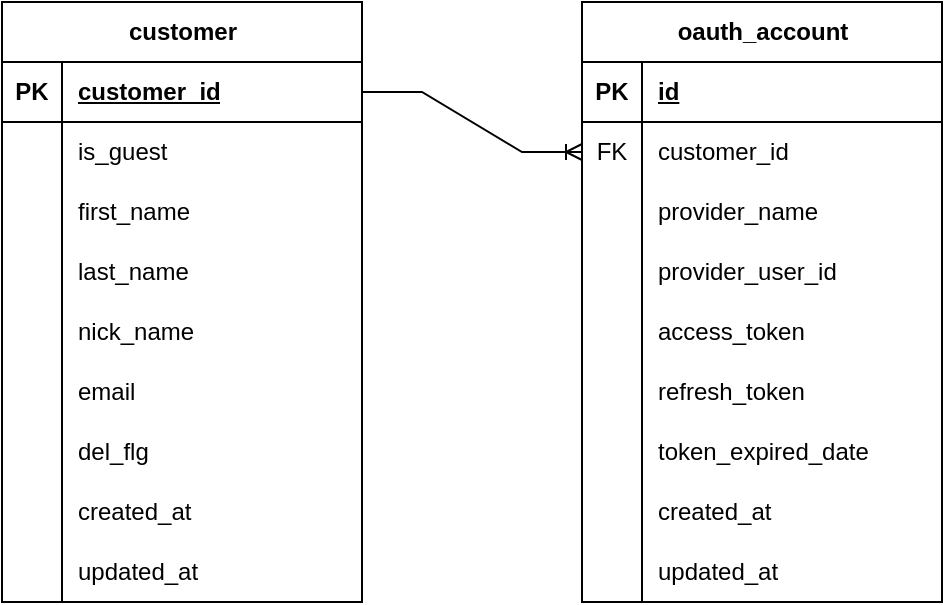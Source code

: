<mxfile>
    <diagram name="一般利用者認証系" id="qLTKbyxFONTlHYhJG-Ax">
        <mxGraphModel dx="1152" dy="401" grid="1" gridSize="10" guides="1" tooltips="1" connect="1" arrows="1" fold="1" page="1" pageScale="1" pageWidth="850" pageHeight="1100" math="0" shadow="0">
            <root>
                <mxCell id="0"/>
                <mxCell id="1" parent="0"/>
                <mxCell id="2" value="customer" style="shape=table;startSize=30;container=1;collapsible=1;childLayout=tableLayout;fixedRows=1;rowLines=0;fontStyle=1;align=center;resizeLast=1;html=1;" parent="1" vertex="1">
                    <mxGeometry x="90" y="170" width="180" height="300" as="geometry">
                        <mxRectangle x="90" y="170" width="90" height="30" as="alternateBounds"/>
                    </mxGeometry>
                </mxCell>
                <mxCell id="3" value="" style="shape=tableRow;horizontal=0;startSize=0;swimlaneHead=0;swimlaneBody=0;fillColor=none;collapsible=0;dropTarget=0;points=[[0,0.5],[1,0.5]];portConstraint=eastwest;top=0;left=0;right=0;bottom=1;" parent="2" vertex="1">
                    <mxGeometry y="30" width="180" height="30" as="geometry"/>
                </mxCell>
                <mxCell id="4" value="PK" style="shape=partialRectangle;connectable=0;fillColor=none;top=0;left=0;bottom=0;right=0;fontStyle=1;overflow=hidden;whiteSpace=wrap;html=1;" parent="3" vertex="1">
                    <mxGeometry width="30" height="30" as="geometry">
                        <mxRectangle width="30" height="30" as="alternateBounds"/>
                    </mxGeometry>
                </mxCell>
                <mxCell id="5" value="customer_id" style="shape=partialRectangle;connectable=0;fillColor=none;top=0;left=0;bottom=0;right=0;align=left;spacingLeft=6;fontStyle=5;overflow=hidden;whiteSpace=wrap;html=1;" parent="3" vertex="1">
                    <mxGeometry x="30" width="150" height="30" as="geometry">
                        <mxRectangle width="150" height="30" as="alternateBounds"/>
                    </mxGeometry>
                </mxCell>
                <mxCell id="6" value="" style="shape=tableRow;horizontal=0;startSize=0;swimlaneHead=0;swimlaneBody=0;fillColor=none;collapsible=0;dropTarget=0;points=[[0,0.5],[1,0.5]];portConstraint=eastwest;top=0;left=0;right=0;bottom=0;" parent="2" vertex="1">
                    <mxGeometry y="60" width="180" height="30" as="geometry"/>
                </mxCell>
                <mxCell id="7" value="" style="shape=partialRectangle;connectable=0;fillColor=none;top=0;left=0;bottom=0;right=0;editable=1;overflow=hidden;whiteSpace=wrap;html=1;" parent="6" vertex="1">
                    <mxGeometry width="30" height="30" as="geometry">
                        <mxRectangle width="30" height="30" as="alternateBounds"/>
                    </mxGeometry>
                </mxCell>
                <mxCell id="8" value="is_guest" style="shape=partialRectangle;connectable=0;fillColor=none;top=0;left=0;bottom=0;right=0;align=left;spacingLeft=6;overflow=hidden;whiteSpace=wrap;html=1;" parent="6" vertex="1">
                    <mxGeometry x="30" width="150" height="30" as="geometry">
                        <mxRectangle width="150" height="30" as="alternateBounds"/>
                    </mxGeometry>
                </mxCell>
                <mxCell id="9" value="" style="shape=tableRow;horizontal=0;startSize=0;swimlaneHead=0;swimlaneBody=0;fillColor=none;collapsible=0;dropTarget=0;points=[[0,0.5],[1,0.5]];portConstraint=eastwest;top=0;left=0;right=0;bottom=0;" parent="2" vertex="1">
                    <mxGeometry y="90" width="180" height="30" as="geometry"/>
                </mxCell>
                <mxCell id="10" value="" style="shape=partialRectangle;connectable=0;fillColor=none;top=0;left=0;bottom=0;right=0;editable=1;overflow=hidden;whiteSpace=wrap;html=1;" parent="9" vertex="1">
                    <mxGeometry width="30" height="30" as="geometry">
                        <mxRectangle width="30" height="30" as="alternateBounds"/>
                    </mxGeometry>
                </mxCell>
                <mxCell id="11" value="first_name" style="shape=partialRectangle;connectable=0;fillColor=none;top=0;left=0;bottom=0;right=0;align=left;spacingLeft=6;overflow=hidden;whiteSpace=wrap;html=1;" parent="9" vertex="1">
                    <mxGeometry x="30" width="150" height="30" as="geometry">
                        <mxRectangle width="150" height="30" as="alternateBounds"/>
                    </mxGeometry>
                </mxCell>
                <mxCell id="12" value="" style="shape=tableRow;horizontal=0;startSize=0;swimlaneHead=0;swimlaneBody=0;fillColor=none;collapsible=0;dropTarget=0;points=[[0,0.5],[1,0.5]];portConstraint=eastwest;top=0;left=0;right=0;bottom=0;" parent="2" vertex="1">
                    <mxGeometry y="120" width="180" height="30" as="geometry"/>
                </mxCell>
                <mxCell id="13" value="" style="shape=partialRectangle;connectable=0;fillColor=none;top=0;left=0;bottom=0;right=0;editable=1;overflow=hidden;whiteSpace=wrap;html=1;" parent="12" vertex="1">
                    <mxGeometry width="30" height="30" as="geometry">
                        <mxRectangle width="30" height="30" as="alternateBounds"/>
                    </mxGeometry>
                </mxCell>
                <mxCell id="14" value="last_name" style="shape=partialRectangle;connectable=0;fillColor=none;top=0;left=0;bottom=0;right=0;align=left;spacingLeft=6;overflow=hidden;whiteSpace=wrap;html=1;" parent="12" vertex="1">
                    <mxGeometry x="30" width="150" height="30" as="geometry">
                        <mxRectangle width="150" height="30" as="alternateBounds"/>
                    </mxGeometry>
                </mxCell>
                <mxCell id="15" style="shape=tableRow;horizontal=0;startSize=0;swimlaneHead=0;swimlaneBody=0;fillColor=none;collapsible=0;dropTarget=0;points=[[0,0.5],[1,0.5]];portConstraint=eastwest;top=0;left=0;right=0;bottom=0;" parent="2" vertex="1">
                    <mxGeometry y="150" width="180" height="30" as="geometry"/>
                </mxCell>
                <mxCell id="16" style="shape=partialRectangle;connectable=0;fillColor=none;top=0;left=0;bottom=0;right=0;editable=1;overflow=hidden;whiteSpace=wrap;html=1;" parent="15" vertex="1">
                    <mxGeometry width="30" height="30" as="geometry">
                        <mxRectangle width="30" height="30" as="alternateBounds"/>
                    </mxGeometry>
                </mxCell>
                <mxCell id="17" value="nick_name" style="shape=partialRectangle;connectable=0;fillColor=none;top=0;left=0;bottom=0;right=0;align=left;spacingLeft=6;overflow=hidden;whiteSpace=wrap;html=1;" parent="15" vertex="1">
                    <mxGeometry x="30" width="150" height="30" as="geometry">
                        <mxRectangle width="150" height="30" as="alternateBounds"/>
                    </mxGeometry>
                </mxCell>
                <mxCell id="18" style="shape=tableRow;horizontal=0;startSize=0;swimlaneHead=0;swimlaneBody=0;fillColor=none;collapsible=0;dropTarget=0;points=[[0,0.5],[1,0.5]];portConstraint=eastwest;top=0;left=0;right=0;bottom=0;" parent="2" vertex="1">
                    <mxGeometry y="180" width="180" height="30" as="geometry"/>
                </mxCell>
                <mxCell id="19" style="shape=partialRectangle;connectable=0;fillColor=none;top=0;left=0;bottom=0;right=0;editable=1;overflow=hidden;whiteSpace=wrap;html=1;" parent="18" vertex="1">
                    <mxGeometry width="30" height="30" as="geometry">
                        <mxRectangle width="30" height="30" as="alternateBounds"/>
                    </mxGeometry>
                </mxCell>
                <mxCell id="20" value="email" style="shape=partialRectangle;connectable=0;fillColor=none;top=0;left=0;bottom=0;right=0;align=left;spacingLeft=6;overflow=hidden;whiteSpace=wrap;html=1;" parent="18" vertex="1">
                    <mxGeometry x="30" width="150" height="30" as="geometry">
                        <mxRectangle width="150" height="30" as="alternateBounds"/>
                    </mxGeometry>
                </mxCell>
                <mxCell id="21" style="shape=tableRow;horizontal=0;startSize=0;swimlaneHead=0;swimlaneBody=0;fillColor=none;collapsible=0;dropTarget=0;points=[[0,0.5],[1,0.5]];portConstraint=eastwest;top=0;left=0;right=0;bottom=0;" parent="2" vertex="1">
                    <mxGeometry y="210" width="180" height="30" as="geometry"/>
                </mxCell>
                <mxCell id="22" style="shape=partialRectangle;connectable=0;fillColor=none;top=0;left=0;bottom=0;right=0;editable=1;overflow=hidden;whiteSpace=wrap;html=1;" parent="21" vertex="1">
                    <mxGeometry width="30" height="30" as="geometry">
                        <mxRectangle width="30" height="30" as="alternateBounds"/>
                    </mxGeometry>
                </mxCell>
                <mxCell id="23" value="del_flg" style="shape=partialRectangle;connectable=0;fillColor=none;top=0;left=0;bottom=0;right=0;align=left;spacingLeft=6;overflow=hidden;whiteSpace=wrap;html=1;" parent="21" vertex="1">
                    <mxGeometry x="30" width="150" height="30" as="geometry">
                        <mxRectangle width="150" height="30" as="alternateBounds"/>
                    </mxGeometry>
                </mxCell>
                <mxCell id="24" style="shape=tableRow;horizontal=0;startSize=0;swimlaneHead=0;swimlaneBody=0;fillColor=none;collapsible=0;dropTarget=0;points=[[0,0.5],[1,0.5]];portConstraint=eastwest;top=0;left=0;right=0;bottom=0;" parent="2" vertex="1">
                    <mxGeometry y="240" width="180" height="30" as="geometry"/>
                </mxCell>
                <mxCell id="25" style="shape=partialRectangle;connectable=0;fillColor=none;top=0;left=0;bottom=0;right=0;editable=1;overflow=hidden;whiteSpace=wrap;html=1;" parent="24" vertex="1">
                    <mxGeometry width="30" height="30" as="geometry">
                        <mxRectangle width="30" height="30" as="alternateBounds"/>
                    </mxGeometry>
                </mxCell>
                <mxCell id="26" value="created_at" style="shape=partialRectangle;connectable=0;fillColor=none;top=0;left=0;bottom=0;right=0;align=left;spacingLeft=6;overflow=hidden;whiteSpace=wrap;html=1;" parent="24" vertex="1">
                    <mxGeometry x="30" width="150" height="30" as="geometry">
                        <mxRectangle width="150" height="30" as="alternateBounds"/>
                    </mxGeometry>
                </mxCell>
                <mxCell id="27" style="shape=tableRow;horizontal=0;startSize=0;swimlaneHead=0;swimlaneBody=0;fillColor=none;collapsible=0;dropTarget=0;points=[[0,0.5],[1,0.5]];portConstraint=eastwest;top=0;left=0;right=0;bottom=0;" parent="2" vertex="1">
                    <mxGeometry y="270" width="180" height="30" as="geometry"/>
                </mxCell>
                <mxCell id="28" style="shape=partialRectangle;connectable=0;fillColor=none;top=0;left=0;bottom=0;right=0;editable=1;overflow=hidden;whiteSpace=wrap;html=1;" parent="27" vertex="1">
                    <mxGeometry width="30" height="30" as="geometry">
                        <mxRectangle width="30" height="30" as="alternateBounds"/>
                    </mxGeometry>
                </mxCell>
                <mxCell id="29" value="updated_at" style="shape=partialRectangle;connectable=0;fillColor=none;top=0;left=0;bottom=0;right=0;align=left;spacingLeft=6;overflow=hidden;whiteSpace=wrap;html=1;" parent="27" vertex="1">
                    <mxGeometry x="30" width="150" height="30" as="geometry">
                        <mxRectangle width="150" height="30" as="alternateBounds"/>
                    </mxGeometry>
                </mxCell>
                <mxCell id="30" value="oauth_account" style="shape=table;startSize=30;container=1;collapsible=1;childLayout=tableLayout;fixedRows=1;rowLines=0;fontStyle=1;align=center;resizeLast=1;html=1;" parent="1" vertex="1">
                    <mxGeometry x="380" y="170" width="180" height="300" as="geometry"/>
                </mxCell>
                <mxCell id="31" value="" style="shape=tableRow;horizontal=0;startSize=0;swimlaneHead=0;swimlaneBody=0;fillColor=none;collapsible=0;dropTarget=0;points=[[0,0.5],[1,0.5]];portConstraint=eastwest;top=0;left=0;right=0;bottom=1;" parent="30" vertex="1">
                    <mxGeometry y="30" width="180" height="30" as="geometry"/>
                </mxCell>
                <mxCell id="32" value="PK" style="shape=partialRectangle;connectable=0;fillColor=none;top=0;left=0;bottom=0;right=0;fontStyle=1;overflow=hidden;whiteSpace=wrap;html=1;" parent="31" vertex="1">
                    <mxGeometry width="30" height="30" as="geometry">
                        <mxRectangle width="30" height="30" as="alternateBounds"/>
                    </mxGeometry>
                </mxCell>
                <mxCell id="33" value="id" style="shape=partialRectangle;connectable=0;fillColor=none;top=0;left=0;bottom=0;right=0;align=left;spacingLeft=6;fontStyle=5;overflow=hidden;whiteSpace=wrap;html=1;" parent="31" vertex="1">
                    <mxGeometry x="30" width="150" height="30" as="geometry">
                        <mxRectangle width="150" height="30" as="alternateBounds"/>
                    </mxGeometry>
                </mxCell>
                <mxCell id="34" value="" style="shape=tableRow;horizontal=0;startSize=0;swimlaneHead=0;swimlaneBody=0;fillColor=none;collapsible=0;dropTarget=0;points=[[0,0.5],[1,0.5]];portConstraint=eastwest;top=0;left=0;right=0;bottom=0;" parent="30" vertex="1">
                    <mxGeometry y="60" width="180" height="30" as="geometry"/>
                </mxCell>
                <mxCell id="35" value="FK" style="shape=partialRectangle;connectable=0;fillColor=none;top=0;left=0;bottom=0;right=0;editable=1;overflow=hidden;whiteSpace=wrap;html=1;" parent="34" vertex="1">
                    <mxGeometry width="30" height="30" as="geometry">
                        <mxRectangle width="30" height="30" as="alternateBounds"/>
                    </mxGeometry>
                </mxCell>
                <mxCell id="36" value="customer_id" style="shape=partialRectangle;connectable=0;fillColor=none;top=0;left=0;bottom=0;right=0;align=left;spacingLeft=6;overflow=hidden;whiteSpace=wrap;html=1;" parent="34" vertex="1">
                    <mxGeometry x="30" width="150" height="30" as="geometry">
                        <mxRectangle width="150" height="30" as="alternateBounds"/>
                    </mxGeometry>
                </mxCell>
                <mxCell id="37" value="" style="shape=tableRow;horizontal=0;startSize=0;swimlaneHead=0;swimlaneBody=0;fillColor=none;collapsible=0;dropTarget=0;points=[[0,0.5],[1,0.5]];portConstraint=eastwest;top=0;left=0;right=0;bottom=0;" parent="30" vertex="1">
                    <mxGeometry y="90" width="180" height="30" as="geometry"/>
                </mxCell>
                <mxCell id="38" value="" style="shape=partialRectangle;connectable=0;fillColor=none;top=0;left=0;bottom=0;right=0;editable=1;overflow=hidden;whiteSpace=wrap;html=1;" parent="37" vertex="1">
                    <mxGeometry width="30" height="30" as="geometry">
                        <mxRectangle width="30" height="30" as="alternateBounds"/>
                    </mxGeometry>
                </mxCell>
                <mxCell id="39" value="provider_name" style="shape=partialRectangle;connectable=0;fillColor=none;top=0;left=0;bottom=0;right=0;align=left;spacingLeft=6;overflow=hidden;whiteSpace=wrap;html=1;" parent="37" vertex="1">
                    <mxGeometry x="30" width="150" height="30" as="geometry">
                        <mxRectangle width="150" height="30" as="alternateBounds"/>
                    </mxGeometry>
                </mxCell>
                <mxCell id="40" value="" style="shape=tableRow;horizontal=0;startSize=0;swimlaneHead=0;swimlaneBody=0;fillColor=none;collapsible=0;dropTarget=0;points=[[0,0.5],[1,0.5]];portConstraint=eastwest;top=0;left=0;right=0;bottom=0;" parent="30" vertex="1">
                    <mxGeometry y="120" width="180" height="30" as="geometry"/>
                </mxCell>
                <mxCell id="41" value="" style="shape=partialRectangle;connectable=0;fillColor=none;top=0;left=0;bottom=0;right=0;editable=1;overflow=hidden;whiteSpace=wrap;html=1;" parent="40" vertex="1">
                    <mxGeometry width="30" height="30" as="geometry">
                        <mxRectangle width="30" height="30" as="alternateBounds"/>
                    </mxGeometry>
                </mxCell>
                <mxCell id="42" value="provider_user_id" style="shape=partialRectangle;connectable=0;fillColor=none;top=0;left=0;bottom=0;right=0;align=left;spacingLeft=6;overflow=hidden;whiteSpace=wrap;html=1;" parent="40" vertex="1">
                    <mxGeometry x="30" width="150" height="30" as="geometry">
                        <mxRectangle width="150" height="30" as="alternateBounds"/>
                    </mxGeometry>
                </mxCell>
                <mxCell id="43" style="shape=tableRow;horizontal=0;startSize=0;swimlaneHead=0;swimlaneBody=0;fillColor=none;collapsible=0;dropTarget=0;points=[[0,0.5],[1,0.5]];portConstraint=eastwest;top=0;left=0;right=0;bottom=0;" parent="30" vertex="1">
                    <mxGeometry y="150" width="180" height="30" as="geometry"/>
                </mxCell>
                <mxCell id="44" style="shape=partialRectangle;connectable=0;fillColor=none;top=0;left=0;bottom=0;right=0;editable=1;overflow=hidden;whiteSpace=wrap;html=1;" parent="43" vertex="1">
                    <mxGeometry width="30" height="30" as="geometry">
                        <mxRectangle width="30" height="30" as="alternateBounds"/>
                    </mxGeometry>
                </mxCell>
                <mxCell id="45" value="access_token" style="shape=partialRectangle;connectable=0;fillColor=none;top=0;left=0;bottom=0;right=0;align=left;spacingLeft=6;overflow=hidden;whiteSpace=wrap;html=1;" parent="43" vertex="1">
                    <mxGeometry x="30" width="150" height="30" as="geometry">
                        <mxRectangle width="150" height="30" as="alternateBounds"/>
                    </mxGeometry>
                </mxCell>
                <mxCell id="46" style="shape=tableRow;horizontal=0;startSize=0;swimlaneHead=0;swimlaneBody=0;fillColor=none;collapsible=0;dropTarget=0;points=[[0,0.5],[1,0.5]];portConstraint=eastwest;top=0;left=0;right=0;bottom=0;" parent="30" vertex="1">
                    <mxGeometry y="180" width="180" height="30" as="geometry"/>
                </mxCell>
                <mxCell id="47" style="shape=partialRectangle;connectable=0;fillColor=none;top=0;left=0;bottom=0;right=0;editable=1;overflow=hidden;whiteSpace=wrap;html=1;" parent="46" vertex="1">
                    <mxGeometry width="30" height="30" as="geometry">
                        <mxRectangle width="30" height="30" as="alternateBounds"/>
                    </mxGeometry>
                </mxCell>
                <mxCell id="48" value="refresh_token" style="shape=partialRectangle;connectable=0;fillColor=none;top=0;left=0;bottom=0;right=0;align=left;spacingLeft=6;overflow=hidden;whiteSpace=wrap;html=1;" parent="46" vertex="1">
                    <mxGeometry x="30" width="150" height="30" as="geometry">
                        <mxRectangle width="150" height="30" as="alternateBounds"/>
                    </mxGeometry>
                </mxCell>
                <mxCell id="49" style="shape=tableRow;horizontal=0;startSize=0;swimlaneHead=0;swimlaneBody=0;fillColor=none;collapsible=0;dropTarget=0;points=[[0,0.5],[1,0.5]];portConstraint=eastwest;top=0;left=0;right=0;bottom=0;" parent="30" vertex="1">
                    <mxGeometry y="210" width="180" height="30" as="geometry"/>
                </mxCell>
                <mxCell id="50" style="shape=partialRectangle;connectable=0;fillColor=none;top=0;left=0;bottom=0;right=0;editable=1;overflow=hidden;whiteSpace=wrap;html=1;" parent="49" vertex="1">
                    <mxGeometry width="30" height="30" as="geometry">
                        <mxRectangle width="30" height="30" as="alternateBounds"/>
                    </mxGeometry>
                </mxCell>
                <mxCell id="51" value="token_expired_date" style="shape=partialRectangle;connectable=0;fillColor=none;top=0;left=0;bottom=0;right=0;align=left;spacingLeft=6;overflow=hidden;whiteSpace=wrap;html=1;" parent="49" vertex="1">
                    <mxGeometry x="30" width="150" height="30" as="geometry">
                        <mxRectangle width="150" height="30" as="alternateBounds"/>
                    </mxGeometry>
                </mxCell>
                <mxCell id="52" style="shape=tableRow;horizontal=0;startSize=0;swimlaneHead=0;swimlaneBody=0;fillColor=none;collapsible=0;dropTarget=0;points=[[0,0.5],[1,0.5]];portConstraint=eastwest;top=0;left=0;right=0;bottom=0;" parent="30" vertex="1">
                    <mxGeometry y="240" width="180" height="30" as="geometry"/>
                </mxCell>
                <mxCell id="53" style="shape=partialRectangle;connectable=0;fillColor=none;top=0;left=0;bottom=0;right=0;editable=1;overflow=hidden;whiteSpace=wrap;html=1;" parent="52" vertex="1">
                    <mxGeometry width="30" height="30" as="geometry">
                        <mxRectangle width="30" height="30" as="alternateBounds"/>
                    </mxGeometry>
                </mxCell>
                <mxCell id="54" value="created_at" style="shape=partialRectangle;connectable=0;fillColor=none;top=0;left=0;bottom=0;right=0;align=left;spacingLeft=6;overflow=hidden;whiteSpace=wrap;html=1;" parent="52" vertex="1">
                    <mxGeometry x="30" width="150" height="30" as="geometry">
                        <mxRectangle width="150" height="30" as="alternateBounds"/>
                    </mxGeometry>
                </mxCell>
                <mxCell id="55" style="shape=tableRow;horizontal=0;startSize=0;swimlaneHead=0;swimlaneBody=0;fillColor=none;collapsible=0;dropTarget=0;points=[[0,0.5],[1,0.5]];portConstraint=eastwest;top=0;left=0;right=0;bottom=0;" parent="30" vertex="1">
                    <mxGeometry y="270" width="180" height="30" as="geometry"/>
                </mxCell>
                <mxCell id="56" style="shape=partialRectangle;connectable=0;fillColor=none;top=0;left=0;bottom=0;right=0;editable=1;overflow=hidden;whiteSpace=wrap;html=1;" parent="55" vertex="1">
                    <mxGeometry width="30" height="30" as="geometry">
                        <mxRectangle width="30" height="30" as="alternateBounds"/>
                    </mxGeometry>
                </mxCell>
                <mxCell id="57" value="updated_at" style="shape=partialRectangle;connectable=0;fillColor=none;top=0;left=0;bottom=0;right=0;align=left;spacingLeft=6;overflow=hidden;whiteSpace=wrap;html=1;" parent="55" vertex="1">
                    <mxGeometry x="30" width="150" height="30" as="geometry">
                        <mxRectangle width="150" height="30" as="alternateBounds"/>
                    </mxGeometry>
                </mxCell>
                <mxCell id="58" value="" style="edgeStyle=entityRelationEdgeStyle;fontSize=12;html=1;endArrow=ERoneToMany;rounded=0;entryX=0;entryY=0.5;entryDx=0;entryDy=0;exitX=1;exitY=0.5;exitDx=0;exitDy=0;" parent="1" source="3" target="34" edge="1">
                    <mxGeometry width="100" height="100" relative="1" as="geometry">
                        <mxPoint x="300" y="360" as="sourcePoint"/>
                        <mxPoint x="400" y="260" as="targetPoint"/>
                    </mxGeometry>
                </mxCell>
            </root>
        </mxGraphModel>
    </diagram>
    <diagram id="K8I10-o-7_elgCZdFS2r" name="管理者認証系">
        <mxGraphModel dx="1178" dy="527" grid="1" gridSize="10" guides="1" tooltips="1" connect="1" arrows="1" fold="1" page="1" pageScale="1" pageWidth="850" pageHeight="1100" math="0" shadow="0">
            <root>
                <mxCell id="0"/>
                <mxCell id="1" parent="0"/>
                <mxCell id="7rhQlIvDLTEfbJzojpOl-2" value="users" style="shape=table;startSize=30;container=1;collapsible=1;childLayout=tableLayout;fixedRows=1;rowLines=0;fontStyle=1;align=center;resizeLast=1;html=1;" parent="1" vertex="1">
                    <mxGeometry x="40" y="40" width="180" height="300" as="geometry">
                        <mxRectangle x="90" y="170" width="90" height="30" as="alternateBounds"/>
                    </mxGeometry>
                </mxCell>
                <mxCell id="7rhQlIvDLTEfbJzojpOl-3" value="" style="shape=tableRow;horizontal=0;startSize=0;swimlaneHead=0;swimlaneBody=0;fillColor=none;collapsible=0;dropTarget=0;points=[[0,0.5],[1,0.5]];portConstraint=eastwest;top=0;left=0;right=0;bottom=1;" parent="7rhQlIvDLTEfbJzojpOl-2" vertex="1">
                    <mxGeometry y="30" width="180" height="30" as="geometry"/>
                </mxCell>
                <mxCell id="7rhQlIvDLTEfbJzojpOl-4" value="PK" style="shape=partialRectangle;connectable=0;fillColor=none;top=0;left=0;bottom=0;right=0;fontStyle=1;overflow=hidden;whiteSpace=wrap;html=1;" parent="7rhQlIvDLTEfbJzojpOl-3" vertex="1">
                    <mxGeometry width="30" height="30" as="geometry">
                        <mxRectangle width="30" height="30" as="alternateBounds"/>
                    </mxGeometry>
                </mxCell>
                <mxCell id="7rhQlIvDLTEfbJzojpOl-5" value="user_id" style="shape=partialRectangle;connectable=0;fillColor=none;top=0;left=0;bottom=0;right=0;align=left;spacingLeft=6;fontStyle=5;overflow=hidden;whiteSpace=wrap;html=1;" parent="7rhQlIvDLTEfbJzojpOl-3" vertex="1">
                    <mxGeometry x="30" width="150" height="30" as="geometry">
                        <mxRectangle width="150" height="30" as="alternateBounds"/>
                    </mxGeometry>
                </mxCell>
                <mxCell id="7rhQlIvDLTEfbJzojpOl-6" value="" style="shape=tableRow;horizontal=0;startSize=0;swimlaneHead=0;swimlaneBody=0;fillColor=none;collapsible=0;dropTarget=0;points=[[0,0.5],[1,0.5]];portConstraint=eastwest;top=0;left=0;right=0;bottom=0;" parent="7rhQlIvDLTEfbJzojpOl-2" vertex="1">
                    <mxGeometry y="60" width="180" height="30" as="geometry"/>
                </mxCell>
                <mxCell id="7rhQlIvDLTEfbJzojpOl-7" value="" style="shape=partialRectangle;connectable=0;fillColor=none;top=0;left=0;bottom=0;right=0;editable=1;overflow=hidden;whiteSpace=wrap;html=1;" parent="7rhQlIvDLTEfbJzojpOl-6" vertex="1">
                    <mxGeometry width="30" height="30" as="geometry">
                        <mxRectangle width="30" height="30" as="alternateBounds"/>
                    </mxGeometry>
                </mxCell>
                <mxCell id="7rhQlIvDLTEfbJzojpOl-8" value="name" style="shape=partialRectangle;connectable=0;fillColor=none;top=0;left=0;bottom=0;right=0;align=left;spacingLeft=6;overflow=hidden;whiteSpace=wrap;html=1;" parent="7rhQlIvDLTEfbJzojpOl-6" vertex="1">
                    <mxGeometry x="30" width="150" height="30" as="geometry">
                        <mxRectangle width="150" height="30" as="alternateBounds"/>
                    </mxGeometry>
                </mxCell>
                <mxCell id="7rhQlIvDLTEfbJzojpOl-9" value="" style="shape=tableRow;horizontal=0;startSize=0;swimlaneHead=0;swimlaneBody=0;fillColor=none;collapsible=0;dropTarget=0;points=[[0,0.5],[1,0.5]];portConstraint=eastwest;top=0;left=0;right=0;bottom=0;" parent="7rhQlIvDLTEfbJzojpOl-2" vertex="1">
                    <mxGeometry y="90" width="180" height="30" as="geometry"/>
                </mxCell>
                <mxCell id="7rhQlIvDLTEfbJzojpOl-10" value="" style="shape=partialRectangle;connectable=0;fillColor=none;top=0;left=0;bottom=0;right=0;editable=1;overflow=hidden;whiteSpace=wrap;html=1;" parent="7rhQlIvDLTEfbJzojpOl-9" vertex="1">
                    <mxGeometry width="30" height="30" as="geometry">
                        <mxRectangle width="30" height="30" as="alternateBounds"/>
                    </mxGeometry>
                </mxCell>
                <mxCell id="7rhQlIvDLTEfbJzojpOl-11" value="email" style="shape=partialRectangle;connectable=0;fillColor=none;top=0;left=0;bottom=0;right=0;align=left;spacingLeft=6;overflow=hidden;whiteSpace=wrap;html=1;" parent="7rhQlIvDLTEfbJzojpOl-9" vertex="1">
                    <mxGeometry x="30" width="150" height="30" as="geometry">
                        <mxRectangle width="150" height="30" as="alternateBounds"/>
                    </mxGeometry>
                </mxCell>
                <mxCell id="7rhQlIvDLTEfbJzojpOl-12" value="" style="shape=tableRow;horizontal=0;startSize=0;swimlaneHead=0;swimlaneBody=0;fillColor=none;collapsible=0;dropTarget=0;points=[[0,0.5],[1,0.5]];portConstraint=eastwest;top=0;left=0;right=0;bottom=0;" parent="7rhQlIvDLTEfbJzojpOl-2" vertex="1">
                    <mxGeometry y="120" width="180" height="30" as="geometry"/>
                </mxCell>
                <mxCell id="7rhQlIvDLTEfbJzojpOl-13" value="" style="shape=partialRectangle;connectable=0;fillColor=none;top=0;left=0;bottom=0;right=0;editable=1;overflow=hidden;whiteSpace=wrap;html=1;" parent="7rhQlIvDLTEfbJzojpOl-12" vertex="1">
                    <mxGeometry width="30" height="30" as="geometry">
                        <mxRectangle width="30" height="30" as="alternateBounds"/>
                    </mxGeometry>
                </mxCell>
                <mxCell id="7rhQlIvDLTEfbJzojpOl-14" value="email_verified_at" style="shape=partialRectangle;connectable=0;fillColor=none;top=0;left=0;bottom=0;right=0;align=left;spacingLeft=6;overflow=hidden;whiteSpace=wrap;html=1;" parent="7rhQlIvDLTEfbJzojpOl-12" vertex="1">
                    <mxGeometry x="30" width="150" height="30" as="geometry">
                        <mxRectangle width="150" height="30" as="alternateBounds"/>
                    </mxGeometry>
                </mxCell>
                <mxCell id="7rhQlIvDLTEfbJzojpOl-15" style="shape=tableRow;horizontal=0;startSize=0;swimlaneHead=0;swimlaneBody=0;fillColor=none;collapsible=0;dropTarget=0;points=[[0,0.5],[1,0.5]];portConstraint=eastwest;top=0;left=0;right=0;bottom=0;" parent="7rhQlIvDLTEfbJzojpOl-2" vertex="1">
                    <mxGeometry y="150" width="180" height="30" as="geometry"/>
                </mxCell>
                <mxCell id="7rhQlIvDLTEfbJzojpOl-16" style="shape=partialRectangle;connectable=0;fillColor=none;top=0;left=0;bottom=0;right=0;editable=1;overflow=hidden;whiteSpace=wrap;html=1;" parent="7rhQlIvDLTEfbJzojpOl-15" vertex="1">
                    <mxGeometry width="30" height="30" as="geometry">
                        <mxRectangle width="30" height="30" as="alternateBounds"/>
                    </mxGeometry>
                </mxCell>
                <mxCell id="7rhQlIvDLTEfbJzojpOl-17" value="password" style="shape=partialRectangle;connectable=0;fillColor=none;top=0;left=0;bottom=0;right=0;align=left;spacingLeft=6;overflow=hidden;whiteSpace=wrap;html=1;" parent="7rhQlIvDLTEfbJzojpOl-15" vertex="1">
                    <mxGeometry x="30" width="150" height="30" as="geometry">
                        <mxRectangle width="150" height="30" as="alternateBounds"/>
                    </mxGeometry>
                </mxCell>
                <mxCell id="7rhQlIvDLTEfbJzojpOl-18" style="shape=tableRow;horizontal=0;startSize=0;swimlaneHead=0;swimlaneBody=0;fillColor=none;collapsible=0;dropTarget=0;points=[[0,0.5],[1,0.5]];portConstraint=eastwest;top=0;left=0;right=0;bottom=0;" parent="7rhQlIvDLTEfbJzojpOl-2" vertex="1">
                    <mxGeometry y="180" width="180" height="30" as="geometry"/>
                </mxCell>
                <mxCell id="7rhQlIvDLTEfbJzojpOl-19" style="shape=partialRectangle;connectable=0;fillColor=none;top=0;left=0;bottom=0;right=0;editable=1;overflow=hidden;whiteSpace=wrap;html=1;" parent="7rhQlIvDLTEfbJzojpOl-18" vertex="1">
                    <mxGeometry width="30" height="30" as="geometry">
                        <mxRectangle width="30" height="30" as="alternateBounds"/>
                    </mxGeometry>
                </mxCell>
                <mxCell id="7rhQlIvDLTEfbJzojpOl-20" value="remember_token" style="shape=partialRectangle;connectable=0;fillColor=none;top=0;left=0;bottom=0;right=0;align=left;spacingLeft=6;overflow=hidden;whiteSpace=wrap;html=1;" parent="7rhQlIvDLTEfbJzojpOl-18" vertex="1">
                    <mxGeometry x="30" width="150" height="30" as="geometry">
                        <mxRectangle width="150" height="30" as="alternateBounds"/>
                    </mxGeometry>
                </mxCell>
                <mxCell id="7rhQlIvDLTEfbJzojpOl-21" style="shape=tableRow;horizontal=0;startSize=0;swimlaneHead=0;swimlaneBody=0;fillColor=none;collapsible=0;dropTarget=0;points=[[0,0.5],[1,0.5]];portConstraint=eastwest;top=0;left=0;right=0;bottom=0;" parent="7rhQlIvDLTEfbJzojpOl-2" vertex="1">
                    <mxGeometry y="210" width="180" height="30" as="geometry"/>
                </mxCell>
                <mxCell id="7rhQlIvDLTEfbJzojpOl-22" style="shape=partialRectangle;connectable=0;fillColor=none;top=0;left=0;bottom=0;right=0;editable=1;overflow=hidden;whiteSpace=wrap;html=1;" parent="7rhQlIvDLTEfbJzojpOl-21" vertex="1">
                    <mxGeometry width="30" height="30" as="geometry">
                        <mxRectangle width="30" height="30" as="alternateBounds"/>
                    </mxGeometry>
                </mxCell>
                <mxCell id="7rhQlIvDLTEfbJzojpOl-23" value="del_flg" style="shape=partialRectangle;connectable=0;fillColor=none;top=0;left=0;bottom=0;right=0;align=left;spacingLeft=6;overflow=hidden;whiteSpace=wrap;html=1;" parent="7rhQlIvDLTEfbJzojpOl-21" vertex="1">
                    <mxGeometry x="30" width="150" height="30" as="geometry">
                        <mxRectangle width="150" height="30" as="alternateBounds"/>
                    </mxGeometry>
                </mxCell>
                <mxCell id="7rhQlIvDLTEfbJzojpOl-24" style="shape=tableRow;horizontal=0;startSize=0;swimlaneHead=0;swimlaneBody=0;fillColor=none;collapsible=0;dropTarget=0;points=[[0,0.5],[1,0.5]];portConstraint=eastwest;top=0;left=0;right=0;bottom=0;" parent="7rhQlIvDLTEfbJzojpOl-2" vertex="1">
                    <mxGeometry y="240" width="180" height="30" as="geometry"/>
                </mxCell>
                <mxCell id="7rhQlIvDLTEfbJzojpOl-25" style="shape=partialRectangle;connectable=0;fillColor=none;top=0;left=0;bottom=0;right=0;editable=1;overflow=hidden;whiteSpace=wrap;html=1;" parent="7rhQlIvDLTEfbJzojpOl-24" vertex="1">
                    <mxGeometry width="30" height="30" as="geometry">
                        <mxRectangle width="30" height="30" as="alternateBounds"/>
                    </mxGeometry>
                </mxCell>
                <mxCell id="7rhQlIvDLTEfbJzojpOl-26" value="created_at" style="shape=partialRectangle;connectable=0;fillColor=none;top=0;left=0;bottom=0;right=0;align=left;spacingLeft=6;overflow=hidden;whiteSpace=wrap;html=1;" parent="7rhQlIvDLTEfbJzojpOl-24" vertex="1">
                    <mxGeometry x="30" width="150" height="30" as="geometry">
                        <mxRectangle width="150" height="30" as="alternateBounds"/>
                    </mxGeometry>
                </mxCell>
                <mxCell id="7rhQlIvDLTEfbJzojpOl-27" style="shape=tableRow;horizontal=0;startSize=0;swimlaneHead=0;swimlaneBody=0;fillColor=none;collapsible=0;dropTarget=0;points=[[0,0.5],[1,0.5]];portConstraint=eastwest;top=0;left=0;right=0;bottom=0;" parent="7rhQlIvDLTEfbJzojpOl-2" vertex="1">
                    <mxGeometry y="270" width="180" height="30" as="geometry"/>
                </mxCell>
                <mxCell id="7rhQlIvDLTEfbJzojpOl-28" style="shape=partialRectangle;connectable=0;fillColor=none;top=0;left=0;bottom=0;right=0;editable=1;overflow=hidden;whiteSpace=wrap;html=1;" parent="7rhQlIvDLTEfbJzojpOl-27" vertex="1">
                    <mxGeometry width="30" height="30" as="geometry">
                        <mxRectangle width="30" height="30" as="alternateBounds"/>
                    </mxGeometry>
                </mxCell>
                <mxCell id="7rhQlIvDLTEfbJzojpOl-29" value="updated_at" style="shape=partialRectangle;connectable=0;fillColor=none;top=0;left=0;bottom=0;right=0;align=left;spacingLeft=6;overflow=hidden;whiteSpace=wrap;html=1;" parent="7rhQlIvDLTEfbJzojpOl-27" vertex="1">
                    <mxGeometry x="30" width="150" height="30" as="geometry">
                        <mxRectangle width="150" height="30" as="alternateBounds"/>
                    </mxGeometry>
                </mxCell>
                <mxCell id="7rhQlIvDLTEfbJzojpOl-32" value="password_reset_tokens" style="shape=table;startSize=30;container=1;collapsible=1;childLayout=tableLayout;fixedRows=1;rowLines=0;fontStyle=1;align=center;resizeLast=1;html=1;" parent="1" vertex="1">
                    <mxGeometry x="320" y="310" width="180" height="120" as="geometry">
                        <mxRectangle x="90" y="170" width="90" height="30" as="alternateBounds"/>
                    </mxGeometry>
                </mxCell>
                <mxCell id="7rhQlIvDLTEfbJzojpOl-33" value="" style="shape=tableRow;horizontal=0;startSize=0;swimlaneHead=0;swimlaneBody=0;fillColor=none;collapsible=0;dropTarget=0;points=[[0,0.5],[1,0.5]];portConstraint=eastwest;top=0;left=0;right=0;bottom=1;" parent="7rhQlIvDLTEfbJzojpOl-32" vertex="1">
                    <mxGeometry y="30" width="180" height="30" as="geometry"/>
                </mxCell>
                <mxCell id="7rhQlIvDLTEfbJzojpOl-34" value="PK" style="shape=partialRectangle;connectable=0;fillColor=none;top=0;left=0;bottom=0;right=0;fontStyle=1;overflow=hidden;whiteSpace=wrap;html=1;" parent="7rhQlIvDLTEfbJzojpOl-33" vertex="1">
                    <mxGeometry width="30" height="30" as="geometry">
                        <mxRectangle width="30" height="30" as="alternateBounds"/>
                    </mxGeometry>
                </mxCell>
                <mxCell id="7rhQlIvDLTEfbJzojpOl-35" value="email" style="shape=partialRectangle;connectable=0;fillColor=none;top=0;left=0;bottom=0;right=0;align=left;spacingLeft=6;fontStyle=5;overflow=hidden;whiteSpace=wrap;html=1;" parent="7rhQlIvDLTEfbJzojpOl-33" vertex="1">
                    <mxGeometry x="30" width="150" height="30" as="geometry">
                        <mxRectangle width="150" height="30" as="alternateBounds"/>
                    </mxGeometry>
                </mxCell>
                <mxCell id="7rhQlIvDLTEfbJzojpOl-36" value="" style="shape=tableRow;horizontal=0;startSize=0;swimlaneHead=0;swimlaneBody=0;fillColor=none;collapsible=0;dropTarget=0;points=[[0,0.5],[1,0.5]];portConstraint=eastwest;top=0;left=0;right=0;bottom=0;" parent="7rhQlIvDLTEfbJzojpOl-32" vertex="1">
                    <mxGeometry y="60" width="180" height="30" as="geometry"/>
                </mxCell>
                <mxCell id="7rhQlIvDLTEfbJzojpOl-37" value="" style="shape=partialRectangle;connectable=0;fillColor=none;top=0;left=0;bottom=0;right=0;editable=1;overflow=hidden;whiteSpace=wrap;html=1;" parent="7rhQlIvDLTEfbJzojpOl-36" vertex="1">
                    <mxGeometry width="30" height="30" as="geometry">
                        <mxRectangle width="30" height="30" as="alternateBounds"/>
                    </mxGeometry>
                </mxCell>
                <mxCell id="7rhQlIvDLTEfbJzojpOl-38" value="token" style="shape=partialRectangle;connectable=0;fillColor=none;top=0;left=0;bottom=0;right=0;align=left;spacingLeft=6;overflow=hidden;whiteSpace=wrap;html=1;" parent="7rhQlIvDLTEfbJzojpOl-36" vertex="1">
                    <mxGeometry x="30" width="150" height="30" as="geometry">
                        <mxRectangle width="150" height="30" as="alternateBounds"/>
                    </mxGeometry>
                </mxCell>
                <mxCell id="7rhQlIvDLTEfbJzojpOl-39" value="" style="shape=tableRow;horizontal=0;startSize=0;swimlaneHead=0;swimlaneBody=0;fillColor=none;collapsible=0;dropTarget=0;points=[[0,0.5],[1,0.5]];portConstraint=eastwest;top=0;left=0;right=0;bottom=0;" parent="7rhQlIvDLTEfbJzojpOl-32" vertex="1">
                    <mxGeometry y="90" width="180" height="30" as="geometry"/>
                </mxCell>
                <mxCell id="7rhQlIvDLTEfbJzojpOl-40" value="" style="shape=partialRectangle;connectable=0;fillColor=none;top=0;left=0;bottom=0;right=0;editable=1;overflow=hidden;whiteSpace=wrap;html=1;" parent="7rhQlIvDLTEfbJzojpOl-39" vertex="1">
                    <mxGeometry width="30" height="30" as="geometry">
                        <mxRectangle width="30" height="30" as="alternateBounds"/>
                    </mxGeometry>
                </mxCell>
                <mxCell id="7rhQlIvDLTEfbJzojpOl-41" value="created_at" style="shape=partialRectangle;connectable=0;fillColor=none;top=0;left=0;bottom=0;right=0;align=left;spacingLeft=6;overflow=hidden;whiteSpace=wrap;html=1;" parent="7rhQlIvDLTEfbJzojpOl-39" vertex="1">
                    <mxGeometry x="30" width="150" height="30" as="geometry">
                        <mxRectangle width="150" height="30" as="alternateBounds"/>
                    </mxGeometry>
                </mxCell>
                <mxCell id="-XYGu0nM9fgpGrtrkSnZ-4" value="sessions" style="shape=table;startSize=30;container=1;collapsible=1;childLayout=tableLayout;fixedRows=1;rowLines=0;fontStyle=1;align=center;resizeLast=1;html=1;" parent="1" vertex="1">
                    <mxGeometry x="320" width="180" height="210" as="geometry">
                        <mxRectangle x="90" y="170" width="90" height="30" as="alternateBounds"/>
                    </mxGeometry>
                </mxCell>
                <mxCell id="-XYGu0nM9fgpGrtrkSnZ-5" value="" style="shape=tableRow;horizontal=0;startSize=0;swimlaneHead=0;swimlaneBody=0;fillColor=none;collapsible=0;dropTarget=0;points=[[0,0.5],[1,0.5]];portConstraint=eastwest;top=0;left=0;right=0;bottom=1;" parent="-XYGu0nM9fgpGrtrkSnZ-4" vertex="1">
                    <mxGeometry y="30" width="180" height="30" as="geometry"/>
                </mxCell>
                <mxCell id="-XYGu0nM9fgpGrtrkSnZ-6" value="PK" style="shape=partialRectangle;connectable=0;fillColor=none;top=0;left=0;bottom=0;right=0;fontStyle=1;overflow=hidden;whiteSpace=wrap;html=1;" parent="-XYGu0nM9fgpGrtrkSnZ-5" vertex="1">
                    <mxGeometry width="30" height="30" as="geometry">
                        <mxRectangle width="30" height="30" as="alternateBounds"/>
                    </mxGeometry>
                </mxCell>
                <mxCell id="-XYGu0nM9fgpGrtrkSnZ-7" value="id" style="shape=partialRectangle;connectable=0;fillColor=none;top=0;left=0;bottom=0;right=0;align=left;spacingLeft=6;fontStyle=5;overflow=hidden;whiteSpace=wrap;html=1;" parent="-XYGu0nM9fgpGrtrkSnZ-5" vertex="1">
                    <mxGeometry x="30" width="150" height="30" as="geometry">
                        <mxRectangle width="150" height="30" as="alternateBounds"/>
                    </mxGeometry>
                </mxCell>
                <mxCell id="-XYGu0nM9fgpGrtrkSnZ-8" value="" style="shape=tableRow;horizontal=0;startSize=0;swimlaneHead=0;swimlaneBody=0;fillColor=none;collapsible=0;dropTarget=0;points=[[0,0.5],[1,0.5]];portConstraint=eastwest;top=0;left=0;right=0;bottom=0;" parent="-XYGu0nM9fgpGrtrkSnZ-4" vertex="1">
                    <mxGeometry y="60" width="180" height="30" as="geometry"/>
                </mxCell>
                <mxCell id="-XYGu0nM9fgpGrtrkSnZ-9" value="" style="shape=partialRectangle;connectable=0;fillColor=none;top=0;left=0;bottom=0;right=0;editable=1;overflow=hidden;whiteSpace=wrap;html=1;" parent="-XYGu0nM9fgpGrtrkSnZ-8" vertex="1">
                    <mxGeometry width="30" height="30" as="geometry">
                        <mxRectangle width="30" height="30" as="alternateBounds"/>
                    </mxGeometry>
                </mxCell>
                <mxCell id="-XYGu0nM9fgpGrtrkSnZ-10" value="user_id" style="shape=partialRectangle;connectable=0;fillColor=none;top=0;left=0;bottom=0;right=0;align=left;spacingLeft=6;overflow=hidden;whiteSpace=wrap;html=1;" parent="-XYGu0nM9fgpGrtrkSnZ-8" vertex="1">
                    <mxGeometry x="30" width="150" height="30" as="geometry">
                        <mxRectangle width="150" height="30" as="alternateBounds"/>
                    </mxGeometry>
                </mxCell>
                <mxCell id="-XYGu0nM9fgpGrtrkSnZ-14" value="" style="shape=tableRow;horizontal=0;startSize=0;swimlaneHead=0;swimlaneBody=0;fillColor=none;collapsible=0;dropTarget=0;points=[[0,0.5],[1,0.5]];portConstraint=eastwest;top=0;left=0;right=0;bottom=0;" parent="-XYGu0nM9fgpGrtrkSnZ-4" vertex="1">
                    <mxGeometry y="90" width="180" height="30" as="geometry"/>
                </mxCell>
                <mxCell id="-XYGu0nM9fgpGrtrkSnZ-15" value="" style="shape=partialRectangle;connectable=0;fillColor=none;top=0;left=0;bottom=0;right=0;editable=1;overflow=hidden;whiteSpace=wrap;html=1;" parent="-XYGu0nM9fgpGrtrkSnZ-14" vertex="1">
                    <mxGeometry width="30" height="30" as="geometry">
                        <mxRectangle width="30" height="30" as="alternateBounds"/>
                    </mxGeometry>
                </mxCell>
                <mxCell id="-XYGu0nM9fgpGrtrkSnZ-16" value="ip_address" style="shape=partialRectangle;connectable=0;fillColor=none;top=0;left=0;bottom=0;right=0;align=left;spacingLeft=6;overflow=hidden;whiteSpace=wrap;html=1;" parent="-XYGu0nM9fgpGrtrkSnZ-14" vertex="1">
                    <mxGeometry x="30" width="150" height="30" as="geometry">
                        <mxRectangle width="150" height="30" as="alternateBounds"/>
                    </mxGeometry>
                </mxCell>
                <mxCell id="-XYGu0nM9fgpGrtrkSnZ-11" value="" style="shape=tableRow;horizontal=0;startSize=0;swimlaneHead=0;swimlaneBody=0;fillColor=none;collapsible=0;dropTarget=0;points=[[0,0.5],[1,0.5]];portConstraint=eastwest;top=0;left=0;right=0;bottom=0;" parent="-XYGu0nM9fgpGrtrkSnZ-4" vertex="1">
                    <mxGeometry y="120" width="180" height="30" as="geometry"/>
                </mxCell>
                <mxCell id="-XYGu0nM9fgpGrtrkSnZ-12" value="" style="shape=partialRectangle;connectable=0;fillColor=none;top=0;left=0;bottom=0;right=0;editable=1;overflow=hidden;whiteSpace=wrap;html=1;" parent="-XYGu0nM9fgpGrtrkSnZ-11" vertex="1">
                    <mxGeometry width="30" height="30" as="geometry">
                        <mxRectangle width="30" height="30" as="alternateBounds"/>
                    </mxGeometry>
                </mxCell>
                <mxCell id="-XYGu0nM9fgpGrtrkSnZ-13" value="user_agent" style="shape=partialRectangle;connectable=0;fillColor=none;top=0;left=0;bottom=0;right=0;align=left;spacingLeft=6;overflow=hidden;whiteSpace=wrap;html=1;" parent="-XYGu0nM9fgpGrtrkSnZ-11" vertex="1">
                    <mxGeometry x="30" width="150" height="30" as="geometry">
                        <mxRectangle width="150" height="30" as="alternateBounds"/>
                    </mxGeometry>
                </mxCell>
                <mxCell id="-XYGu0nM9fgpGrtrkSnZ-17" value="" style="shape=tableRow;horizontal=0;startSize=0;swimlaneHead=0;swimlaneBody=0;fillColor=none;collapsible=0;dropTarget=0;points=[[0,0.5],[1,0.5]];portConstraint=eastwest;top=0;left=0;right=0;bottom=0;" parent="-XYGu0nM9fgpGrtrkSnZ-4" vertex="1">
                    <mxGeometry y="150" width="180" height="30" as="geometry"/>
                </mxCell>
                <mxCell id="-XYGu0nM9fgpGrtrkSnZ-18" value="" style="shape=partialRectangle;connectable=0;fillColor=none;top=0;left=0;bottom=0;right=0;editable=1;overflow=hidden;whiteSpace=wrap;html=1;" parent="-XYGu0nM9fgpGrtrkSnZ-17" vertex="1">
                    <mxGeometry width="30" height="30" as="geometry">
                        <mxRectangle width="30" height="30" as="alternateBounds"/>
                    </mxGeometry>
                </mxCell>
                <mxCell id="-XYGu0nM9fgpGrtrkSnZ-19" value="payload" style="shape=partialRectangle;connectable=0;fillColor=none;top=0;left=0;bottom=0;right=0;align=left;spacingLeft=6;overflow=hidden;whiteSpace=wrap;html=1;" parent="-XYGu0nM9fgpGrtrkSnZ-17" vertex="1">
                    <mxGeometry x="30" width="150" height="30" as="geometry">
                        <mxRectangle width="150" height="30" as="alternateBounds"/>
                    </mxGeometry>
                </mxCell>
                <mxCell id="-XYGu0nM9fgpGrtrkSnZ-20" value="" style="shape=tableRow;horizontal=0;startSize=0;swimlaneHead=0;swimlaneBody=0;fillColor=none;collapsible=0;dropTarget=0;points=[[0,0.5],[1,0.5]];portConstraint=eastwest;top=0;left=0;right=0;bottom=0;" parent="-XYGu0nM9fgpGrtrkSnZ-4" vertex="1">
                    <mxGeometry y="180" width="180" height="30" as="geometry"/>
                </mxCell>
                <mxCell id="-XYGu0nM9fgpGrtrkSnZ-21" value="" style="shape=partialRectangle;connectable=0;fillColor=none;top=0;left=0;bottom=0;right=0;editable=1;overflow=hidden;whiteSpace=wrap;html=1;" parent="-XYGu0nM9fgpGrtrkSnZ-20" vertex="1">
                    <mxGeometry width="30" height="30" as="geometry">
                        <mxRectangle width="30" height="30" as="alternateBounds"/>
                    </mxGeometry>
                </mxCell>
                <mxCell id="-XYGu0nM9fgpGrtrkSnZ-22" value="last_activity" style="shape=partialRectangle;connectable=0;fillColor=none;top=0;left=0;bottom=0;right=0;align=left;spacingLeft=6;overflow=hidden;whiteSpace=wrap;html=1;" parent="-XYGu0nM9fgpGrtrkSnZ-20" vertex="1">
                    <mxGeometry x="30" width="150" height="30" as="geometry">
                        <mxRectangle width="150" height="30" as="alternateBounds"/>
                    </mxGeometry>
                </mxCell>
                <mxCell id="gwqqZStkTWFXm2RxJTBK-2" value="" style="edgeStyle=entityRelationEdgeStyle;fontSize=12;html=1;endArrow=ERmandOne;startArrow=ERmandOne;exitX=1;exitY=0.5;exitDx=0;exitDy=0;entryX=0;entryY=0.5;entryDx=0;entryDy=0;" parent="1" source="7rhQlIvDLTEfbJzojpOl-9" target="7rhQlIvDLTEfbJzojpOl-33" edge="1">
                    <mxGeometry width="100" height="100" relative="1" as="geometry">
                        <mxPoint x="350" y="290" as="sourcePoint"/>
                        <mxPoint x="450" y="190" as="targetPoint"/>
                    </mxGeometry>
                </mxCell>
                <mxCell id="gwqqZStkTWFXm2RxJTBK-3" value="" style="edgeStyle=entityRelationEdgeStyle;fontSize=12;html=1;endArrow=ERoneToMany;exitX=1;exitY=0.5;exitDx=0;exitDy=0;entryX=0;entryY=0.5;entryDx=0;entryDy=0;" parent="1" source="7rhQlIvDLTEfbJzojpOl-3" target="-XYGu0nM9fgpGrtrkSnZ-8" edge="1">
                    <mxGeometry width="100" height="100" relative="1" as="geometry">
                        <mxPoint x="350" y="190" as="sourcePoint"/>
                        <mxPoint x="450" y="90" as="targetPoint"/>
                    </mxGeometry>
                </mxCell>
            </root>
        </mxGraphModel>
    </diagram>
    <diagram id="-agGle7ht3Z7Q99MEBnU" name="キャッシュ・ジョブ系">
        <mxGraphModel dx="1178" dy="527" grid="1" gridSize="10" guides="1" tooltips="1" connect="1" arrows="1" fold="1" page="1" pageScale="1" pageWidth="850" pageHeight="1100" math="0" shadow="0">
            <root>
                <mxCell id="0"/>
                <mxCell id="1" parent="0"/>
                <mxCell id="Eus4AgDz6mq04-PJx7Vw-1" value="cache" style="shape=table;startSize=30;container=1;collapsible=1;childLayout=tableLayout;fixedRows=1;rowLines=0;fontStyle=1;align=center;resizeLast=1;html=1;" parent="1" vertex="1">
                    <mxGeometry x="40" y="240" width="180" height="120" as="geometry">
                        <mxRectangle x="90" y="170" width="90" height="30" as="alternateBounds"/>
                    </mxGeometry>
                </mxCell>
                <mxCell id="Eus4AgDz6mq04-PJx7Vw-2" value="" style="shape=tableRow;horizontal=0;startSize=0;swimlaneHead=0;swimlaneBody=0;fillColor=none;collapsible=0;dropTarget=0;points=[[0,0.5],[1,0.5]];portConstraint=eastwest;top=0;left=0;right=0;bottom=1;" parent="Eus4AgDz6mq04-PJx7Vw-1" vertex="1">
                    <mxGeometry y="30" width="180" height="30" as="geometry"/>
                </mxCell>
                <mxCell id="Eus4AgDz6mq04-PJx7Vw-3" value="PK" style="shape=partialRectangle;connectable=0;fillColor=none;top=0;left=0;bottom=0;right=0;fontStyle=1;overflow=hidden;whiteSpace=wrap;html=1;" parent="Eus4AgDz6mq04-PJx7Vw-2" vertex="1">
                    <mxGeometry width="30" height="30" as="geometry">
                        <mxRectangle width="30" height="30" as="alternateBounds"/>
                    </mxGeometry>
                </mxCell>
                <mxCell id="Eus4AgDz6mq04-PJx7Vw-4" value="key" style="shape=partialRectangle;connectable=0;fillColor=none;top=0;left=0;bottom=0;right=0;align=left;spacingLeft=6;fontStyle=5;overflow=hidden;whiteSpace=wrap;html=1;" parent="Eus4AgDz6mq04-PJx7Vw-2" vertex="1">
                    <mxGeometry x="30" width="150" height="30" as="geometry">
                        <mxRectangle width="150" height="30" as="alternateBounds"/>
                    </mxGeometry>
                </mxCell>
                <mxCell id="Eus4AgDz6mq04-PJx7Vw-5" value="" style="shape=tableRow;horizontal=0;startSize=0;swimlaneHead=0;swimlaneBody=0;fillColor=none;collapsible=0;dropTarget=0;points=[[0,0.5],[1,0.5]];portConstraint=eastwest;top=0;left=0;right=0;bottom=0;" parent="Eus4AgDz6mq04-PJx7Vw-1" vertex="1">
                    <mxGeometry y="60" width="180" height="30" as="geometry"/>
                </mxCell>
                <mxCell id="Eus4AgDz6mq04-PJx7Vw-6" value="" style="shape=partialRectangle;connectable=0;fillColor=none;top=0;left=0;bottom=0;right=0;editable=1;overflow=hidden;whiteSpace=wrap;html=1;" parent="Eus4AgDz6mq04-PJx7Vw-5" vertex="1">
                    <mxGeometry width="30" height="30" as="geometry">
                        <mxRectangle width="30" height="30" as="alternateBounds"/>
                    </mxGeometry>
                </mxCell>
                <mxCell id="Eus4AgDz6mq04-PJx7Vw-7" value="value" style="shape=partialRectangle;connectable=0;fillColor=none;top=0;left=0;bottom=0;right=0;align=left;spacingLeft=6;overflow=hidden;whiteSpace=wrap;html=1;" parent="Eus4AgDz6mq04-PJx7Vw-5" vertex="1">
                    <mxGeometry x="30" width="150" height="30" as="geometry">
                        <mxRectangle width="150" height="30" as="alternateBounds"/>
                    </mxGeometry>
                </mxCell>
                <mxCell id="Eus4AgDz6mq04-PJx7Vw-8" value="" style="shape=tableRow;horizontal=0;startSize=0;swimlaneHead=0;swimlaneBody=0;fillColor=none;collapsible=0;dropTarget=0;points=[[0,0.5],[1,0.5]];portConstraint=eastwest;top=0;left=0;right=0;bottom=0;" parent="Eus4AgDz6mq04-PJx7Vw-1" vertex="1">
                    <mxGeometry y="90" width="180" height="30" as="geometry"/>
                </mxCell>
                <mxCell id="Eus4AgDz6mq04-PJx7Vw-9" value="" style="shape=partialRectangle;connectable=0;fillColor=none;top=0;left=0;bottom=0;right=0;editable=1;overflow=hidden;whiteSpace=wrap;html=1;" parent="Eus4AgDz6mq04-PJx7Vw-8" vertex="1">
                    <mxGeometry width="30" height="30" as="geometry">
                        <mxRectangle width="30" height="30" as="alternateBounds"/>
                    </mxGeometry>
                </mxCell>
                <mxCell id="Eus4AgDz6mq04-PJx7Vw-10" value="expiration" style="shape=partialRectangle;connectable=0;fillColor=none;top=0;left=0;bottom=0;right=0;align=left;spacingLeft=6;overflow=hidden;whiteSpace=wrap;html=1;" parent="Eus4AgDz6mq04-PJx7Vw-8" vertex="1">
                    <mxGeometry x="30" width="150" height="30" as="geometry">
                        <mxRectangle width="150" height="30" as="alternateBounds"/>
                    </mxGeometry>
                </mxCell>
                <mxCell id="Eus4AgDz6mq04-PJx7Vw-32" value="cache_locks" style="shape=table;startSize=30;container=1;collapsible=1;childLayout=tableLayout;fixedRows=1;rowLines=0;fontStyle=1;align=center;resizeLast=1;html=1;" parent="1" vertex="1">
                    <mxGeometry x="310" y="240" width="180" height="120" as="geometry">
                        <mxRectangle x="90" y="170" width="90" height="30" as="alternateBounds"/>
                    </mxGeometry>
                </mxCell>
                <mxCell id="Eus4AgDz6mq04-PJx7Vw-33" value="" style="shape=tableRow;horizontal=0;startSize=0;swimlaneHead=0;swimlaneBody=0;fillColor=none;collapsible=0;dropTarget=0;points=[[0,0.5],[1,0.5]];portConstraint=eastwest;top=0;left=0;right=0;bottom=1;" parent="Eus4AgDz6mq04-PJx7Vw-32" vertex="1">
                    <mxGeometry y="30" width="180" height="30" as="geometry"/>
                </mxCell>
                <mxCell id="Eus4AgDz6mq04-PJx7Vw-34" value="PK" style="shape=partialRectangle;connectable=0;fillColor=none;top=0;left=0;bottom=0;right=0;fontStyle=1;overflow=hidden;whiteSpace=wrap;html=1;" parent="Eus4AgDz6mq04-PJx7Vw-33" vertex="1">
                    <mxGeometry width="30" height="30" as="geometry">
                        <mxRectangle width="30" height="30" as="alternateBounds"/>
                    </mxGeometry>
                </mxCell>
                <mxCell id="Eus4AgDz6mq04-PJx7Vw-35" value="key" style="shape=partialRectangle;connectable=0;fillColor=none;top=0;left=0;bottom=0;right=0;align=left;spacingLeft=6;fontStyle=5;overflow=hidden;whiteSpace=wrap;html=1;" parent="Eus4AgDz6mq04-PJx7Vw-33" vertex="1">
                    <mxGeometry x="30" width="150" height="30" as="geometry">
                        <mxRectangle width="150" height="30" as="alternateBounds"/>
                    </mxGeometry>
                </mxCell>
                <mxCell id="Eus4AgDz6mq04-PJx7Vw-36" value="" style="shape=tableRow;horizontal=0;startSize=0;swimlaneHead=0;swimlaneBody=0;fillColor=none;collapsible=0;dropTarget=0;points=[[0,0.5],[1,0.5]];portConstraint=eastwest;top=0;left=0;right=0;bottom=0;" parent="Eus4AgDz6mq04-PJx7Vw-32" vertex="1">
                    <mxGeometry y="60" width="180" height="30" as="geometry"/>
                </mxCell>
                <mxCell id="Eus4AgDz6mq04-PJx7Vw-37" value="" style="shape=partialRectangle;connectable=0;fillColor=none;top=0;left=0;bottom=0;right=0;editable=1;overflow=hidden;whiteSpace=wrap;html=1;" parent="Eus4AgDz6mq04-PJx7Vw-36" vertex="1">
                    <mxGeometry width="30" height="30" as="geometry">
                        <mxRectangle width="30" height="30" as="alternateBounds"/>
                    </mxGeometry>
                </mxCell>
                <mxCell id="Eus4AgDz6mq04-PJx7Vw-38" value="owner" style="shape=partialRectangle;connectable=0;fillColor=none;top=0;left=0;bottom=0;right=0;align=left;spacingLeft=6;overflow=hidden;whiteSpace=wrap;html=1;" parent="Eus4AgDz6mq04-PJx7Vw-36" vertex="1">
                    <mxGeometry x="30" width="150" height="30" as="geometry">
                        <mxRectangle width="150" height="30" as="alternateBounds"/>
                    </mxGeometry>
                </mxCell>
                <mxCell id="Eus4AgDz6mq04-PJx7Vw-39" value="" style="shape=tableRow;horizontal=0;startSize=0;swimlaneHead=0;swimlaneBody=0;fillColor=none;collapsible=0;dropTarget=0;points=[[0,0.5],[1,0.5]];portConstraint=eastwest;top=0;left=0;right=0;bottom=0;" parent="Eus4AgDz6mq04-PJx7Vw-32" vertex="1">
                    <mxGeometry y="90" width="180" height="30" as="geometry"/>
                </mxCell>
                <mxCell id="Eus4AgDz6mq04-PJx7Vw-40" value="" style="shape=partialRectangle;connectable=0;fillColor=none;top=0;left=0;bottom=0;right=0;editable=1;overflow=hidden;whiteSpace=wrap;html=1;" parent="Eus4AgDz6mq04-PJx7Vw-39" vertex="1">
                    <mxGeometry width="30" height="30" as="geometry">
                        <mxRectangle width="30" height="30" as="alternateBounds"/>
                    </mxGeometry>
                </mxCell>
                <mxCell id="Eus4AgDz6mq04-PJx7Vw-41" value="expiration" style="shape=partialRectangle;connectable=0;fillColor=none;top=0;left=0;bottom=0;right=0;align=left;spacingLeft=6;overflow=hidden;whiteSpace=wrap;html=1;" parent="Eus4AgDz6mq04-PJx7Vw-39" vertex="1">
                    <mxGeometry x="30" width="150" height="30" as="geometry">
                        <mxRectangle width="150" height="30" as="alternateBounds"/>
                    </mxGeometry>
                </mxCell>
                <mxCell id="Eus4AgDz6mq04-PJx7Vw-42" value="jobs" style="shape=table;startSize=30;container=1;collapsible=1;childLayout=tableLayout;fixedRows=1;rowLines=0;fontStyle=1;align=center;resizeLast=1;html=1;" parent="1" vertex="1">
                    <mxGeometry x="50" y="440" width="180" height="180" as="geometry">
                        <mxRectangle x="90" y="170" width="90" height="30" as="alternateBounds"/>
                    </mxGeometry>
                </mxCell>
                <mxCell id="Eus4AgDz6mq04-PJx7Vw-43" value="" style="shape=tableRow;horizontal=0;startSize=0;swimlaneHead=0;swimlaneBody=0;fillColor=none;collapsible=0;dropTarget=0;points=[[0,0.5],[1,0.5]];portConstraint=eastwest;top=0;left=0;right=0;bottom=1;" parent="Eus4AgDz6mq04-PJx7Vw-42" vertex="1">
                    <mxGeometry y="30" width="180" height="30" as="geometry"/>
                </mxCell>
                <mxCell id="Eus4AgDz6mq04-PJx7Vw-44" value="PK" style="shape=partialRectangle;connectable=0;fillColor=none;top=0;left=0;bottom=0;right=0;fontStyle=1;overflow=hidden;whiteSpace=wrap;html=1;" parent="Eus4AgDz6mq04-PJx7Vw-43" vertex="1">
                    <mxGeometry width="30" height="30" as="geometry">
                        <mxRectangle width="30" height="30" as="alternateBounds"/>
                    </mxGeometry>
                </mxCell>
                <mxCell id="Eus4AgDz6mq04-PJx7Vw-45" value="id" style="shape=partialRectangle;connectable=0;fillColor=none;top=0;left=0;bottom=0;right=0;align=left;spacingLeft=6;fontStyle=5;overflow=hidden;whiteSpace=wrap;html=1;" parent="Eus4AgDz6mq04-PJx7Vw-43" vertex="1">
                    <mxGeometry x="30" width="150" height="30" as="geometry">
                        <mxRectangle width="150" height="30" as="alternateBounds"/>
                    </mxGeometry>
                </mxCell>
                <mxCell id="Eus4AgDz6mq04-PJx7Vw-46" value="" style="shape=tableRow;horizontal=0;startSize=0;swimlaneHead=0;swimlaneBody=0;fillColor=none;collapsible=0;dropTarget=0;points=[[0,0.5],[1,0.5]];portConstraint=eastwest;top=0;left=0;right=0;bottom=0;" parent="Eus4AgDz6mq04-PJx7Vw-42" vertex="1">
                    <mxGeometry y="60" width="180" height="30" as="geometry"/>
                </mxCell>
                <mxCell id="Eus4AgDz6mq04-PJx7Vw-47" value="" style="shape=partialRectangle;connectable=0;fillColor=none;top=0;left=0;bottom=0;right=0;editable=1;overflow=hidden;whiteSpace=wrap;html=1;" parent="Eus4AgDz6mq04-PJx7Vw-46" vertex="1">
                    <mxGeometry width="30" height="30" as="geometry">
                        <mxRectangle width="30" height="30" as="alternateBounds"/>
                    </mxGeometry>
                </mxCell>
                <mxCell id="Eus4AgDz6mq04-PJx7Vw-48" value="queue" style="shape=partialRectangle;connectable=0;fillColor=none;top=0;left=0;bottom=0;right=0;align=left;spacingLeft=6;overflow=hidden;whiteSpace=wrap;html=1;" parent="Eus4AgDz6mq04-PJx7Vw-46" vertex="1">
                    <mxGeometry x="30" width="150" height="30" as="geometry">
                        <mxRectangle width="150" height="30" as="alternateBounds"/>
                    </mxGeometry>
                </mxCell>
                <mxCell id="Eus4AgDz6mq04-PJx7Vw-49" value="" style="shape=tableRow;horizontal=0;startSize=0;swimlaneHead=0;swimlaneBody=0;fillColor=none;collapsible=0;dropTarget=0;points=[[0,0.5],[1,0.5]];portConstraint=eastwest;top=0;left=0;right=0;bottom=0;" parent="Eus4AgDz6mq04-PJx7Vw-42" vertex="1">
                    <mxGeometry y="90" width="180" height="30" as="geometry"/>
                </mxCell>
                <mxCell id="Eus4AgDz6mq04-PJx7Vw-50" value="" style="shape=partialRectangle;connectable=0;fillColor=none;top=0;left=0;bottom=0;right=0;editable=1;overflow=hidden;whiteSpace=wrap;html=1;" parent="Eus4AgDz6mq04-PJx7Vw-49" vertex="1">
                    <mxGeometry width="30" height="30" as="geometry">
                        <mxRectangle width="30" height="30" as="alternateBounds"/>
                    </mxGeometry>
                </mxCell>
                <mxCell id="Eus4AgDz6mq04-PJx7Vw-51" value="payload" style="shape=partialRectangle;connectable=0;fillColor=none;top=0;left=0;bottom=0;right=0;align=left;spacingLeft=6;overflow=hidden;whiteSpace=wrap;html=1;" parent="Eus4AgDz6mq04-PJx7Vw-49" vertex="1">
                    <mxGeometry x="30" width="150" height="30" as="geometry">
                        <mxRectangle width="150" height="30" as="alternateBounds"/>
                    </mxGeometry>
                </mxCell>
                <mxCell id="Eus4AgDz6mq04-PJx7Vw-52" value="" style="shape=tableRow;horizontal=0;startSize=0;swimlaneHead=0;swimlaneBody=0;fillColor=none;collapsible=0;dropTarget=0;points=[[0,0.5],[1,0.5]];portConstraint=eastwest;top=0;left=0;right=0;bottom=0;" parent="Eus4AgDz6mq04-PJx7Vw-42" vertex="1">
                    <mxGeometry y="120" width="180" height="30" as="geometry"/>
                </mxCell>
                <mxCell id="Eus4AgDz6mq04-PJx7Vw-53" value="" style="shape=partialRectangle;connectable=0;fillColor=none;top=0;left=0;bottom=0;right=0;editable=1;overflow=hidden;whiteSpace=wrap;html=1;" parent="Eus4AgDz6mq04-PJx7Vw-52" vertex="1">
                    <mxGeometry width="30" height="30" as="geometry">
                        <mxRectangle width="30" height="30" as="alternateBounds"/>
                    </mxGeometry>
                </mxCell>
                <mxCell id="Eus4AgDz6mq04-PJx7Vw-54" value="attempts" style="shape=partialRectangle;connectable=0;fillColor=none;top=0;left=0;bottom=0;right=0;align=left;spacingLeft=6;overflow=hidden;whiteSpace=wrap;html=1;" parent="Eus4AgDz6mq04-PJx7Vw-52" vertex="1">
                    <mxGeometry x="30" width="150" height="30" as="geometry">
                        <mxRectangle width="150" height="30" as="alternateBounds"/>
                    </mxGeometry>
                </mxCell>
                <mxCell id="Eus4AgDz6mq04-PJx7Vw-55" value="" style="shape=tableRow;horizontal=0;startSize=0;swimlaneHead=0;swimlaneBody=0;fillColor=none;collapsible=0;dropTarget=0;points=[[0,0.5],[1,0.5]];portConstraint=eastwest;top=0;left=0;right=0;bottom=0;" parent="Eus4AgDz6mq04-PJx7Vw-42" vertex="1">
                    <mxGeometry y="150" width="180" height="30" as="geometry"/>
                </mxCell>
                <mxCell id="Eus4AgDz6mq04-PJx7Vw-56" value="" style="shape=partialRectangle;connectable=0;fillColor=none;top=0;left=0;bottom=0;right=0;editable=1;overflow=hidden;whiteSpace=wrap;html=1;" parent="Eus4AgDz6mq04-PJx7Vw-55" vertex="1">
                    <mxGeometry width="30" height="30" as="geometry">
                        <mxRectangle width="30" height="30" as="alternateBounds"/>
                    </mxGeometry>
                </mxCell>
                <mxCell id="Eus4AgDz6mq04-PJx7Vw-57" value="created_at" style="shape=partialRectangle;connectable=0;fillColor=none;top=0;left=0;bottom=0;right=0;align=left;spacingLeft=6;overflow=hidden;whiteSpace=wrap;html=1;" parent="Eus4AgDz6mq04-PJx7Vw-55" vertex="1">
                    <mxGeometry x="30" width="150" height="30" as="geometry">
                        <mxRectangle width="150" height="30" as="alternateBounds"/>
                    </mxGeometry>
                </mxCell>
                <mxCell id="Eus4AgDz6mq04-PJx7Vw-58" value="job_batches" style="shape=table;startSize=30;container=1;collapsible=1;childLayout=tableLayout;fixedRows=1;rowLines=0;fontStyle=1;align=center;resizeLast=1;html=1;" parent="1" vertex="1">
                    <mxGeometry x="310" y="440" width="180" height="330" as="geometry">
                        <mxRectangle x="90" y="170" width="90" height="30" as="alternateBounds"/>
                    </mxGeometry>
                </mxCell>
                <mxCell id="Eus4AgDz6mq04-PJx7Vw-59" value="" style="shape=tableRow;horizontal=0;startSize=0;swimlaneHead=0;swimlaneBody=0;fillColor=none;collapsible=0;dropTarget=0;points=[[0,0.5],[1,0.5]];portConstraint=eastwest;top=0;left=0;right=0;bottom=1;" parent="Eus4AgDz6mq04-PJx7Vw-58" vertex="1">
                    <mxGeometry y="30" width="180" height="30" as="geometry"/>
                </mxCell>
                <mxCell id="Eus4AgDz6mq04-PJx7Vw-60" value="PK" style="shape=partialRectangle;connectable=0;fillColor=none;top=0;left=0;bottom=0;right=0;fontStyle=1;overflow=hidden;whiteSpace=wrap;html=1;" parent="Eus4AgDz6mq04-PJx7Vw-59" vertex="1">
                    <mxGeometry width="30" height="30" as="geometry">
                        <mxRectangle width="30" height="30" as="alternateBounds"/>
                    </mxGeometry>
                </mxCell>
                <mxCell id="Eus4AgDz6mq04-PJx7Vw-61" value="id" style="shape=partialRectangle;connectable=0;fillColor=none;top=0;left=0;bottom=0;right=0;align=left;spacingLeft=6;fontStyle=5;overflow=hidden;whiteSpace=wrap;html=1;" parent="Eus4AgDz6mq04-PJx7Vw-59" vertex="1">
                    <mxGeometry x="30" width="150" height="30" as="geometry">
                        <mxRectangle width="150" height="30" as="alternateBounds"/>
                    </mxGeometry>
                </mxCell>
                <mxCell id="Eus4AgDz6mq04-PJx7Vw-62" value="" style="shape=tableRow;horizontal=0;startSize=0;swimlaneHead=0;swimlaneBody=0;fillColor=none;collapsible=0;dropTarget=0;points=[[0,0.5],[1,0.5]];portConstraint=eastwest;top=0;left=0;right=0;bottom=0;" parent="Eus4AgDz6mq04-PJx7Vw-58" vertex="1">
                    <mxGeometry y="60" width="180" height="30" as="geometry"/>
                </mxCell>
                <mxCell id="Eus4AgDz6mq04-PJx7Vw-63" value="" style="shape=partialRectangle;connectable=0;fillColor=none;top=0;left=0;bottom=0;right=0;editable=1;overflow=hidden;whiteSpace=wrap;html=1;" parent="Eus4AgDz6mq04-PJx7Vw-62" vertex="1">
                    <mxGeometry width="30" height="30" as="geometry">
                        <mxRectangle width="30" height="30" as="alternateBounds"/>
                    </mxGeometry>
                </mxCell>
                <mxCell id="Eus4AgDz6mq04-PJx7Vw-64" value="name" style="shape=partialRectangle;connectable=0;fillColor=none;top=0;left=0;bottom=0;right=0;align=left;spacingLeft=6;overflow=hidden;whiteSpace=wrap;html=1;" parent="Eus4AgDz6mq04-PJx7Vw-62" vertex="1">
                    <mxGeometry x="30" width="150" height="30" as="geometry">
                        <mxRectangle width="150" height="30" as="alternateBounds"/>
                    </mxGeometry>
                </mxCell>
                <mxCell id="Eus4AgDz6mq04-PJx7Vw-65" value="" style="shape=tableRow;horizontal=0;startSize=0;swimlaneHead=0;swimlaneBody=0;fillColor=none;collapsible=0;dropTarget=0;points=[[0,0.5],[1,0.5]];portConstraint=eastwest;top=0;left=0;right=0;bottom=0;" parent="Eus4AgDz6mq04-PJx7Vw-58" vertex="1">
                    <mxGeometry y="90" width="180" height="30" as="geometry"/>
                </mxCell>
                <mxCell id="Eus4AgDz6mq04-PJx7Vw-66" value="" style="shape=partialRectangle;connectable=0;fillColor=none;top=0;left=0;bottom=0;right=0;editable=1;overflow=hidden;whiteSpace=wrap;html=1;" parent="Eus4AgDz6mq04-PJx7Vw-65" vertex="1">
                    <mxGeometry width="30" height="30" as="geometry">
                        <mxRectangle width="30" height="30" as="alternateBounds"/>
                    </mxGeometry>
                </mxCell>
                <mxCell id="Eus4AgDz6mq04-PJx7Vw-67" value="total_jobs" style="shape=partialRectangle;connectable=0;fillColor=none;top=0;left=0;bottom=0;right=0;align=left;spacingLeft=6;overflow=hidden;whiteSpace=wrap;html=1;" parent="Eus4AgDz6mq04-PJx7Vw-65" vertex="1">
                    <mxGeometry x="30" width="150" height="30" as="geometry">
                        <mxRectangle width="150" height="30" as="alternateBounds"/>
                    </mxGeometry>
                </mxCell>
                <mxCell id="Eus4AgDz6mq04-PJx7Vw-68" value="" style="shape=tableRow;horizontal=0;startSize=0;swimlaneHead=0;swimlaneBody=0;fillColor=none;collapsible=0;dropTarget=0;points=[[0,0.5],[1,0.5]];portConstraint=eastwest;top=0;left=0;right=0;bottom=0;" parent="Eus4AgDz6mq04-PJx7Vw-58" vertex="1">
                    <mxGeometry y="120" width="180" height="30" as="geometry"/>
                </mxCell>
                <mxCell id="Eus4AgDz6mq04-PJx7Vw-69" value="" style="shape=partialRectangle;connectable=0;fillColor=none;top=0;left=0;bottom=0;right=0;editable=1;overflow=hidden;whiteSpace=wrap;html=1;" parent="Eus4AgDz6mq04-PJx7Vw-68" vertex="1">
                    <mxGeometry width="30" height="30" as="geometry">
                        <mxRectangle width="30" height="30" as="alternateBounds"/>
                    </mxGeometry>
                </mxCell>
                <mxCell id="Eus4AgDz6mq04-PJx7Vw-70" value="pending_jobs" style="shape=partialRectangle;connectable=0;fillColor=none;top=0;left=0;bottom=0;right=0;align=left;spacingLeft=6;overflow=hidden;whiteSpace=wrap;html=1;" parent="Eus4AgDz6mq04-PJx7Vw-68" vertex="1">
                    <mxGeometry x="30" width="150" height="30" as="geometry">
                        <mxRectangle width="150" height="30" as="alternateBounds"/>
                    </mxGeometry>
                </mxCell>
                <mxCell id="Eus4AgDz6mq04-PJx7Vw-71" value="" style="shape=tableRow;horizontal=0;startSize=0;swimlaneHead=0;swimlaneBody=0;fillColor=none;collapsible=0;dropTarget=0;points=[[0,0.5],[1,0.5]];portConstraint=eastwest;top=0;left=0;right=0;bottom=0;" parent="Eus4AgDz6mq04-PJx7Vw-58" vertex="1">
                    <mxGeometry y="150" width="180" height="30" as="geometry"/>
                </mxCell>
                <mxCell id="Eus4AgDz6mq04-PJx7Vw-72" value="" style="shape=partialRectangle;connectable=0;fillColor=none;top=0;left=0;bottom=0;right=0;editable=1;overflow=hidden;whiteSpace=wrap;html=1;" parent="Eus4AgDz6mq04-PJx7Vw-71" vertex="1">
                    <mxGeometry width="30" height="30" as="geometry">
                        <mxRectangle width="30" height="30" as="alternateBounds"/>
                    </mxGeometry>
                </mxCell>
                <mxCell id="Eus4AgDz6mq04-PJx7Vw-73" value="failed_jobs" style="shape=partialRectangle;connectable=0;fillColor=none;top=0;left=0;bottom=0;right=0;align=left;spacingLeft=6;overflow=hidden;whiteSpace=wrap;html=1;" parent="Eus4AgDz6mq04-PJx7Vw-71" vertex="1">
                    <mxGeometry x="30" width="150" height="30" as="geometry">
                        <mxRectangle width="150" height="30" as="alternateBounds"/>
                    </mxGeometry>
                </mxCell>
                <mxCell id="Eus4AgDz6mq04-PJx7Vw-74" value="" style="shape=tableRow;horizontal=0;startSize=0;swimlaneHead=0;swimlaneBody=0;fillColor=none;collapsible=0;dropTarget=0;points=[[0,0.5],[1,0.5]];portConstraint=eastwest;top=0;left=0;right=0;bottom=0;" parent="Eus4AgDz6mq04-PJx7Vw-58" vertex="1">
                    <mxGeometry y="180" width="180" height="30" as="geometry"/>
                </mxCell>
                <mxCell id="Eus4AgDz6mq04-PJx7Vw-75" value="" style="shape=partialRectangle;connectable=0;fillColor=none;top=0;left=0;bottom=0;right=0;editable=1;overflow=hidden;whiteSpace=wrap;html=1;" parent="Eus4AgDz6mq04-PJx7Vw-74" vertex="1">
                    <mxGeometry width="30" height="30" as="geometry">
                        <mxRectangle width="30" height="30" as="alternateBounds"/>
                    </mxGeometry>
                </mxCell>
                <mxCell id="Eus4AgDz6mq04-PJx7Vw-76" value="failed_job_ids" style="shape=partialRectangle;connectable=0;fillColor=none;top=0;left=0;bottom=0;right=0;align=left;spacingLeft=6;overflow=hidden;whiteSpace=wrap;html=1;" parent="Eus4AgDz6mq04-PJx7Vw-74" vertex="1">
                    <mxGeometry x="30" width="150" height="30" as="geometry">
                        <mxRectangle width="150" height="30" as="alternateBounds"/>
                    </mxGeometry>
                </mxCell>
                <mxCell id="Eus4AgDz6mq04-PJx7Vw-77" value="" style="shape=tableRow;horizontal=0;startSize=0;swimlaneHead=0;swimlaneBody=0;fillColor=none;collapsible=0;dropTarget=0;points=[[0,0.5],[1,0.5]];portConstraint=eastwest;top=0;left=0;right=0;bottom=0;" parent="Eus4AgDz6mq04-PJx7Vw-58" vertex="1">
                    <mxGeometry y="210" width="180" height="30" as="geometry"/>
                </mxCell>
                <mxCell id="Eus4AgDz6mq04-PJx7Vw-78" value="" style="shape=partialRectangle;connectable=0;fillColor=none;top=0;left=0;bottom=0;right=0;editable=1;overflow=hidden;whiteSpace=wrap;html=1;" parent="Eus4AgDz6mq04-PJx7Vw-77" vertex="1">
                    <mxGeometry width="30" height="30" as="geometry">
                        <mxRectangle width="30" height="30" as="alternateBounds"/>
                    </mxGeometry>
                </mxCell>
                <mxCell id="Eus4AgDz6mq04-PJx7Vw-79" value="options" style="shape=partialRectangle;connectable=0;fillColor=none;top=0;left=0;bottom=0;right=0;align=left;spacingLeft=6;overflow=hidden;whiteSpace=wrap;html=1;" parent="Eus4AgDz6mq04-PJx7Vw-77" vertex="1">
                    <mxGeometry x="30" width="150" height="30" as="geometry">
                        <mxRectangle width="150" height="30" as="alternateBounds"/>
                    </mxGeometry>
                </mxCell>
                <mxCell id="Eus4AgDz6mq04-PJx7Vw-80" value="" style="shape=tableRow;horizontal=0;startSize=0;swimlaneHead=0;swimlaneBody=0;fillColor=none;collapsible=0;dropTarget=0;points=[[0,0.5],[1,0.5]];portConstraint=eastwest;top=0;left=0;right=0;bottom=0;" parent="Eus4AgDz6mq04-PJx7Vw-58" vertex="1">
                    <mxGeometry y="240" width="180" height="30" as="geometry"/>
                </mxCell>
                <mxCell id="Eus4AgDz6mq04-PJx7Vw-81" value="" style="shape=partialRectangle;connectable=0;fillColor=none;top=0;left=0;bottom=0;right=0;editable=1;overflow=hidden;whiteSpace=wrap;html=1;" parent="Eus4AgDz6mq04-PJx7Vw-80" vertex="1">
                    <mxGeometry width="30" height="30" as="geometry">
                        <mxRectangle width="30" height="30" as="alternateBounds"/>
                    </mxGeometry>
                </mxCell>
                <mxCell id="Eus4AgDz6mq04-PJx7Vw-82" value="created_at" style="shape=partialRectangle;connectable=0;fillColor=none;top=0;left=0;bottom=0;right=0;align=left;spacingLeft=6;overflow=hidden;whiteSpace=wrap;html=1;" parent="Eus4AgDz6mq04-PJx7Vw-80" vertex="1">
                    <mxGeometry x="30" width="150" height="30" as="geometry">
                        <mxRectangle width="150" height="30" as="alternateBounds"/>
                    </mxGeometry>
                </mxCell>
                <mxCell id="Eus4AgDz6mq04-PJx7Vw-83" value="" style="shape=tableRow;horizontal=0;startSize=0;swimlaneHead=0;swimlaneBody=0;fillColor=none;collapsible=0;dropTarget=0;points=[[0,0.5],[1,0.5]];portConstraint=eastwest;top=0;left=0;right=0;bottom=0;" parent="Eus4AgDz6mq04-PJx7Vw-58" vertex="1">
                    <mxGeometry y="270" width="180" height="30" as="geometry"/>
                </mxCell>
                <mxCell id="Eus4AgDz6mq04-PJx7Vw-84" value="" style="shape=partialRectangle;connectable=0;fillColor=none;top=0;left=0;bottom=0;right=0;editable=1;overflow=hidden;whiteSpace=wrap;html=1;" parent="Eus4AgDz6mq04-PJx7Vw-83" vertex="1">
                    <mxGeometry width="30" height="30" as="geometry">
                        <mxRectangle width="30" height="30" as="alternateBounds"/>
                    </mxGeometry>
                </mxCell>
                <mxCell id="Eus4AgDz6mq04-PJx7Vw-85" value="cancelled_at" style="shape=partialRectangle;connectable=0;fillColor=none;top=0;left=0;bottom=0;right=0;align=left;spacingLeft=6;overflow=hidden;whiteSpace=wrap;html=1;" parent="Eus4AgDz6mq04-PJx7Vw-83" vertex="1">
                    <mxGeometry x="30" width="150" height="30" as="geometry">
                        <mxRectangle width="150" height="30" as="alternateBounds"/>
                    </mxGeometry>
                </mxCell>
                <mxCell id="Eus4AgDz6mq04-PJx7Vw-86" value="" style="shape=tableRow;horizontal=0;startSize=0;swimlaneHead=0;swimlaneBody=0;fillColor=none;collapsible=0;dropTarget=0;points=[[0,0.5],[1,0.5]];portConstraint=eastwest;top=0;left=0;right=0;bottom=0;" parent="Eus4AgDz6mq04-PJx7Vw-58" vertex="1">
                    <mxGeometry y="300" width="180" height="30" as="geometry"/>
                </mxCell>
                <mxCell id="Eus4AgDz6mq04-PJx7Vw-87" value="" style="shape=partialRectangle;connectable=0;fillColor=none;top=0;left=0;bottom=0;right=0;editable=1;overflow=hidden;whiteSpace=wrap;html=1;" parent="Eus4AgDz6mq04-PJx7Vw-86" vertex="1">
                    <mxGeometry width="30" height="30" as="geometry">
                        <mxRectangle width="30" height="30" as="alternateBounds"/>
                    </mxGeometry>
                </mxCell>
                <mxCell id="Eus4AgDz6mq04-PJx7Vw-88" value="finished_at" style="shape=partialRectangle;connectable=0;fillColor=none;top=0;left=0;bottom=0;right=0;align=left;spacingLeft=6;overflow=hidden;whiteSpace=wrap;html=1;" parent="Eus4AgDz6mq04-PJx7Vw-86" vertex="1">
                    <mxGeometry x="30" width="150" height="30" as="geometry">
                        <mxRectangle width="150" height="30" as="alternateBounds"/>
                    </mxGeometry>
                </mxCell>
                <mxCell id="Eus4AgDz6mq04-PJx7Vw-92" value="failed_jobs" style="shape=table;startSize=30;container=1;collapsible=1;childLayout=tableLayout;fixedRows=1;rowLines=0;fontStyle=1;align=center;resizeLast=1;html=1;" parent="1" vertex="1">
                    <mxGeometry x="570" y="440" width="180" height="240" as="geometry">
                        <mxRectangle x="90" y="170" width="90" height="30" as="alternateBounds"/>
                    </mxGeometry>
                </mxCell>
                <mxCell id="Eus4AgDz6mq04-PJx7Vw-93" value="" style="shape=tableRow;horizontal=0;startSize=0;swimlaneHead=0;swimlaneBody=0;fillColor=none;collapsible=0;dropTarget=0;points=[[0,0.5],[1,0.5]];portConstraint=eastwest;top=0;left=0;right=0;bottom=1;" parent="Eus4AgDz6mq04-PJx7Vw-92" vertex="1">
                    <mxGeometry y="30" width="180" height="30" as="geometry"/>
                </mxCell>
                <mxCell id="Eus4AgDz6mq04-PJx7Vw-94" value="PK" style="shape=partialRectangle;connectable=0;fillColor=none;top=0;left=0;bottom=0;right=0;fontStyle=1;overflow=hidden;whiteSpace=wrap;html=1;" parent="Eus4AgDz6mq04-PJx7Vw-93" vertex="1">
                    <mxGeometry width="30" height="30" as="geometry">
                        <mxRectangle width="30" height="30" as="alternateBounds"/>
                    </mxGeometry>
                </mxCell>
                <mxCell id="Eus4AgDz6mq04-PJx7Vw-95" value="id" style="shape=partialRectangle;connectable=0;fillColor=none;top=0;left=0;bottom=0;right=0;align=left;spacingLeft=6;fontStyle=5;overflow=hidden;whiteSpace=wrap;html=1;" parent="Eus4AgDz6mq04-PJx7Vw-93" vertex="1">
                    <mxGeometry x="30" width="150" height="30" as="geometry">
                        <mxRectangle width="150" height="30" as="alternateBounds"/>
                    </mxGeometry>
                </mxCell>
                <mxCell id="Eus4AgDz6mq04-PJx7Vw-96" value="" style="shape=tableRow;horizontal=0;startSize=0;swimlaneHead=0;swimlaneBody=0;fillColor=none;collapsible=0;dropTarget=0;points=[[0,0.5],[1,0.5]];portConstraint=eastwest;top=0;left=0;right=0;bottom=0;" parent="Eus4AgDz6mq04-PJx7Vw-92" vertex="1">
                    <mxGeometry y="60" width="180" height="30" as="geometry"/>
                </mxCell>
                <mxCell id="Eus4AgDz6mq04-PJx7Vw-97" value="UK" style="shape=partialRectangle;connectable=0;fillColor=none;top=0;left=0;bottom=0;right=0;editable=1;overflow=hidden;whiteSpace=wrap;html=1;" parent="Eus4AgDz6mq04-PJx7Vw-96" vertex="1">
                    <mxGeometry width="30" height="30" as="geometry">
                        <mxRectangle width="30" height="30" as="alternateBounds"/>
                    </mxGeometry>
                </mxCell>
                <mxCell id="Eus4AgDz6mq04-PJx7Vw-98" value="uuid" style="shape=partialRectangle;connectable=0;fillColor=none;top=0;left=0;bottom=0;right=0;align=left;spacingLeft=6;overflow=hidden;whiteSpace=wrap;html=1;" parent="Eus4AgDz6mq04-PJx7Vw-96" vertex="1">
                    <mxGeometry x="30" width="150" height="30" as="geometry">
                        <mxRectangle width="150" height="30" as="alternateBounds"/>
                    </mxGeometry>
                </mxCell>
                <mxCell id="Eus4AgDz6mq04-PJx7Vw-99" value="" style="shape=tableRow;horizontal=0;startSize=0;swimlaneHead=0;swimlaneBody=0;fillColor=none;collapsible=0;dropTarget=0;points=[[0,0.5],[1,0.5]];portConstraint=eastwest;top=0;left=0;right=0;bottom=0;" parent="Eus4AgDz6mq04-PJx7Vw-92" vertex="1">
                    <mxGeometry y="90" width="180" height="30" as="geometry"/>
                </mxCell>
                <mxCell id="Eus4AgDz6mq04-PJx7Vw-100" value="" style="shape=partialRectangle;connectable=0;fillColor=none;top=0;left=0;bottom=0;right=0;editable=1;overflow=hidden;whiteSpace=wrap;html=1;" parent="Eus4AgDz6mq04-PJx7Vw-99" vertex="1">
                    <mxGeometry width="30" height="30" as="geometry">
                        <mxRectangle width="30" height="30" as="alternateBounds"/>
                    </mxGeometry>
                </mxCell>
                <mxCell id="Eus4AgDz6mq04-PJx7Vw-101" value="connection" style="shape=partialRectangle;connectable=0;fillColor=none;top=0;left=0;bottom=0;right=0;align=left;spacingLeft=6;overflow=hidden;whiteSpace=wrap;html=1;" parent="Eus4AgDz6mq04-PJx7Vw-99" vertex="1">
                    <mxGeometry x="30" width="150" height="30" as="geometry">
                        <mxRectangle width="150" height="30" as="alternateBounds"/>
                    </mxGeometry>
                </mxCell>
                <mxCell id="Eus4AgDz6mq04-PJx7Vw-102" value="" style="shape=tableRow;horizontal=0;startSize=0;swimlaneHead=0;swimlaneBody=0;fillColor=none;collapsible=0;dropTarget=0;points=[[0,0.5],[1,0.5]];portConstraint=eastwest;top=0;left=0;right=0;bottom=0;" parent="Eus4AgDz6mq04-PJx7Vw-92" vertex="1">
                    <mxGeometry y="120" width="180" height="30" as="geometry"/>
                </mxCell>
                <mxCell id="Eus4AgDz6mq04-PJx7Vw-103" value="" style="shape=partialRectangle;connectable=0;fillColor=none;top=0;left=0;bottom=0;right=0;editable=1;overflow=hidden;whiteSpace=wrap;html=1;" parent="Eus4AgDz6mq04-PJx7Vw-102" vertex="1">
                    <mxGeometry width="30" height="30" as="geometry">
                        <mxRectangle width="30" height="30" as="alternateBounds"/>
                    </mxGeometry>
                </mxCell>
                <mxCell id="Eus4AgDz6mq04-PJx7Vw-104" value="queue" style="shape=partialRectangle;connectable=0;fillColor=none;top=0;left=0;bottom=0;right=0;align=left;spacingLeft=6;overflow=hidden;whiteSpace=wrap;html=1;" parent="Eus4AgDz6mq04-PJx7Vw-102" vertex="1">
                    <mxGeometry x="30" width="150" height="30" as="geometry">
                        <mxRectangle width="150" height="30" as="alternateBounds"/>
                    </mxGeometry>
                </mxCell>
                <mxCell id="Eus4AgDz6mq04-PJx7Vw-105" value="" style="shape=tableRow;horizontal=0;startSize=0;swimlaneHead=0;swimlaneBody=0;fillColor=none;collapsible=0;dropTarget=0;points=[[0,0.5],[1,0.5]];portConstraint=eastwest;top=0;left=0;right=0;bottom=0;" parent="Eus4AgDz6mq04-PJx7Vw-92" vertex="1">
                    <mxGeometry y="150" width="180" height="30" as="geometry"/>
                </mxCell>
                <mxCell id="Eus4AgDz6mq04-PJx7Vw-106" value="" style="shape=partialRectangle;connectable=0;fillColor=none;top=0;left=0;bottom=0;right=0;editable=1;overflow=hidden;whiteSpace=wrap;html=1;" parent="Eus4AgDz6mq04-PJx7Vw-105" vertex="1">
                    <mxGeometry width="30" height="30" as="geometry">
                        <mxRectangle width="30" height="30" as="alternateBounds"/>
                    </mxGeometry>
                </mxCell>
                <mxCell id="Eus4AgDz6mq04-PJx7Vw-107" value="payload" style="shape=partialRectangle;connectable=0;fillColor=none;top=0;left=0;bottom=0;right=0;align=left;spacingLeft=6;overflow=hidden;whiteSpace=wrap;html=1;" parent="Eus4AgDz6mq04-PJx7Vw-105" vertex="1">
                    <mxGeometry x="30" width="150" height="30" as="geometry">
                        <mxRectangle width="150" height="30" as="alternateBounds"/>
                    </mxGeometry>
                </mxCell>
                <mxCell id="Eus4AgDz6mq04-PJx7Vw-108" value="" style="shape=tableRow;horizontal=0;startSize=0;swimlaneHead=0;swimlaneBody=0;fillColor=none;collapsible=0;dropTarget=0;points=[[0,0.5],[1,0.5]];portConstraint=eastwest;top=0;left=0;right=0;bottom=0;" parent="Eus4AgDz6mq04-PJx7Vw-92" vertex="1">
                    <mxGeometry y="180" width="180" height="30" as="geometry"/>
                </mxCell>
                <mxCell id="Eus4AgDz6mq04-PJx7Vw-109" value="" style="shape=partialRectangle;connectable=0;fillColor=none;top=0;left=0;bottom=0;right=0;editable=1;overflow=hidden;whiteSpace=wrap;html=1;" parent="Eus4AgDz6mq04-PJx7Vw-108" vertex="1">
                    <mxGeometry width="30" height="30" as="geometry">
                        <mxRectangle width="30" height="30" as="alternateBounds"/>
                    </mxGeometry>
                </mxCell>
                <mxCell id="Eus4AgDz6mq04-PJx7Vw-110" value="exception" style="shape=partialRectangle;connectable=0;fillColor=none;top=0;left=0;bottom=0;right=0;align=left;spacingLeft=6;overflow=hidden;whiteSpace=wrap;html=1;" parent="Eus4AgDz6mq04-PJx7Vw-108" vertex="1">
                    <mxGeometry x="30" width="150" height="30" as="geometry">
                        <mxRectangle width="150" height="30" as="alternateBounds"/>
                    </mxGeometry>
                </mxCell>
                <mxCell id="Eus4AgDz6mq04-PJx7Vw-111" value="" style="shape=tableRow;horizontal=0;startSize=0;swimlaneHead=0;swimlaneBody=0;fillColor=none;collapsible=0;dropTarget=0;points=[[0,0.5],[1,0.5]];portConstraint=eastwest;top=0;left=0;right=0;bottom=0;" parent="Eus4AgDz6mq04-PJx7Vw-92" vertex="1">
                    <mxGeometry y="210" width="180" height="30" as="geometry"/>
                </mxCell>
                <mxCell id="Eus4AgDz6mq04-PJx7Vw-112" value="" style="shape=partialRectangle;connectable=0;fillColor=none;top=0;left=0;bottom=0;right=0;editable=1;overflow=hidden;whiteSpace=wrap;html=1;" parent="Eus4AgDz6mq04-PJx7Vw-111" vertex="1">
                    <mxGeometry width="30" height="30" as="geometry">
                        <mxRectangle width="30" height="30" as="alternateBounds"/>
                    </mxGeometry>
                </mxCell>
                <mxCell id="Eus4AgDz6mq04-PJx7Vw-113" value="failed_date" style="shape=partialRectangle;connectable=0;fillColor=none;top=0;left=0;bottom=0;right=0;align=left;spacingLeft=6;overflow=hidden;whiteSpace=wrap;html=1;" parent="Eus4AgDz6mq04-PJx7Vw-111" vertex="1">
                    <mxGeometry x="30" width="150" height="30" as="geometry">
                        <mxRectangle width="150" height="30" as="alternateBounds"/>
                    </mxGeometry>
                </mxCell>
            </root>
        </mxGraphModel>
    </diagram>
    <diagram id="EUdxQCr8CR9qBCXcxIAg" name="プロジェクト系">
        <mxGraphModel dx="911" dy="1758" grid="1" gridSize="10" guides="1" tooltips="1" connect="1" arrows="1" fold="1" page="1" pageScale="1" pageWidth="850" pageHeight="1100" math="0" shadow="0">
            <root>
                <mxCell id="0"/>
                <mxCell id="1" parent="0"/>
                <mxCell id="SYUMHkuuAgkT0q4M_Rs5-1" value="projects" style="shape=table;startSize=30;container=1;collapsible=1;childLayout=tableLayout;fixedRows=1;rowLines=0;fontStyle=1;align=center;resizeLast=1;html=1;" parent="1" vertex="1">
                    <mxGeometry x="30" y="70" width="180" height="330" as="geometry"/>
                </mxCell>
                <mxCell id="SYUMHkuuAgkT0q4M_Rs5-2" value="" style="shape=tableRow;horizontal=0;startSize=0;swimlaneHead=0;swimlaneBody=0;fillColor=none;collapsible=0;dropTarget=0;points=[[0,0.5],[1,0.5]];portConstraint=eastwest;top=0;left=0;right=0;bottom=1;" parent="SYUMHkuuAgkT0q4M_Rs5-1" vertex="1">
                    <mxGeometry y="30" width="180" height="30" as="geometry"/>
                </mxCell>
                <mxCell id="SYUMHkuuAgkT0q4M_Rs5-3" value="PK" style="shape=partialRectangle;connectable=0;fillColor=none;top=0;left=0;bottom=0;right=0;fontStyle=1;overflow=hidden;whiteSpace=wrap;html=1;" parent="SYUMHkuuAgkT0q4M_Rs5-2" vertex="1">
                    <mxGeometry width="30" height="30" as="geometry">
                        <mxRectangle width="30" height="30" as="alternateBounds"/>
                    </mxGeometry>
                </mxCell>
                <mxCell id="SYUMHkuuAgkT0q4M_Rs5-4" value="project_id" style="shape=partialRectangle;connectable=0;fillColor=none;top=0;left=0;bottom=0;right=0;align=left;spacingLeft=6;fontStyle=5;overflow=hidden;whiteSpace=wrap;html=1;" parent="SYUMHkuuAgkT0q4M_Rs5-2" vertex="1">
                    <mxGeometry x="30" width="150" height="30" as="geometry">
                        <mxRectangle width="150" height="30" as="alternateBounds"/>
                    </mxGeometry>
                </mxCell>
                <mxCell id="SYUMHkuuAgkT0q4M_Rs5-5" value="" style="shape=tableRow;horizontal=0;startSize=0;swimlaneHead=0;swimlaneBody=0;fillColor=none;collapsible=0;dropTarget=0;points=[[0,0.5],[1,0.5]];portConstraint=eastwest;top=0;left=0;right=0;bottom=0;" parent="SYUMHkuuAgkT0q4M_Rs5-1" vertex="1">
                    <mxGeometry y="60" width="180" height="30" as="geometry"/>
                </mxCell>
                <mxCell id="SYUMHkuuAgkT0q4M_Rs5-6" value="" style="shape=partialRectangle;connectable=0;fillColor=none;top=0;left=0;bottom=0;right=0;editable=1;overflow=hidden;whiteSpace=wrap;html=1;" parent="SYUMHkuuAgkT0q4M_Rs5-5" vertex="1">
                    <mxGeometry width="30" height="30" as="geometry">
                        <mxRectangle width="30" height="30" as="alternateBounds"/>
                    </mxGeometry>
                </mxCell>
                <mxCell id="SYUMHkuuAgkT0q4M_Rs5-7" value="customer_id" style="shape=partialRectangle;connectable=0;fillColor=none;top=0;left=0;bottom=0;right=0;align=left;spacingLeft=6;overflow=hidden;whiteSpace=wrap;html=1;" parent="SYUMHkuuAgkT0q4M_Rs5-5" vertex="1">
                    <mxGeometry x="30" width="150" height="30" as="geometry">
                        <mxRectangle width="150" height="30" as="alternateBounds"/>
                    </mxGeometry>
                </mxCell>
                <mxCell id="SYUMHkuuAgkT0q4M_Rs5-8" value="" style="shape=tableRow;horizontal=0;startSize=0;swimlaneHead=0;swimlaneBody=0;fillColor=none;collapsible=0;dropTarget=0;points=[[0,0.5],[1,0.5]];portConstraint=eastwest;top=0;left=0;right=0;bottom=0;" parent="SYUMHkuuAgkT0q4M_Rs5-1" vertex="1">
                    <mxGeometry y="90" width="180" height="30" as="geometry"/>
                </mxCell>
                <mxCell id="SYUMHkuuAgkT0q4M_Rs5-9" value="" style="shape=partialRectangle;connectable=0;fillColor=none;top=0;left=0;bottom=0;right=0;editable=1;overflow=hidden;whiteSpace=wrap;html=1;" parent="SYUMHkuuAgkT0q4M_Rs5-8" vertex="1">
                    <mxGeometry width="30" height="30" as="geometry">
                        <mxRectangle width="30" height="30" as="alternateBounds"/>
                    </mxGeometry>
                </mxCell>
                <mxCell id="SYUMHkuuAgkT0q4M_Rs5-10" value="project_name" style="shape=partialRectangle;connectable=0;fillColor=none;top=0;left=0;bottom=0;right=0;align=left;spacingLeft=6;overflow=hidden;whiteSpace=wrap;html=1;" parent="SYUMHkuuAgkT0q4M_Rs5-8" vertex="1">
                    <mxGeometry x="30" width="150" height="30" as="geometry">
                        <mxRectangle width="150" height="30" as="alternateBounds"/>
                    </mxGeometry>
                </mxCell>
                <mxCell id="SYUMHkuuAgkT0q4M_Rs5-11" value="" style="shape=tableRow;horizontal=0;startSize=0;swimlaneHead=0;swimlaneBody=0;fillColor=none;collapsible=0;dropTarget=0;points=[[0,0.5],[1,0.5]];portConstraint=eastwest;top=0;left=0;right=0;bottom=0;" parent="SYUMHkuuAgkT0q4M_Rs5-1" vertex="1">
                    <mxGeometry y="120" width="180" height="30" as="geometry"/>
                </mxCell>
                <mxCell id="SYUMHkuuAgkT0q4M_Rs5-12" value="" style="shape=partialRectangle;connectable=0;fillColor=none;top=0;left=0;bottom=0;right=0;editable=1;overflow=hidden;whiteSpace=wrap;html=1;" parent="SYUMHkuuAgkT0q4M_Rs5-11" vertex="1">
                    <mxGeometry width="30" height="30" as="geometry">
                        <mxRectangle width="30" height="30" as="alternateBounds"/>
                    </mxGeometry>
                </mxCell>
                <mxCell id="SYUMHkuuAgkT0q4M_Rs5-13" value="description" style="shape=partialRectangle;connectable=0;fillColor=none;top=0;left=0;bottom=0;right=0;align=left;spacingLeft=6;overflow=hidden;whiteSpace=wrap;html=1;" parent="SYUMHkuuAgkT0q4M_Rs5-11" vertex="1">
                    <mxGeometry x="30" width="150" height="30" as="geometry">
                        <mxRectangle width="150" height="30" as="alternateBounds"/>
                    </mxGeometry>
                </mxCell>
                <mxCell id="VthA-ijdJGkw6CSqU28L-1" value="" style="shape=tableRow;horizontal=0;startSize=0;swimlaneHead=0;swimlaneBody=0;fillColor=none;collapsible=0;dropTarget=0;points=[[0,0.5],[1,0.5]];portConstraint=eastwest;top=0;left=0;right=0;bottom=0;" parent="SYUMHkuuAgkT0q4M_Rs5-1" vertex="1">
                    <mxGeometry y="150" width="180" height="30" as="geometry"/>
                </mxCell>
                <mxCell id="VthA-ijdJGkw6CSqU28L-2" value="" style="shape=partialRectangle;connectable=0;fillColor=none;top=0;left=0;bottom=0;right=0;editable=1;overflow=hidden;whiteSpace=wrap;html=1;" parent="VthA-ijdJGkw6CSqU28L-1" vertex="1">
                    <mxGeometry width="30" height="30" as="geometry">
                        <mxRectangle width="30" height="30" as="alternateBounds"/>
                    </mxGeometry>
                </mxCell>
                <mxCell id="VthA-ijdJGkw6CSqU28L-3" value="project_status" style="shape=partialRectangle;connectable=0;fillColor=none;top=0;left=0;bottom=0;right=0;align=left;spacingLeft=6;overflow=hidden;whiteSpace=wrap;html=1;" parent="VthA-ijdJGkw6CSqU28L-1" vertex="1">
                    <mxGeometry x="30" width="150" height="30" as="geometry">
                        <mxRectangle width="150" height="30" as="alternateBounds"/>
                    </mxGeometry>
                </mxCell>
                <mxCell id="hXTp7QT0OcA1PTIUkxnh-90" value="" style="shape=tableRow;horizontal=0;startSize=0;swimlaneHead=0;swimlaneBody=0;fillColor=none;collapsible=0;dropTarget=0;points=[[0,0.5],[1,0.5]];portConstraint=eastwest;top=0;left=0;right=0;bottom=0;" parent="SYUMHkuuAgkT0q4M_Rs5-1" vertex="1">
                    <mxGeometry y="180" width="180" height="30" as="geometry"/>
                </mxCell>
                <mxCell id="hXTp7QT0OcA1PTIUkxnh-91" value="" style="shape=partialRectangle;connectable=0;fillColor=none;top=0;left=0;bottom=0;right=0;editable=1;overflow=hidden;whiteSpace=wrap;html=1;" parent="hXTp7QT0OcA1PTIUkxnh-90" vertex="1">
                    <mxGeometry width="30" height="30" as="geometry">
                        <mxRectangle width="30" height="30" as="alternateBounds"/>
                    </mxGeometry>
                </mxCell>
                <mxCell id="hXTp7QT0OcA1PTIUkxnh-92" value="split_method_id" style="shape=partialRectangle;connectable=0;fillColor=none;top=0;left=0;bottom=0;right=0;align=left;spacingLeft=6;overflow=hidden;whiteSpace=wrap;html=1;" parent="hXTp7QT0OcA1PTIUkxnh-90" vertex="1">
                    <mxGeometry x="30" width="150" height="30" as="geometry">
                        <mxRectangle width="150" height="30" as="alternateBounds"/>
                    </mxGeometry>
                </mxCell>
                <mxCell id="SYUMHkuuAgkT0q4M_Rs5-14" value="" style="shape=tableRow;horizontal=0;startSize=0;swimlaneHead=0;swimlaneBody=0;fillColor=none;collapsible=0;dropTarget=0;points=[[0,0.5],[1,0.5]];portConstraint=eastwest;top=0;left=0;right=0;bottom=0;" parent="SYUMHkuuAgkT0q4M_Rs5-1" vertex="1">
                    <mxGeometry y="210" width="180" height="30" as="geometry"/>
                </mxCell>
                <mxCell id="SYUMHkuuAgkT0q4M_Rs5-15" value="" style="shape=partialRectangle;connectable=0;fillColor=none;top=0;left=0;bottom=0;right=0;editable=1;overflow=hidden;whiteSpace=wrap;html=1;" parent="SYUMHkuuAgkT0q4M_Rs5-14" vertex="1">
                    <mxGeometry width="30" height="30" as="geometry">
                        <mxRectangle width="30" height="30" as="alternateBounds"/>
                    </mxGeometry>
                </mxCell>
                <mxCell id="SYUMHkuuAgkT0q4M_Rs5-16" value="del_flg" style="shape=partialRectangle;connectable=0;fillColor=none;top=0;left=0;bottom=0;right=0;align=left;spacingLeft=6;overflow=hidden;whiteSpace=wrap;html=1;" parent="SYUMHkuuAgkT0q4M_Rs5-14" vertex="1">
                    <mxGeometry x="30" width="150" height="30" as="geometry">
                        <mxRectangle width="150" height="30" as="alternateBounds"/>
                    </mxGeometry>
                </mxCell>
                <mxCell id="SYUMHkuuAgkT0q4M_Rs5-17" value="" style="shape=tableRow;horizontal=0;startSize=0;swimlaneHead=0;swimlaneBody=0;fillColor=none;collapsible=0;dropTarget=0;points=[[0,0.5],[1,0.5]];portConstraint=eastwest;top=0;left=0;right=0;bottom=0;" parent="SYUMHkuuAgkT0q4M_Rs5-1" vertex="1">
                    <mxGeometry y="240" width="180" height="30" as="geometry"/>
                </mxCell>
                <mxCell id="SYUMHkuuAgkT0q4M_Rs5-18" value="" style="shape=partialRectangle;connectable=0;fillColor=none;top=0;left=0;bottom=0;right=0;editable=1;overflow=hidden;whiteSpace=wrap;html=1;" parent="SYUMHkuuAgkT0q4M_Rs5-17" vertex="1">
                    <mxGeometry width="30" height="30" as="geometry">
                        <mxRectangle width="30" height="30" as="alternateBounds"/>
                    </mxGeometry>
                </mxCell>
                <mxCell id="SYUMHkuuAgkT0q4M_Rs5-19" value="created_at" style="shape=partialRectangle;connectable=0;fillColor=none;top=0;left=0;bottom=0;right=0;align=left;spacingLeft=6;overflow=hidden;whiteSpace=wrap;html=1;" parent="SYUMHkuuAgkT0q4M_Rs5-17" vertex="1">
                    <mxGeometry x="30" width="150" height="30" as="geometry">
                        <mxRectangle width="150" height="30" as="alternateBounds"/>
                    </mxGeometry>
                </mxCell>
                <mxCell id="SYUMHkuuAgkT0q4M_Rs5-20" value="" style="shape=tableRow;horizontal=0;startSize=0;swimlaneHead=0;swimlaneBody=0;fillColor=none;collapsible=0;dropTarget=0;points=[[0,0.5],[1,0.5]];portConstraint=eastwest;top=0;left=0;right=0;bottom=0;" parent="SYUMHkuuAgkT0q4M_Rs5-1" vertex="1">
                    <mxGeometry y="270" width="180" height="30" as="geometry"/>
                </mxCell>
                <mxCell id="SYUMHkuuAgkT0q4M_Rs5-21" value="" style="shape=partialRectangle;connectable=0;fillColor=none;top=0;left=0;bottom=0;right=0;editable=1;overflow=hidden;whiteSpace=wrap;html=1;" parent="SYUMHkuuAgkT0q4M_Rs5-20" vertex="1">
                    <mxGeometry width="30" height="30" as="geometry">
                        <mxRectangle width="30" height="30" as="alternateBounds"/>
                    </mxGeometry>
                </mxCell>
                <mxCell id="SYUMHkuuAgkT0q4M_Rs5-22" value="updated_at" style="shape=partialRectangle;connectable=0;fillColor=none;top=0;left=0;bottom=0;right=0;align=left;spacingLeft=6;overflow=hidden;whiteSpace=wrap;html=1;" parent="SYUMHkuuAgkT0q4M_Rs5-20" vertex="1">
                    <mxGeometry x="30" width="150" height="30" as="geometry">
                        <mxRectangle width="150" height="30" as="alternateBounds"/>
                    </mxGeometry>
                </mxCell>
                <mxCell id="hXTp7QT0OcA1PTIUkxnh-42" value="" style="shape=tableRow;horizontal=0;startSize=0;swimlaneHead=0;swimlaneBody=0;fillColor=none;collapsible=0;dropTarget=0;points=[[0,0.5],[1,0.5]];portConstraint=eastwest;top=0;left=0;right=0;bottom=0;" parent="SYUMHkuuAgkT0q4M_Rs5-1" vertex="1">
                    <mxGeometry y="300" width="180" height="30" as="geometry"/>
                </mxCell>
                <mxCell id="hXTp7QT0OcA1PTIUkxnh-43" value="" style="shape=partialRectangle;connectable=0;fillColor=none;top=0;left=0;bottom=0;right=0;editable=1;overflow=hidden;whiteSpace=wrap;html=1;" parent="hXTp7QT0OcA1PTIUkxnh-42" vertex="1">
                    <mxGeometry width="30" height="30" as="geometry">
                        <mxRectangle width="30" height="30" as="alternateBounds"/>
                    </mxGeometry>
                </mxCell>
                <mxCell id="hXTp7QT0OcA1PTIUkxnh-44" value="updated_at" style="shape=partialRectangle;connectable=0;fillColor=none;top=0;left=0;bottom=0;right=0;align=left;spacingLeft=6;overflow=hidden;whiteSpace=wrap;html=1;" parent="hXTp7QT0OcA1PTIUkxnh-42" vertex="1">
                    <mxGeometry x="30" width="150" height="30" as="geometry">
                        <mxRectangle width="150" height="30" as="alternateBounds"/>
                    </mxGeometry>
                </mxCell>
                <mxCell id="EW8jmARpWN6t37qTXiOo-1" value="project_tasks" style="shape=table;startSize=30;container=1;collapsible=1;childLayout=tableLayout;fixedRows=1;rowLines=0;fontStyle=1;align=center;resizeLast=1;html=1;" parent="1" vertex="1">
                    <mxGeometry x="335" y="70" width="180" height="450" as="geometry"/>
                </mxCell>
                <mxCell id="EW8jmARpWN6t37qTXiOo-2" value="" style="shape=tableRow;horizontal=0;startSize=0;swimlaneHead=0;swimlaneBody=0;fillColor=none;collapsible=0;dropTarget=0;points=[[0,0.5],[1,0.5]];portConstraint=eastwest;top=0;left=0;right=0;bottom=1;" parent="EW8jmARpWN6t37qTXiOo-1" vertex="1">
                    <mxGeometry y="30" width="180" height="30" as="geometry"/>
                </mxCell>
                <mxCell id="EW8jmARpWN6t37qTXiOo-3" value="PK" style="shape=partialRectangle;connectable=0;fillColor=none;top=0;left=0;bottom=0;right=0;fontStyle=1;overflow=hidden;whiteSpace=wrap;html=1;" parent="EW8jmARpWN6t37qTXiOo-2" vertex="1">
                    <mxGeometry width="30" height="30" as="geometry">
                        <mxRectangle width="30" height="30" as="alternateBounds"/>
                    </mxGeometry>
                </mxCell>
                <mxCell id="EW8jmARpWN6t37qTXiOo-4" value="task_id" style="shape=partialRectangle;connectable=0;fillColor=none;top=0;left=0;bottom=0;right=0;align=left;spacingLeft=6;fontStyle=5;overflow=hidden;whiteSpace=wrap;html=1;" parent="EW8jmARpWN6t37qTXiOo-2" vertex="1">
                    <mxGeometry x="30" width="150" height="30" as="geometry">
                        <mxRectangle width="150" height="30" as="alternateBounds"/>
                    </mxGeometry>
                </mxCell>
                <mxCell id="EW8jmARpWN6t37qTXiOo-5" value="" style="shape=tableRow;horizontal=0;startSize=0;swimlaneHead=0;swimlaneBody=0;fillColor=none;collapsible=0;dropTarget=0;points=[[0,0.5],[1,0.5]];portConstraint=eastwest;top=0;left=0;right=0;bottom=0;" parent="EW8jmARpWN6t37qTXiOo-1" vertex="1">
                    <mxGeometry y="60" width="180" height="30" as="geometry"/>
                </mxCell>
                <mxCell id="EW8jmARpWN6t37qTXiOo-6" value="" style="shape=partialRectangle;connectable=0;fillColor=none;top=0;left=0;bottom=0;right=0;editable=1;overflow=hidden;whiteSpace=wrap;html=1;" parent="EW8jmARpWN6t37qTXiOo-5" vertex="1">
                    <mxGeometry width="30" height="30" as="geometry">
                        <mxRectangle width="30" height="30" as="alternateBounds"/>
                    </mxGeometry>
                </mxCell>
                <mxCell id="EW8jmARpWN6t37qTXiOo-7" value="project_id" style="shape=partialRectangle;connectable=0;fillColor=none;top=0;left=0;bottom=0;right=0;align=left;spacingLeft=6;overflow=hidden;whiteSpace=wrap;html=1;" parent="EW8jmARpWN6t37qTXiOo-5" vertex="1">
                    <mxGeometry x="30" width="150" height="30" as="geometry">
                        <mxRectangle width="150" height="30" as="alternateBounds"/>
                    </mxGeometry>
                </mxCell>
                <mxCell id="EW8jmARpWN6t37qTXiOo-8" value="" style="shape=tableRow;horizontal=0;startSize=0;swimlaneHead=0;swimlaneBody=0;fillColor=none;collapsible=0;dropTarget=0;points=[[0,0.5],[1,0.5]];portConstraint=eastwest;top=0;left=0;right=0;bottom=0;" parent="EW8jmARpWN6t37qTXiOo-1" vertex="1">
                    <mxGeometry y="90" width="180" height="30" as="geometry"/>
                </mxCell>
                <mxCell id="EW8jmARpWN6t37qTXiOo-9" value="" style="shape=partialRectangle;connectable=0;fillColor=none;top=0;left=0;bottom=0;right=0;editable=1;overflow=hidden;whiteSpace=wrap;html=1;" parent="EW8jmARpWN6t37qTXiOo-8" vertex="1">
                    <mxGeometry width="30" height="30" as="geometry">
                        <mxRectangle width="30" height="30" as="alternateBounds"/>
                    </mxGeometry>
                </mxCell>
                <mxCell id="EW8jmARpWN6t37qTXiOo-10" value="project_task_code" style="shape=partialRectangle;connectable=0;fillColor=none;top=0;left=0;bottom=0;right=0;align=left;spacingLeft=6;overflow=hidden;whiteSpace=wrap;html=1;" parent="EW8jmARpWN6t37qTXiOo-8" vertex="1">
                    <mxGeometry x="30" width="150" height="30" as="geometry">
                        <mxRectangle width="150" height="30" as="alternateBounds"/>
                    </mxGeometry>
                </mxCell>
                <mxCell id="VthA-ijdJGkw6CSqU28L-17" value="" style="shape=tableRow;horizontal=0;startSize=0;swimlaneHead=0;swimlaneBody=0;fillColor=none;collapsible=0;dropTarget=0;points=[[0,0.5],[1,0.5]];portConstraint=eastwest;top=0;left=0;right=0;bottom=0;" parent="EW8jmARpWN6t37qTXiOo-1" vertex="1">
                    <mxGeometry y="120" width="180" height="30" as="geometry"/>
                </mxCell>
                <mxCell id="VthA-ijdJGkw6CSqU28L-18" value="" style="shape=partialRectangle;connectable=0;fillColor=none;top=0;left=0;bottom=0;right=0;editable=1;overflow=hidden;whiteSpace=wrap;html=1;" parent="VthA-ijdJGkw6CSqU28L-17" vertex="1">
                    <mxGeometry width="30" height="30" as="geometry">
                        <mxRectangle width="30" height="30" as="alternateBounds"/>
                    </mxGeometry>
                </mxCell>
                <mxCell id="VthA-ijdJGkw6CSqU28L-19" value="task_name" style="shape=partialRectangle;connectable=0;fillColor=none;top=0;left=0;bottom=0;right=0;align=left;spacingLeft=6;overflow=hidden;whiteSpace=wrap;html=1;" parent="VthA-ijdJGkw6CSqU28L-17" vertex="1">
                    <mxGeometry x="30" width="150" height="30" as="geometry">
                        <mxRectangle width="150" height="30" as="alternateBounds"/>
                    </mxGeometry>
                </mxCell>
                <mxCell id="EW8jmARpWN6t37qTXiOo-11" value="" style="shape=tableRow;horizontal=0;startSize=0;swimlaneHead=0;swimlaneBody=0;fillColor=none;collapsible=0;dropTarget=0;points=[[0,0.5],[1,0.5]];portConstraint=eastwest;top=0;left=0;right=0;bottom=0;" parent="EW8jmARpWN6t37qTXiOo-1" vertex="1">
                    <mxGeometry y="150" width="180" height="30" as="geometry"/>
                </mxCell>
                <mxCell id="EW8jmARpWN6t37qTXiOo-12" value="" style="shape=partialRectangle;connectable=0;fillColor=none;top=0;left=0;bottom=0;right=0;editable=1;overflow=hidden;whiteSpace=wrap;html=1;" parent="EW8jmARpWN6t37qTXiOo-11" vertex="1">
                    <mxGeometry width="30" height="30" as="geometry">
                        <mxRectangle width="30" height="30" as="alternateBounds"/>
                    </mxGeometry>
                </mxCell>
                <mxCell id="EW8jmARpWN6t37qTXiOo-13" value="task_member_name" style="shape=partialRectangle;connectable=0;fillColor=none;top=0;left=0;bottom=0;right=0;align=left;spacingLeft=6;overflow=hidden;whiteSpace=wrap;html=1;" parent="EW8jmARpWN6t37qTXiOo-11" vertex="1">
                    <mxGeometry x="30" width="150" height="30" as="geometry">
                        <mxRectangle width="150" height="30" as="alternateBounds"/>
                    </mxGeometry>
                </mxCell>
                <mxCell id="EW8jmARpWN6t37qTXiOo-14" value="" style="shape=tableRow;horizontal=0;startSize=0;swimlaneHead=0;swimlaneBody=0;fillColor=none;collapsible=0;dropTarget=0;points=[[0,0.5],[1,0.5]];portConstraint=eastwest;top=0;left=0;right=0;bottom=0;" parent="EW8jmARpWN6t37qTXiOo-1" vertex="1">
                    <mxGeometry y="180" width="180" height="30" as="geometry"/>
                </mxCell>
                <mxCell id="EW8jmARpWN6t37qTXiOo-15" value="" style="shape=partialRectangle;connectable=0;fillColor=none;top=0;left=0;bottom=0;right=0;editable=1;overflow=hidden;whiteSpace=wrap;html=1;" parent="EW8jmARpWN6t37qTXiOo-14" vertex="1">
                    <mxGeometry width="30" height="30" as="geometry">
                        <mxRectangle width="30" height="30" as="alternateBounds"/>
                    </mxGeometry>
                </mxCell>
                <mxCell id="EW8jmARpWN6t37qTXiOo-16" value="customer_id" style="shape=partialRectangle;connectable=0;fillColor=none;top=0;left=0;bottom=0;right=0;align=left;spacingLeft=6;overflow=hidden;whiteSpace=wrap;html=1;" parent="EW8jmARpWN6t37qTXiOo-14" vertex="1">
                    <mxGeometry x="30" width="150" height="30" as="geometry">
                        <mxRectangle width="150" height="30" as="alternateBounds"/>
                    </mxGeometry>
                </mxCell>
                <mxCell id="VthA-ijdJGkw6CSqU28L-4" value="" style="shape=tableRow;horizontal=0;startSize=0;swimlaneHead=0;swimlaneBody=0;fillColor=none;collapsible=0;dropTarget=0;points=[[0,0.5],[1,0.5]];portConstraint=eastwest;top=0;left=0;right=0;bottom=0;" parent="EW8jmARpWN6t37qTXiOo-1" vertex="1">
                    <mxGeometry y="210" width="180" height="30" as="geometry"/>
                </mxCell>
                <mxCell id="VthA-ijdJGkw6CSqU28L-5" value="" style="shape=partialRectangle;connectable=0;fillColor=none;top=0;left=0;bottom=0;right=0;editable=1;overflow=hidden;whiteSpace=wrap;html=1;" parent="VthA-ijdJGkw6CSqU28L-4" vertex="1">
                    <mxGeometry width="30" height="30" as="geometry">
                        <mxRectangle width="30" height="30" as="alternateBounds"/>
                    </mxGeometry>
                </mxCell>
                <mxCell id="VthA-ijdJGkw6CSqU28L-6" value="accounting_amount" style="shape=partialRectangle;connectable=0;fillColor=none;top=0;left=0;bottom=0;right=0;align=left;spacingLeft=6;overflow=hidden;whiteSpace=wrap;html=1;" parent="VthA-ijdJGkw6CSqU28L-4" vertex="1">
                    <mxGeometry x="30" width="150" height="30" as="geometry">
                        <mxRectangle width="150" height="30" as="alternateBounds"/>
                    </mxGeometry>
                </mxCell>
                <mxCell id="VthA-ijdJGkw6CSqU28L-7" value="" style="shape=tableRow;horizontal=0;startSize=0;swimlaneHead=0;swimlaneBody=0;fillColor=none;collapsible=0;dropTarget=0;points=[[0,0.5],[1,0.5]];portConstraint=eastwest;top=0;left=0;right=0;bottom=0;" parent="EW8jmARpWN6t37qTXiOo-1" vertex="1">
                    <mxGeometry y="240" width="180" height="30" as="geometry"/>
                </mxCell>
                <mxCell id="VthA-ijdJGkw6CSqU28L-8" value="" style="shape=partialRectangle;connectable=0;fillColor=none;top=0;left=0;bottom=0;right=0;editable=1;overflow=hidden;whiteSpace=wrap;html=1;" parent="VthA-ijdJGkw6CSqU28L-7" vertex="1">
                    <mxGeometry width="30" height="30" as="geometry">
                        <mxRectangle width="30" height="30" as="alternateBounds"/>
                    </mxGeometry>
                </mxCell>
                <mxCell id="VthA-ijdJGkw6CSqU28L-9" value="accounting_type" style="shape=partialRectangle;connectable=0;fillColor=none;top=0;left=0;bottom=0;right=0;align=left;spacingLeft=6;overflow=hidden;whiteSpace=wrap;html=1;" parent="VthA-ijdJGkw6CSqU28L-7" vertex="1">
                    <mxGeometry x="30" width="150" height="30" as="geometry">
                        <mxRectangle width="150" height="30" as="alternateBounds"/>
                    </mxGeometry>
                </mxCell>
                <mxCell id="VthA-ijdJGkw6CSqU28L-13" value="" style="shape=tableRow;horizontal=0;startSize=0;swimlaneHead=0;swimlaneBody=0;fillColor=none;collapsible=0;dropTarget=0;points=[[0,0.5],[1,0.5]];portConstraint=eastwest;top=0;left=0;right=0;bottom=0;" parent="EW8jmARpWN6t37qTXiOo-1" vertex="1">
                    <mxGeometry y="270" width="180" height="30" as="geometry"/>
                </mxCell>
                <mxCell id="VthA-ijdJGkw6CSqU28L-14" value="" style="shape=partialRectangle;connectable=0;fillColor=none;top=0;left=0;bottom=0;right=0;editable=1;overflow=hidden;whiteSpace=wrap;html=1;" parent="VthA-ijdJGkw6CSqU28L-13" vertex="1">
                    <mxGeometry width="30" height="30" as="geometry">
                        <mxRectangle width="30" height="30" as="alternateBounds"/>
                    </mxGeometry>
                </mxCell>
                <mxCell id="VthA-ijdJGkw6CSqU28L-15" value="breakdown&amp;nbsp;" style="shape=partialRectangle;connectable=0;fillColor=none;top=0;left=0;bottom=0;right=0;align=left;spacingLeft=6;overflow=hidden;whiteSpace=wrap;html=1;" parent="VthA-ijdJGkw6CSqU28L-13" vertex="1">
                    <mxGeometry x="30" width="150" height="30" as="geometry">
                        <mxRectangle width="150" height="30" as="alternateBounds"/>
                    </mxGeometry>
                </mxCell>
                <mxCell id="VthA-ijdJGkw6CSqU28L-23" value="" style="shape=tableRow;horizontal=0;startSize=0;swimlaneHead=0;swimlaneBody=0;fillColor=none;collapsible=0;dropTarget=0;points=[[0,0.5],[1,0.5]];portConstraint=eastwest;top=0;left=0;right=0;bottom=0;" parent="EW8jmARpWN6t37qTXiOo-1" vertex="1">
                    <mxGeometry y="300" width="180" height="30" as="geometry"/>
                </mxCell>
                <mxCell id="VthA-ijdJGkw6CSqU28L-24" value="" style="shape=partialRectangle;connectable=0;fillColor=none;top=0;left=0;bottom=0;right=0;editable=1;overflow=hidden;whiteSpace=wrap;html=1;" parent="VthA-ijdJGkw6CSqU28L-23" vertex="1">
                    <mxGeometry width="30" height="30" as="geometry">
                        <mxRectangle width="30" height="30" as="alternateBounds"/>
                    </mxGeometry>
                </mxCell>
                <mxCell id="VthA-ijdJGkw6CSqU28L-25" value="payment_id" style="shape=partialRectangle;connectable=0;fillColor=none;top=0;left=0;bottom=0;right=0;align=left;spacingLeft=6;overflow=hidden;whiteSpace=wrap;html=1;" parent="VthA-ijdJGkw6CSqU28L-23" vertex="1">
                    <mxGeometry x="30" width="150" height="30" as="geometry">
                        <mxRectangle width="150" height="30" as="alternateBounds"/>
                    </mxGeometry>
                </mxCell>
                <mxCell id="VthA-ijdJGkw6CSqU28L-20" value="" style="shape=tableRow;horizontal=0;startSize=0;swimlaneHead=0;swimlaneBody=0;fillColor=none;collapsible=0;dropTarget=0;points=[[0,0.5],[1,0.5]];portConstraint=eastwest;top=0;left=0;right=0;bottom=0;" parent="EW8jmARpWN6t37qTXiOo-1" vertex="1">
                    <mxGeometry y="330" width="180" height="30" as="geometry"/>
                </mxCell>
                <mxCell id="VthA-ijdJGkw6CSqU28L-21" value="" style="shape=partialRectangle;connectable=0;fillColor=none;top=0;left=0;bottom=0;right=0;editable=1;overflow=hidden;whiteSpace=wrap;html=1;" parent="VthA-ijdJGkw6CSqU28L-20" vertex="1">
                    <mxGeometry width="30" height="30" as="geometry">
                        <mxRectangle width="30" height="30" as="alternateBounds"/>
                    </mxGeometry>
                </mxCell>
                <mxCell id="VthA-ijdJGkw6CSqU28L-22" value="memo" style="shape=partialRectangle;connectable=0;fillColor=none;top=0;left=0;bottom=0;right=0;align=left;spacingLeft=6;overflow=hidden;whiteSpace=wrap;html=1;" parent="VthA-ijdJGkw6CSqU28L-20" vertex="1">
                    <mxGeometry x="30" width="150" height="30" as="geometry">
                        <mxRectangle width="150" height="30" as="alternateBounds"/>
                    </mxGeometry>
                </mxCell>
                <mxCell id="VthA-ijdJGkw6CSqU28L-10" value="" style="shape=tableRow;horizontal=0;startSize=0;swimlaneHead=0;swimlaneBody=0;fillColor=none;collapsible=0;dropTarget=0;points=[[0,0.5],[1,0.5]];portConstraint=eastwest;top=0;left=0;right=0;bottom=0;" parent="EW8jmARpWN6t37qTXiOo-1" vertex="1">
                    <mxGeometry y="360" width="180" height="30" as="geometry"/>
                </mxCell>
                <mxCell id="VthA-ijdJGkw6CSqU28L-11" value="" style="shape=partialRectangle;connectable=0;fillColor=none;top=0;left=0;bottom=0;right=0;editable=1;overflow=hidden;whiteSpace=wrap;html=1;" parent="VthA-ijdJGkw6CSqU28L-10" vertex="1">
                    <mxGeometry width="30" height="30" as="geometry">
                        <mxRectangle width="30" height="30" as="alternateBounds"/>
                    </mxGeometry>
                </mxCell>
                <mxCell id="VthA-ijdJGkw6CSqU28L-12" value="del_flg" style="shape=partialRectangle;connectable=0;fillColor=none;top=0;left=0;bottom=0;right=0;align=left;spacingLeft=6;overflow=hidden;whiteSpace=wrap;html=1;" parent="VthA-ijdJGkw6CSqU28L-10" vertex="1">
                    <mxGeometry x="30" width="150" height="30" as="geometry">
                        <mxRectangle width="150" height="30" as="alternateBounds"/>
                    </mxGeometry>
                </mxCell>
                <mxCell id="EW8jmARpWN6t37qTXiOo-17" value="" style="shape=tableRow;horizontal=0;startSize=0;swimlaneHead=0;swimlaneBody=0;fillColor=none;collapsible=0;dropTarget=0;points=[[0,0.5],[1,0.5]];portConstraint=eastwest;top=0;left=0;right=0;bottom=0;" parent="EW8jmARpWN6t37qTXiOo-1" vertex="1">
                    <mxGeometry y="390" width="180" height="30" as="geometry"/>
                </mxCell>
                <mxCell id="EW8jmARpWN6t37qTXiOo-18" value="" style="shape=partialRectangle;connectable=0;fillColor=none;top=0;left=0;bottom=0;right=0;editable=1;overflow=hidden;whiteSpace=wrap;html=1;" parent="EW8jmARpWN6t37qTXiOo-17" vertex="1">
                    <mxGeometry width="30" height="30" as="geometry">
                        <mxRectangle width="30" height="30" as="alternateBounds"/>
                    </mxGeometry>
                </mxCell>
                <mxCell id="EW8jmARpWN6t37qTXiOo-19" value="created_at" style="shape=partialRectangle;connectable=0;fillColor=none;top=0;left=0;bottom=0;right=0;align=left;spacingLeft=6;overflow=hidden;whiteSpace=wrap;html=1;" parent="EW8jmARpWN6t37qTXiOo-17" vertex="1">
                    <mxGeometry x="30" width="150" height="30" as="geometry">
                        <mxRectangle width="150" height="30" as="alternateBounds"/>
                    </mxGeometry>
                </mxCell>
                <mxCell id="EW8jmARpWN6t37qTXiOo-20" value="" style="shape=tableRow;horizontal=0;startSize=0;swimlaneHead=0;swimlaneBody=0;fillColor=none;collapsible=0;dropTarget=0;points=[[0,0.5],[1,0.5]];portConstraint=eastwest;top=0;left=0;right=0;bottom=0;" parent="EW8jmARpWN6t37qTXiOo-1" vertex="1">
                    <mxGeometry y="420" width="180" height="30" as="geometry"/>
                </mxCell>
                <mxCell id="EW8jmARpWN6t37qTXiOo-21" value="" style="shape=partialRectangle;connectable=0;fillColor=none;top=0;left=0;bottom=0;right=0;editable=1;overflow=hidden;whiteSpace=wrap;html=1;" parent="EW8jmARpWN6t37qTXiOo-20" vertex="1">
                    <mxGeometry width="30" height="30" as="geometry">
                        <mxRectangle width="30" height="30" as="alternateBounds"/>
                    </mxGeometry>
                </mxCell>
                <mxCell id="EW8jmARpWN6t37qTXiOo-22" value="updated_at" style="shape=partialRectangle;connectable=0;fillColor=none;top=0;left=0;bottom=0;right=0;align=left;spacingLeft=6;overflow=hidden;whiteSpace=wrap;html=1;" parent="EW8jmARpWN6t37qTXiOo-20" vertex="1">
                    <mxGeometry x="30" width="150" height="30" as="geometry">
                        <mxRectangle width="150" height="30" as="alternateBounds"/>
                    </mxGeometry>
                </mxCell>
                <mxCell id="VthA-ijdJGkw6CSqU28L-16" value="" style="edgeStyle=entityRelationEdgeStyle;fontSize=12;html=1;endArrow=ERoneToMany;exitX=1;exitY=0.5;exitDx=0;exitDy=0;entryX=0;entryY=0.5;entryDx=0;entryDy=0;" parent="1" source="SYUMHkuuAgkT0q4M_Rs5-2" target="EW8jmARpWN6t37qTXiOo-5" edge="1">
                    <mxGeometry width="100" height="100" relative="1" as="geometry">
                        <mxPoint x="250" y="300" as="sourcePoint"/>
                        <mxPoint x="350" y="200" as="targetPoint"/>
                    </mxGeometry>
                </mxCell>
                <mxCell id="hXTp7QT0OcA1PTIUkxnh-1" value="customer_split_methods" style="shape=table;startSize=30;container=1;collapsible=1;childLayout=tableLayout;fixedRows=1;rowLines=0;fontStyle=1;align=center;resizeLast=1;html=1;" parent="1" vertex="1">
                    <mxGeometry x="30" y="540" width="180" height="240" as="geometry"/>
                </mxCell>
                <mxCell id="hXTp7QT0OcA1PTIUkxnh-2" value="" style="shape=tableRow;horizontal=0;startSize=0;swimlaneHead=0;swimlaneBody=0;fillColor=none;collapsible=0;dropTarget=0;points=[[0,0.5],[1,0.5]];portConstraint=eastwest;top=0;left=0;right=0;bottom=1;" parent="hXTp7QT0OcA1PTIUkxnh-1" vertex="1">
                    <mxGeometry y="30" width="180" height="30" as="geometry"/>
                </mxCell>
                <mxCell id="hXTp7QT0OcA1PTIUkxnh-3" value="PK" style="shape=partialRectangle;connectable=0;fillColor=none;top=0;left=0;bottom=0;right=0;fontStyle=1;overflow=hidden;whiteSpace=wrap;html=1;" parent="hXTp7QT0OcA1PTIUkxnh-2" vertex="1">
                    <mxGeometry width="30" height="30" as="geometry">
                        <mxRectangle width="30" height="30" as="alternateBounds"/>
                    </mxGeometry>
                </mxCell>
                <mxCell id="hXTp7QT0OcA1PTIUkxnh-4" value="split_method_id" style="shape=partialRectangle;connectable=0;fillColor=none;top=0;left=0;bottom=0;right=0;align=left;spacingLeft=6;fontStyle=5;overflow=hidden;whiteSpace=wrap;html=1;" parent="hXTp7QT0OcA1PTIUkxnh-2" vertex="1">
                    <mxGeometry x="30" width="150" height="30" as="geometry">
                        <mxRectangle width="150" height="30" as="alternateBounds"/>
                    </mxGeometry>
                </mxCell>
                <mxCell id="hXTp7QT0OcA1PTIUkxnh-8" value="" style="shape=tableRow;horizontal=0;startSize=0;swimlaneHead=0;swimlaneBody=0;fillColor=none;collapsible=0;dropTarget=0;points=[[0,0.5],[1,0.5]];portConstraint=eastwest;top=0;left=0;right=0;bottom=0;" parent="hXTp7QT0OcA1PTIUkxnh-1" vertex="1">
                    <mxGeometry y="60" width="180" height="30" as="geometry"/>
                </mxCell>
                <mxCell id="hXTp7QT0OcA1PTIUkxnh-9" value="" style="shape=partialRectangle;connectable=0;fillColor=none;top=0;left=0;bottom=0;right=0;editable=1;overflow=hidden;whiteSpace=wrap;html=1;" parent="hXTp7QT0OcA1PTIUkxnh-8" vertex="1">
                    <mxGeometry width="30" height="30" as="geometry">
                        <mxRectangle width="30" height="30" as="alternateBounds"/>
                    </mxGeometry>
                </mxCell>
                <mxCell id="hXTp7QT0OcA1PTIUkxnh-10" value="description" style="shape=partialRectangle;connectable=0;fillColor=none;top=0;left=0;bottom=0;right=0;align=left;spacingLeft=6;overflow=hidden;whiteSpace=wrap;html=1;" parent="hXTp7QT0OcA1PTIUkxnh-8" vertex="1">
                    <mxGeometry x="30" width="150" height="30" as="geometry">
                        <mxRectangle width="150" height="30" as="alternateBounds"/>
                    </mxGeometry>
                </mxCell>
                <mxCell id="hXTp7QT0OcA1PTIUkxnh-46" value="" style="shape=tableRow;horizontal=0;startSize=0;swimlaneHead=0;swimlaneBody=0;fillColor=none;collapsible=0;dropTarget=0;points=[[0,0.5],[1,0.5]];portConstraint=eastwest;top=0;left=0;right=0;bottom=0;" parent="hXTp7QT0OcA1PTIUkxnh-1" vertex="1">
                    <mxGeometry y="90" width="180" height="30" as="geometry"/>
                </mxCell>
                <mxCell id="hXTp7QT0OcA1PTIUkxnh-47" value="" style="shape=partialRectangle;connectable=0;fillColor=none;top=0;left=0;bottom=0;right=0;editable=1;overflow=hidden;whiteSpace=wrap;html=1;" parent="hXTp7QT0OcA1PTIUkxnh-46" vertex="1">
                    <mxGeometry width="30" height="30" as="geometry">
                        <mxRectangle width="30" height="30" as="alternateBounds"/>
                    </mxGeometry>
                </mxCell>
                <mxCell id="hXTp7QT0OcA1PTIUkxnh-48" value="template_type" style="shape=partialRectangle;connectable=0;fillColor=none;top=0;left=0;bottom=0;right=0;align=left;spacingLeft=6;overflow=hidden;whiteSpace=wrap;html=1;" parent="hXTp7QT0OcA1PTIUkxnh-46" vertex="1">
                    <mxGeometry x="30" width="150" height="30" as="geometry">
                        <mxRectangle width="150" height="30" as="alternateBounds"/>
                    </mxGeometry>
                </mxCell>
                <mxCell id="hXTp7QT0OcA1PTIUkxnh-49" value="" style="shape=tableRow;horizontal=0;startSize=0;swimlaneHead=0;swimlaneBody=0;fillColor=none;collapsible=0;dropTarget=0;points=[[0,0.5],[1,0.5]];portConstraint=eastwest;top=0;left=0;right=0;bottom=0;" parent="hXTp7QT0OcA1PTIUkxnh-1" vertex="1">
                    <mxGeometry y="120" width="180" height="30" as="geometry"/>
                </mxCell>
                <mxCell id="hXTp7QT0OcA1PTIUkxnh-50" value="" style="shape=partialRectangle;connectable=0;fillColor=none;top=0;left=0;bottom=0;right=0;editable=1;overflow=hidden;whiteSpace=wrap;html=1;" parent="hXTp7QT0OcA1PTIUkxnh-49" vertex="1">
                    <mxGeometry width="30" height="30" as="geometry">
                        <mxRectangle width="30" height="30" as="alternateBounds"/>
                    </mxGeometry>
                </mxCell>
                <mxCell id="hXTp7QT0OcA1PTIUkxnh-51" value="customer_id" style="shape=partialRectangle;connectable=0;fillColor=none;top=0;left=0;bottom=0;right=0;align=left;spacingLeft=6;overflow=hidden;whiteSpace=wrap;html=1;" parent="hXTp7QT0OcA1PTIUkxnh-49" vertex="1">
                    <mxGeometry x="30" width="150" height="30" as="geometry">
                        <mxRectangle width="150" height="30" as="alternateBounds"/>
                    </mxGeometry>
                </mxCell>
                <mxCell id="hXTp7QT0OcA1PTIUkxnh-52" value="" style="shape=tableRow;horizontal=0;startSize=0;swimlaneHead=0;swimlaneBody=0;fillColor=none;collapsible=0;dropTarget=0;points=[[0,0.5],[1,0.5]];portConstraint=eastwest;top=0;left=0;right=0;bottom=0;" parent="hXTp7QT0OcA1PTIUkxnh-1" vertex="1">
                    <mxGeometry y="150" width="180" height="30" as="geometry"/>
                </mxCell>
                <mxCell id="hXTp7QT0OcA1PTIUkxnh-53" value="" style="shape=partialRectangle;connectable=0;fillColor=none;top=0;left=0;bottom=0;right=0;editable=1;overflow=hidden;whiteSpace=wrap;html=1;" parent="hXTp7QT0OcA1PTIUkxnh-52" vertex="1">
                    <mxGeometry width="30" height="30" as="geometry">
                        <mxRectangle width="30" height="30" as="alternateBounds"/>
                    </mxGeometry>
                </mxCell>
                <mxCell id="hXTp7QT0OcA1PTIUkxnh-54" value="del_flg" style="shape=partialRectangle;connectable=0;fillColor=none;top=0;left=0;bottom=0;right=0;align=left;spacingLeft=6;overflow=hidden;whiteSpace=wrap;html=1;" parent="hXTp7QT0OcA1PTIUkxnh-52" vertex="1">
                    <mxGeometry x="30" width="150" height="30" as="geometry">
                        <mxRectangle width="150" height="30" as="alternateBounds"/>
                    </mxGeometry>
                </mxCell>
                <mxCell id="hXTp7QT0OcA1PTIUkxnh-58" value="" style="shape=tableRow;horizontal=0;startSize=0;swimlaneHead=0;swimlaneBody=0;fillColor=none;collapsible=0;dropTarget=0;points=[[0,0.5],[1,0.5]];portConstraint=eastwest;top=0;left=0;right=0;bottom=0;" parent="hXTp7QT0OcA1PTIUkxnh-1" vertex="1">
                    <mxGeometry y="180" width="180" height="30" as="geometry"/>
                </mxCell>
                <mxCell id="hXTp7QT0OcA1PTIUkxnh-59" value="" style="shape=partialRectangle;connectable=0;fillColor=none;top=0;left=0;bottom=0;right=0;editable=1;overflow=hidden;whiteSpace=wrap;html=1;" parent="hXTp7QT0OcA1PTIUkxnh-58" vertex="1">
                    <mxGeometry width="30" height="30" as="geometry">
                        <mxRectangle width="30" height="30" as="alternateBounds"/>
                    </mxGeometry>
                </mxCell>
                <mxCell id="hXTp7QT0OcA1PTIUkxnh-60" value="created_at" style="shape=partialRectangle;connectable=0;fillColor=none;top=0;left=0;bottom=0;right=0;align=left;spacingLeft=6;overflow=hidden;whiteSpace=wrap;html=1;" parent="hXTp7QT0OcA1PTIUkxnh-58" vertex="1">
                    <mxGeometry x="30" width="150" height="30" as="geometry">
                        <mxRectangle width="150" height="30" as="alternateBounds"/>
                    </mxGeometry>
                </mxCell>
                <mxCell id="hXTp7QT0OcA1PTIUkxnh-55" value="" style="shape=tableRow;horizontal=0;startSize=0;swimlaneHead=0;swimlaneBody=0;fillColor=none;collapsible=0;dropTarget=0;points=[[0,0.5],[1,0.5]];portConstraint=eastwest;top=0;left=0;right=0;bottom=0;" parent="hXTp7QT0OcA1PTIUkxnh-1" vertex="1">
                    <mxGeometry y="210" width="180" height="30" as="geometry"/>
                </mxCell>
                <mxCell id="hXTp7QT0OcA1PTIUkxnh-56" value="" style="shape=partialRectangle;connectable=0;fillColor=none;top=0;left=0;bottom=0;right=0;editable=1;overflow=hidden;whiteSpace=wrap;html=1;" parent="hXTp7QT0OcA1PTIUkxnh-55" vertex="1">
                    <mxGeometry width="30" height="30" as="geometry">
                        <mxRectangle width="30" height="30" as="alternateBounds"/>
                    </mxGeometry>
                </mxCell>
                <mxCell id="hXTp7QT0OcA1PTIUkxnh-57" value="updated_at" style="shape=partialRectangle;connectable=0;fillColor=none;top=0;left=0;bottom=0;right=0;align=left;spacingLeft=6;overflow=hidden;whiteSpace=wrap;html=1;" parent="hXTp7QT0OcA1PTIUkxnh-55" vertex="1">
                    <mxGeometry x="30" width="150" height="30" as="geometry">
                        <mxRectangle width="150" height="30" as="alternateBounds"/>
                    </mxGeometry>
                </mxCell>
                <mxCell id="hXTp7QT0OcA1PTIUkxnh-61" value="split_methods_master" style="shape=table;startSize=30;container=1;collapsible=1;childLayout=tableLayout;fixedRows=1;rowLines=0;fontStyle=1;align=center;resizeLast=1;html=1;" parent="1" vertex="1">
                    <mxGeometry x="335" y="580" width="180" height="210" as="geometry"/>
                </mxCell>
                <mxCell id="hXTp7QT0OcA1PTIUkxnh-62" value="" style="shape=tableRow;horizontal=0;startSize=0;swimlaneHead=0;swimlaneBody=0;fillColor=none;collapsible=0;dropTarget=0;points=[[0,0.5],[1,0.5]];portConstraint=eastwest;top=0;left=0;right=0;bottom=1;" parent="hXTp7QT0OcA1PTIUkxnh-61" vertex="1">
                    <mxGeometry y="30" width="180" height="30" as="geometry"/>
                </mxCell>
                <mxCell id="hXTp7QT0OcA1PTIUkxnh-63" value="PK" style="shape=partialRectangle;connectable=0;fillColor=none;top=0;left=0;bottom=0;right=0;fontStyle=1;overflow=hidden;whiteSpace=wrap;html=1;" parent="hXTp7QT0OcA1PTIUkxnh-62" vertex="1">
                    <mxGeometry width="30" height="30" as="geometry">
                        <mxRectangle width="30" height="30" as="alternateBounds"/>
                    </mxGeometry>
                </mxCell>
                <mxCell id="hXTp7QT0OcA1PTIUkxnh-64" value="split_method_id" style="shape=partialRectangle;connectable=0;fillColor=none;top=0;left=0;bottom=0;right=0;align=left;spacingLeft=6;fontStyle=5;overflow=hidden;whiteSpace=wrap;html=1;" parent="hXTp7QT0OcA1PTIUkxnh-62" vertex="1">
                    <mxGeometry x="30" width="150" height="30" as="geometry">
                        <mxRectangle width="150" height="30" as="alternateBounds"/>
                    </mxGeometry>
                </mxCell>
                <mxCell id="hXTp7QT0OcA1PTIUkxnh-65" value="" style="shape=tableRow;horizontal=0;startSize=0;swimlaneHead=0;swimlaneBody=0;fillColor=none;collapsible=0;dropTarget=0;points=[[0,0.5],[1,0.5]];portConstraint=eastwest;top=0;left=0;right=0;bottom=0;" parent="hXTp7QT0OcA1PTIUkxnh-61" vertex="1">
                    <mxGeometry y="60" width="180" height="30" as="geometry"/>
                </mxCell>
                <mxCell id="hXTp7QT0OcA1PTIUkxnh-66" value="" style="shape=partialRectangle;connectable=0;fillColor=none;top=0;left=0;bottom=0;right=0;editable=1;overflow=hidden;whiteSpace=wrap;html=1;" parent="hXTp7QT0OcA1PTIUkxnh-65" vertex="1">
                    <mxGeometry width="30" height="30" as="geometry">
                        <mxRectangle width="30" height="30" as="alternateBounds"/>
                    </mxGeometry>
                </mxCell>
                <mxCell id="hXTp7QT0OcA1PTIUkxnh-67" value="split_method_name" style="shape=partialRectangle;connectable=0;fillColor=none;top=0;left=0;bottom=0;right=0;align=left;spacingLeft=6;overflow=hidden;whiteSpace=wrap;html=1;" parent="hXTp7QT0OcA1PTIUkxnh-65" vertex="1">
                    <mxGeometry x="30" width="150" height="30" as="geometry">
                        <mxRectangle width="150" height="30" as="alternateBounds"/>
                    </mxGeometry>
                </mxCell>
                <mxCell id="hXTp7QT0OcA1PTIUkxnh-71" value="" style="shape=tableRow;horizontal=0;startSize=0;swimlaneHead=0;swimlaneBody=0;fillColor=none;collapsible=0;dropTarget=0;points=[[0,0.5],[1,0.5]];portConstraint=eastwest;top=0;left=0;right=0;bottom=0;" parent="hXTp7QT0OcA1PTIUkxnh-61" vertex="1">
                    <mxGeometry y="90" width="180" height="30" as="geometry"/>
                </mxCell>
                <mxCell id="hXTp7QT0OcA1PTIUkxnh-72" value="" style="shape=partialRectangle;connectable=0;fillColor=none;top=0;left=0;bottom=0;right=0;editable=1;overflow=hidden;whiteSpace=wrap;html=1;" parent="hXTp7QT0OcA1PTIUkxnh-71" vertex="1">
                    <mxGeometry width="30" height="30" as="geometry">
                        <mxRectangle width="30" height="30" as="alternateBounds"/>
                    </mxGeometry>
                </mxCell>
                <mxCell id="hXTp7QT0OcA1PTIUkxnh-73" value="split_rules" style="shape=partialRectangle;connectable=0;fillColor=none;top=0;left=0;bottom=0;right=0;align=left;spacingLeft=6;overflow=hidden;whiteSpace=wrap;html=1;" parent="hXTp7QT0OcA1PTIUkxnh-71" vertex="1">
                    <mxGeometry x="30" width="150" height="30" as="geometry">
                        <mxRectangle width="150" height="30" as="alternateBounds"/>
                    </mxGeometry>
                </mxCell>
                <mxCell id="hXTp7QT0OcA1PTIUkxnh-80" value="" style="shape=tableRow;horizontal=0;startSize=0;swimlaneHead=0;swimlaneBody=0;fillColor=none;collapsible=0;dropTarget=0;points=[[0,0.5],[1,0.5]];portConstraint=eastwest;top=0;left=0;right=0;bottom=0;" parent="hXTp7QT0OcA1PTIUkxnh-61" vertex="1">
                    <mxGeometry y="120" width="180" height="30" as="geometry"/>
                </mxCell>
                <mxCell id="hXTp7QT0OcA1PTIUkxnh-81" value="" style="shape=partialRectangle;connectable=0;fillColor=none;top=0;left=0;bottom=0;right=0;editable=1;overflow=hidden;whiteSpace=wrap;html=1;" parent="hXTp7QT0OcA1PTIUkxnh-80" vertex="1">
                    <mxGeometry width="30" height="30" as="geometry">
                        <mxRectangle width="30" height="30" as="alternateBounds"/>
                    </mxGeometry>
                </mxCell>
                <mxCell id="hXTp7QT0OcA1PTIUkxnh-82" value="del_flg" style="shape=partialRectangle;connectable=0;fillColor=none;top=0;left=0;bottom=0;right=0;align=left;spacingLeft=6;overflow=hidden;whiteSpace=wrap;html=1;" parent="hXTp7QT0OcA1PTIUkxnh-80" vertex="1">
                    <mxGeometry x="30" width="150" height="30" as="geometry">
                        <mxRectangle width="150" height="30" as="alternateBounds"/>
                    </mxGeometry>
                </mxCell>
                <mxCell id="hXTp7QT0OcA1PTIUkxnh-83" value="" style="shape=tableRow;horizontal=0;startSize=0;swimlaneHead=0;swimlaneBody=0;fillColor=none;collapsible=0;dropTarget=0;points=[[0,0.5],[1,0.5]];portConstraint=eastwest;top=0;left=0;right=0;bottom=0;" parent="hXTp7QT0OcA1PTIUkxnh-61" vertex="1">
                    <mxGeometry y="150" width="180" height="30" as="geometry"/>
                </mxCell>
                <mxCell id="hXTp7QT0OcA1PTIUkxnh-84" value="" style="shape=partialRectangle;connectable=0;fillColor=none;top=0;left=0;bottom=0;right=0;editable=1;overflow=hidden;whiteSpace=wrap;html=1;" parent="hXTp7QT0OcA1PTIUkxnh-83" vertex="1">
                    <mxGeometry width="30" height="30" as="geometry">
                        <mxRectangle width="30" height="30" as="alternateBounds"/>
                    </mxGeometry>
                </mxCell>
                <mxCell id="hXTp7QT0OcA1PTIUkxnh-85" value="created_at" style="shape=partialRectangle;connectable=0;fillColor=none;top=0;left=0;bottom=0;right=0;align=left;spacingLeft=6;overflow=hidden;whiteSpace=wrap;html=1;" parent="hXTp7QT0OcA1PTIUkxnh-83" vertex="1">
                    <mxGeometry x="30" width="150" height="30" as="geometry">
                        <mxRectangle width="150" height="30" as="alternateBounds"/>
                    </mxGeometry>
                </mxCell>
                <mxCell id="hXTp7QT0OcA1PTIUkxnh-86" value="" style="shape=tableRow;horizontal=0;startSize=0;swimlaneHead=0;swimlaneBody=0;fillColor=none;collapsible=0;dropTarget=0;points=[[0,0.5],[1,0.5]];portConstraint=eastwest;top=0;left=0;right=0;bottom=0;" parent="hXTp7QT0OcA1PTIUkxnh-61" vertex="1">
                    <mxGeometry y="180" width="180" height="30" as="geometry"/>
                </mxCell>
                <mxCell id="hXTp7QT0OcA1PTIUkxnh-87" value="" style="shape=partialRectangle;connectable=0;fillColor=none;top=0;left=0;bottom=0;right=0;editable=1;overflow=hidden;whiteSpace=wrap;html=1;" parent="hXTp7QT0OcA1PTIUkxnh-86" vertex="1">
                    <mxGeometry width="30" height="30" as="geometry">
                        <mxRectangle width="30" height="30" as="alternateBounds"/>
                    </mxGeometry>
                </mxCell>
                <mxCell id="hXTp7QT0OcA1PTIUkxnh-88" value="updated_at" style="shape=partialRectangle;connectable=0;fillColor=none;top=0;left=0;bottom=0;right=0;align=left;spacingLeft=6;overflow=hidden;whiteSpace=wrap;html=1;" parent="hXTp7QT0OcA1PTIUkxnh-86" vertex="1">
                    <mxGeometry x="30" width="150" height="30" as="geometry">
                        <mxRectangle width="150" height="30" as="alternateBounds"/>
                    </mxGeometry>
                </mxCell>
                <mxCell id="hXTp7QT0OcA1PTIUkxnh-89" value="" style="edgeStyle=entityRelationEdgeStyle;fontSize=12;html=1;endArrow=ERoneToMany;exitX=0;exitY=0.5;exitDx=0;exitDy=0;entryX=1;entryY=0.5;entryDx=0;entryDy=0;" parent="1" source="hXTp7QT0OcA1PTIUkxnh-62" target="hXTp7QT0OcA1PTIUkxnh-2" edge="1">
                    <mxGeometry width="100" height="100" relative="1" as="geometry">
                        <mxPoint x="160" y="570" as="sourcePoint"/>
                        <mxPoint x="260" y="470" as="targetPoint"/>
                    </mxGeometry>
                </mxCell>
                <mxCell id="hXTp7QT0OcA1PTIUkxnh-93" value="" style="edgeStyle=entityRelationEdgeStyle;fontSize=12;html=1;endArrow=ERmandOne;startArrow=ERmandOne;entryX=1;entryY=0.5;entryDx=0;entryDy=0;exitX=1;exitY=0.5;exitDx=0;exitDy=0;" parent="1" source="hXTp7QT0OcA1PTIUkxnh-2" target="hXTp7QT0OcA1PTIUkxnh-90" edge="1">
                    <mxGeometry width="100" height="100" relative="1" as="geometry">
                        <mxPoint x="210" y="580" as="sourcePoint"/>
                        <mxPoint x="260" y="270" as="targetPoint"/>
                        <Array as="points">
                            <mxPoint x="260" y="420"/>
                        </Array>
                    </mxGeometry>
                </mxCell>
                <mxCell id="r8yU8btL1lzt1fSBmo5G-1" value="project_roles" style="shape=table;startSize=30;container=1;collapsible=1;childLayout=tableLayout;fixedRows=1;rowLines=0;fontStyle=1;align=center;resizeLast=1;html=1;" parent="1" vertex="1">
                    <mxGeometry x="630" y="-210" width="185" height="240" as="geometry"/>
                </mxCell>
                <mxCell id="r8yU8btL1lzt1fSBmo5G-2" value="" style="shape=tableRow;horizontal=0;startSize=0;swimlaneHead=0;swimlaneBody=0;fillColor=none;collapsible=0;dropTarget=0;points=[[0,0.5],[1,0.5]];portConstraint=eastwest;top=0;left=0;right=0;bottom=1;" parent="r8yU8btL1lzt1fSBmo5G-1" vertex="1">
                    <mxGeometry y="30" width="185" height="30" as="geometry"/>
                </mxCell>
                <mxCell id="r8yU8btL1lzt1fSBmo5G-3" value="PK" style="shape=partialRectangle;connectable=0;fillColor=none;top=0;left=0;bottom=0;right=0;fontStyle=1;overflow=hidden;whiteSpace=wrap;html=1;" parent="r8yU8btL1lzt1fSBmo5G-2" vertex="1">
                    <mxGeometry width="30" height="30" as="geometry">
                        <mxRectangle width="30" height="30" as="alternateBounds"/>
                    </mxGeometry>
                </mxCell>
                <mxCell id="r8yU8btL1lzt1fSBmo5G-4" value="role_id" style="shape=partialRectangle;connectable=0;fillColor=none;top=0;left=0;bottom=0;right=0;align=left;spacingLeft=6;fontStyle=5;overflow=hidden;whiteSpace=wrap;html=1;" parent="r8yU8btL1lzt1fSBmo5G-2" vertex="1">
                    <mxGeometry x="30" width="155" height="30" as="geometry">
                        <mxRectangle width="155" height="30" as="alternateBounds"/>
                    </mxGeometry>
                </mxCell>
                <mxCell id="r8yU8btL1lzt1fSBmo5G-5" value="" style="shape=tableRow;horizontal=0;startSize=0;swimlaneHead=0;swimlaneBody=0;fillColor=none;collapsible=0;dropTarget=0;points=[[0,0.5],[1,0.5]];portConstraint=eastwest;top=0;left=0;right=0;bottom=0;" parent="r8yU8btL1lzt1fSBmo5G-1" vertex="1">
                    <mxGeometry y="60" width="185" height="30" as="geometry"/>
                </mxCell>
                <mxCell id="r8yU8btL1lzt1fSBmo5G-6" value="UK" style="shape=partialRectangle;connectable=0;fillColor=none;top=0;left=0;bottom=0;right=0;editable=1;overflow=hidden;whiteSpace=wrap;html=1;" parent="r8yU8btL1lzt1fSBmo5G-5" vertex="1">
                    <mxGeometry width="30" height="30" as="geometry">
                        <mxRectangle width="30" height="30" as="alternateBounds"/>
                    </mxGeometry>
                </mxCell>
                <mxCell id="r8yU8btL1lzt1fSBmo5G-7" value="role_code" style="shape=partialRectangle;connectable=0;fillColor=none;top=0;left=0;bottom=0;right=0;align=left;spacingLeft=6;overflow=hidden;whiteSpace=wrap;html=1;" parent="r8yU8btL1lzt1fSBmo5G-5" vertex="1">
                    <mxGeometry x="30" width="155" height="30" as="geometry">
                        <mxRectangle width="155" height="30" as="alternateBounds"/>
                    </mxGeometry>
                </mxCell>
                <mxCell id="r8yU8btL1lzt1fSBmo5G-8" value="" style="shape=tableRow;horizontal=0;startSize=0;swimlaneHead=0;swimlaneBody=0;fillColor=none;collapsible=0;dropTarget=0;points=[[0,0.5],[1,0.5]];portConstraint=eastwest;top=0;left=0;right=0;bottom=0;" parent="r8yU8btL1lzt1fSBmo5G-1" vertex="1">
                    <mxGeometry y="90" width="185" height="30" as="geometry"/>
                </mxCell>
                <mxCell id="r8yU8btL1lzt1fSBmo5G-9" value="" style="shape=partialRectangle;connectable=0;fillColor=none;top=0;left=0;bottom=0;right=0;editable=1;overflow=hidden;whiteSpace=wrap;html=1;" parent="r8yU8btL1lzt1fSBmo5G-8" vertex="1">
                    <mxGeometry width="30" height="30" as="geometry">
                        <mxRectangle width="30" height="30" as="alternateBounds"/>
                    </mxGeometry>
                </mxCell>
                <mxCell id="r8yU8btL1lzt1fSBmo5G-10" value="role_name" style="shape=partialRectangle;connectable=0;fillColor=none;top=0;left=0;bottom=0;right=0;align=left;spacingLeft=6;overflow=hidden;whiteSpace=wrap;html=1;" parent="r8yU8btL1lzt1fSBmo5G-8" vertex="1">
                    <mxGeometry x="30" width="155" height="30" as="geometry">
                        <mxRectangle width="155" height="30" as="alternateBounds"/>
                    </mxGeometry>
                </mxCell>
                <mxCell id="r8yU8btL1lzt1fSBmo5G-11" value="" style="shape=tableRow;horizontal=0;startSize=0;swimlaneHead=0;swimlaneBody=0;fillColor=none;collapsible=0;dropTarget=0;points=[[0,0.5],[1,0.5]];portConstraint=eastwest;top=0;left=0;right=0;bottom=0;" parent="r8yU8btL1lzt1fSBmo5G-1" vertex="1">
                    <mxGeometry y="120" width="185" height="30" as="geometry"/>
                </mxCell>
                <mxCell id="r8yU8btL1lzt1fSBmo5G-12" value="" style="shape=partialRectangle;connectable=0;fillColor=none;top=0;left=0;bottom=0;right=0;editable=1;overflow=hidden;whiteSpace=wrap;html=1;" parent="r8yU8btL1lzt1fSBmo5G-11" vertex="1">
                    <mxGeometry width="30" height="30" as="geometry">
                        <mxRectangle width="30" height="30" as="alternateBounds"/>
                    </mxGeometry>
                </mxCell>
                <mxCell id="r8yU8btL1lzt1fSBmo5G-13" value="description" style="shape=partialRectangle;connectable=0;fillColor=none;top=0;left=0;bottom=0;right=0;align=left;spacingLeft=6;overflow=hidden;whiteSpace=wrap;html=1;" parent="r8yU8btL1lzt1fSBmo5G-11" vertex="1">
                    <mxGeometry x="30" width="155" height="30" as="geometry">
                        <mxRectangle width="155" height="30" as="alternateBounds"/>
                    </mxGeometry>
                </mxCell>
                <mxCell id="r8yU8btL1lzt1fSBmo5G-14" value="" style="shape=tableRow;horizontal=0;startSize=0;swimlaneHead=0;swimlaneBody=0;fillColor=none;collapsible=0;dropTarget=0;points=[[0,0.5],[1,0.5]];portConstraint=eastwest;top=0;left=0;right=0;bottom=0;" parent="r8yU8btL1lzt1fSBmo5G-1" vertex="1">
                    <mxGeometry y="150" width="185" height="30" as="geometry"/>
                </mxCell>
                <mxCell id="r8yU8btL1lzt1fSBmo5G-15" value="" style="shape=partialRectangle;connectable=0;fillColor=none;top=0;left=0;bottom=0;right=0;editable=1;overflow=hidden;whiteSpace=wrap;html=1;" parent="r8yU8btL1lzt1fSBmo5G-14" vertex="1">
                    <mxGeometry width="30" height="30" as="geometry">
                        <mxRectangle width="30" height="30" as="alternateBounds"/>
                    </mxGeometry>
                </mxCell>
                <mxCell id="r8yU8btL1lzt1fSBmo5G-16" value="del_flg" style="shape=partialRectangle;connectable=0;fillColor=none;top=0;left=0;bottom=0;right=0;align=left;spacingLeft=6;overflow=hidden;whiteSpace=wrap;html=1;" parent="r8yU8btL1lzt1fSBmo5G-14" vertex="1">
                    <mxGeometry x="30" width="155" height="30" as="geometry">
                        <mxRectangle width="155" height="30" as="alternateBounds"/>
                    </mxGeometry>
                </mxCell>
                <mxCell id="r8yU8btL1lzt1fSBmo5G-29" value="" style="shape=tableRow;horizontal=0;startSize=0;swimlaneHead=0;swimlaneBody=0;fillColor=none;collapsible=0;dropTarget=0;points=[[0,0.5],[1,0.5]];portConstraint=eastwest;top=0;left=0;right=0;bottom=0;" parent="r8yU8btL1lzt1fSBmo5G-1" vertex="1">
                    <mxGeometry y="180" width="185" height="30" as="geometry"/>
                </mxCell>
                <mxCell id="r8yU8btL1lzt1fSBmo5G-30" value="" style="shape=partialRectangle;connectable=0;fillColor=none;top=0;left=0;bottom=0;right=0;editable=1;overflow=hidden;whiteSpace=wrap;html=1;" parent="r8yU8btL1lzt1fSBmo5G-29" vertex="1">
                    <mxGeometry width="30" height="30" as="geometry">
                        <mxRectangle width="30" height="30" as="alternateBounds"/>
                    </mxGeometry>
                </mxCell>
                <mxCell id="r8yU8btL1lzt1fSBmo5G-31" value="created_at" style="shape=partialRectangle;connectable=0;fillColor=none;top=0;left=0;bottom=0;right=0;align=left;spacingLeft=6;overflow=hidden;whiteSpace=wrap;html=1;" parent="r8yU8btL1lzt1fSBmo5G-29" vertex="1">
                    <mxGeometry x="30" width="155" height="30" as="geometry">
                        <mxRectangle width="155" height="30" as="alternateBounds"/>
                    </mxGeometry>
                </mxCell>
                <mxCell id="r8yU8btL1lzt1fSBmo5G-41" value="" style="shape=tableRow;horizontal=0;startSize=0;swimlaneHead=0;swimlaneBody=0;fillColor=none;collapsible=0;dropTarget=0;points=[[0,0.5],[1,0.5]];portConstraint=eastwest;top=0;left=0;right=0;bottom=0;" parent="r8yU8btL1lzt1fSBmo5G-1" vertex="1">
                    <mxGeometry y="210" width="185" height="30" as="geometry"/>
                </mxCell>
                <mxCell id="r8yU8btL1lzt1fSBmo5G-42" value="" style="shape=partialRectangle;connectable=0;fillColor=none;top=0;left=0;bottom=0;right=0;editable=1;overflow=hidden;whiteSpace=wrap;html=1;" parent="r8yU8btL1lzt1fSBmo5G-41" vertex="1">
                    <mxGeometry width="30" height="30" as="geometry">
                        <mxRectangle width="30" height="30" as="alternateBounds"/>
                    </mxGeometry>
                </mxCell>
                <mxCell id="r8yU8btL1lzt1fSBmo5G-43" value="updated_at" style="shape=partialRectangle;connectable=0;fillColor=none;top=0;left=0;bottom=0;right=0;align=left;spacingLeft=6;overflow=hidden;whiteSpace=wrap;html=1;" parent="r8yU8btL1lzt1fSBmo5G-41" vertex="1">
                    <mxGeometry x="30" width="155" height="30" as="geometry">
                        <mxRectangle width="155" height="30" as="alternateBounds"/>
                    </mxGeometry>
                </mxCell>
                <mxCell id="r8yU8btL1lzt1fSBmo5G-51" value="project_members" style="shape=table;startSize=30;container=1;collapsible=1;childLayout=tableLayout;fixedRows=1;rowLines=0;fontStyle=1;align=center;resizeLast=1;html=1;" parent="1" vertex="1">
                    <mxGeometry x="330" y="-370" width="185" height="390.0" as="geometry"/>
                </mxCell>
                <mxCell id="r8yU8btL1lzt1fSBmo5G-52" value="" style="shape=tableRow;horizontal=0;startSize=0;swimlaneHead=0;swimlaneBody=0;fillColor=none;collapsible=0;dropTarget=0;points=[[0,0.5],[1,0.5]];portConstraint=eastwest;top=0;left=0;right=0;bottom=1;" parent="r8yU8btL1lzt1fSBmo5G-51" vertex="1">
                    <mxGeometry y="30" width="185" height="40" as="geometry"/>
                </mxCell>
                <mxCell id="r8yU8btL1lzt1fSBmo5G-53" value="PK" style="shape=partialRectangle;connectable=0;fillColor=none;top=0;left=0;bottom=0;right=0;fontStyle=1;overflow=hidden;whiteSpace=wrap;html=1;" parent="r8yU8btL1lzt1fSBmo5G-52" vertex="1">
                    <mxGeometry width="30" height="40" as="geometry">
                        <mxRectangle width="30" height="40" as="alternateBounds"/>
                    </mxGeometry>
                </mxCell>
                <mxCell id="r8yU8btL1lzt1fSBmo5G-54" value="id" style="shape=partialRectangle;connectable=0;fillColor=none;top=0;left=0;bottom=0;right=0;align=left;spacingLeft=6;fontStyle=5;overflow=hidden;whiteSpace=wrap;html=1;" parent="r8yU8btL1lzt1fSBmo5G-52" vertex="1">
                    <mxGeometry x="30" width="155" height="40" as="geometry">
                        <mxRectangle width="155" height="40" as="alternateBounds"/>
                    </mxGeometry>
                </mxCell>
                <mxCell id="r8yU8btL1lzt1fSBmo5G-55" value="" style="shape=tableRow;horizontal=0;startSize=0;swimlaneHead=0;swimlaneBody=0;fillColor=none;collapsible=0;dropTarget=0;points=[[0,0.5],[1,0.5]];portConstraint=eastwest;top=0;left=0;right=0;bottom=0;" parent="r8yU8btL1lzt1fSBmo5G-51" vertex="1">
                    <mxGeometry y="70" width="185" height="30" as="geometry"/>
                </mxCell>
                <mxCell id="r8yU8btL1lzt1fSBmo5G-56" value="FK" style="shape=partialRectangle;connectable=0;fillColor=none;top=0;left=0;bottom=0;right=0;editable=1;overflow=hidden;whiteSpace=wrap;html=1;" parent="r8yU8btL1lzt1fSBmo5G-55" vertex="1">
                    <mxGeometry width="30" height="30" as="geometry">
                        <mxRectangle width="30" height="30" as="alternateBounds"/>
                    </mxGeometry>
                </mxCell>
                <mxCell id="r8yU8btL1lzt1fSBmo5G-57" value="project_id" style="shape=partialRectangle;connectable=0;fillColor=none;top=0;left=0;bottom=0;right=0;align=left;spacingLeft=6;overflow=hidden;whiteSpace=wrap;html=1;" parent="r8yU8btL1lzt1fSBmo5G-55" vertex="1">
                    <mxGeometry x="30" width="155" height="30" as="geometry">
                        <mxRectangle width="155" height="30" as="alternateBounds"/>
                    </mxGeometry>
                </mxCell>
                <mxCell id="r8yU8btL1lzt1fSBmo5G-58" value="" style="shape=tableRow;horizontal=0;startSize=0;swimlaneHead=0;swimlaneBody=0;fillColor=none;collapsible=0;dropTarget=0;points=[[0,0.5],[1,0.5]];portConstraint=eastwest;top=0;left=0;right=0;bottom=0;" parent="r8yU8btL1lzt1fSBmo5G-51" vertex="1">
                    <mxGeometry y="100" width="185" height="30" as="geometry"/>
                </mxCell>
                <mxCell id="r8yU8btL1lzt1fSBmo5G-59" value="" style="shape=partialRectangle;connectable=0;fillColor=none;top=0;left=0;bottom=0;right=0;editable=1;overflow=hidden;whiteSpace=wrap;html=1;" parent="r8yU8btL1lzt1fSBmo5G-58" vertex="1">
                    <mxGeometry width="30" height="30" as="geometry">
                        <mxRectangle width="30" height="30" as="alternateBounds"/>
                    </mxGeometry>
                </mxCell>
                <mxCell id="r8yU8btL1lzt1fSBmo5G-60" value="project_member_id" style="shape=partialRectangle;connectable=0;fillColor=none;top=0;left=0;bottom=0;right=0;align=left;spacingLeft=6;overflow=hidden;whiteSpace=wrap;html=1;" parent="r8yU8btL1lzt1fSBmo5G-58" vertex="1">
                    <mxGeometry x="30" width="155" height="30" as="geometry">
                        <mxRectangle width="155" height="30" as="alternateBounds"/>
                    </mxGeometry>
                </mxCell>
                <mxCell id="r8yU8btL1lzt1fSBmo5G-61" value="" style="shape=tableRow;horizontal=0;startSize=0;swimlaneHead=0;swimlaneBody=0;fillColor=none;collapsible=0;dropTarget=0;points=[[0,0.5],[1,0.5]];portConstraint=eastwest;top=0;left=0;right=0;bottom=0;" parent="r8yU8btL1lzt1fSBmo5G-51" vertex="1">
                    <mxGeometry y="130" width="185" height="30" as="geometry"/>
                </mxCell>
                <mxCell id="r8yU8btL1lzt1fSBmo5G-62" value="FK" style="shape=partialRectangle;connectable=0;fillColor=none;top=0;left=0;bottom=0;right=0;editable=1;overflow=hidden;whiteSpace=wrap;html=1;" parent="r8yU8btL1lzt1fSBmo5G-61" vertex="1">
                    <mxGeometry width="30" height="30" as="geometry">
                        <mxRectangle width="30" height="30" as="alternateBounds"/>
                    </mxGeometry>
                </mxCell>
                <mxCell id="r8yU8btL1lzt1fSBmo5G-63" value="customer_id" style="shape=partialRectangle;connectable=0;fillColor=none;top=0;left=0;bottom=0;right=0;align=left;spacingLeft=6;overflow=hidden;whiteSpace=wrap;html=1;" parent="r8yU8btL1lzt1fSBmo5G-61" vertex="1">
                    <mxGeometry x="30" width="155" height="30" as="geometry">
                        <mxRectangle width="155" height="30" as="alternateBounds"/>
                    </mxGeometry>
                </mxCell>
                <mxCell id="r8yU8btL1lzt1fSBmo5G-64" value="" style="shape=tableRow;horizontal=0;startSize=0;swimlaneHead=0;swimlaneBody=0;fillColor=none;collapsible=0;dropTarget=0;points=[[0,0.5],[1,0.5]];portConstraint=eastwest;top=0;left=0;right=0;bottom=0;" parent="r8yU8btL1lzt1fSBmo5G-51" vertex="1">
                    <mxGeometry y="160" width="185" height="30" as="geometry"/>
                </mxCell>
                <mxCell id="r8yU8btL1lzt1fSBmo5G-65" value="" style="shape=partialRectangle;connectable=0;fillColor=none;top=0;left=0;bottom=0;right=0;editable=1;overflow=hidden;whiteSpace=wrap;html=1;" parent="r8yU8btL1lzt1fSBmo5G-64" vertex="1">
                    <mxGeometry width="30" height="30" as="geometry">
                        <mxRectangle width="30" height="30" as="alternateBounds"/>
                    </mxGeometry>
                </mxCell>
                <mxCell id="r8yU8btL1lzt1fSBmo5G-66" value="member_name" style="shape=partialRectangle;connectable=0;fillColor=none;top=0;left=0;bottom=0;right=0;align=left;spacingLeft=6;overflow=hidden;whiteSpace=wrap;html=1;" parent="r8yU8btL1lzt1fSBmo5G-64" vertex="1">
                    <mxGeometry x="30" width="155" height="30" as="geometry">
                        <mxRectangle width="155" height="30" as="alternateBounds"/>
                    </mxGeometry>
                </mxCell>
                <mxCell id="r8yU8btL1lzt1fSBmo5G-67" value="" style="shape=tableRow;horizontal=0;startSize=0;swimlaneHead=0;swimlaneBody=0;fillColor=none;collapsible=0;dropTarget=0;points=[[0,0.5],[1,0.5]];portConstraint=eastwest;top=0;left=0;right=0;bottom=0;" parent="r8yU8btL1lzt1fSBmo5G-51" vertex="1">
                    <mxGeometry y="190" width="185" height="30" as="geometry"/>
                </mxCell>
                <mxCell id="r8yU8btL1lzt1fSBmo5G-68" value="" style="shape=partialRectangle;connectable=0;fillColor=none;top=0;left=0;bottom=0;right=0;editable=1;overflow=hidden;whiteSpace=wrap;html=1;" parent="r8yU8btL1lzt1fSBmo5G-67" vertex="1">
                    <mxGeometry width="30" height="30" as="geometry">
                        <mxRectangle width="30" height="30" as="alternateBounds"/>
                    </mxGeometry>
                </mxCell>
                <mxCell id="r8yU8btL1lzt1fSBmo5G-69" value="member_email" style="shape=partialRectangle;connectable=0;fillColor=none;top=0;left=0;bottom=0;right=0;align=left;spacingLeft=6;overflow=hidden;whiteSpace=wrap;html=1;" parent="r8yU8btL1lzt1fSBmo5G-67" vertex="1">
                    <mxGeometry x="30" width="155" height="30" as="geometry">
                        <mxRectangle width="155" height="30" as="alternateBounds"/>
                    </mxGeometry>
                </mxCell>
                <mxCell id="r8yU8btL1lzt1fSBmo5G-70" value="" style="shape=tableRow;horizontal=0;startSize=0;swimlaneHead=0;swimlaneBody=0;fillColor=none;collapsible=0;dropTarget=0;points=[[0,0.5],[1,0.5]];portConstraint=eastwest;top=0;left=0;right=0;bottom=0;" parent="r8yU8btL1lzt1fSBmo5G-51" vertex="1">
                    <mxGeometry y="220" width="185" height="30" as="geometry"/>
                </mxCell>
                <mxCell id="r8yU8btL1lzt1fSBmo5G-71" value="FK" style="shape=partialRectangle;connectable=0;fillColor=none;top=0;left=0;bottom=0;right=0;editable=1;overflow=hidden;whiteSpace=wrap;html=1;" parent="r8yU8btL1lzt1fSBmo5G-70" vertex="1">
                    <mxGeometry width="30" height="30" as="geometry">
                        <mxRectangle width="30" height="30" as="alternateBounds"/>
                    </mxGeometry>
                </mxCell>
                <mxCell id="r8yU8btL1lzt1fSBmo5G-72" value="role_id" style="shape=partialRectangle;connectable=0;fillColor=none;top=0;left=0;bottom=0;right=0;align=left;spacingLeft=6;overflow=hidden;whiteSpace=wrap;html=1;" parent="r8yU8btL1lzt1fSBmo5G-70" vertex="1">
                    <mxGeometry x="30" width="155" height="30" as="geometry">
                        <mxRectangle width="155" height="30" as="alternateBounds"/>
                    </mxGeometry>
                </mxCell>
                <mxCell id="r8yU8btL1lzt1fSBmo5G-73" value="" style="shape=tableRow;horizontal=0;startSize=0;swimlaneHead=0;swimlaneBody=0;fillColor=none;collapsible=0;dropTarget=0;points=[[0,0.5],[1,0.5]];portConstraint=eastwest;top=0;left=0;right=0;bottom=0;" parent="r8yU8btL1lzt1fSBmo5G-51" vertex="1">
                    <mxGeometry y="250" width="185" height="30" as="geometry"/>
                </mxCell>
                <mxCell id="r8yU8btL1lzt1fSBmo5G-74" value="" style="shape=partialRectangle;connectable=0;fillColor=none;top=0;left=0;bottom=0;right=0;editable=1;overflow=hidden;whiteSpace=wrap;html=1;" parent="r8yU8btL1lzt1fSBmo5G-73" vertex="1">
                    <mxGeometry width="30" height="30" as="geometry">
                        <mxRectangle width="30" height="30" as="alternateBounds"/>
                    </mxGeometry>
                </mxCell>
                <mxCell id="r8yU8btL1lzt1fSBmo5G-75" value="split_weight" style="shape=partialRectangle;connectable=0;fillColor=none;top=0;left=0;bottom=0;right=0;align=left;spacingLeft=6;overflow=hidden;whiteSpace=wrap;html=1;" parent="r8yU8btL1lzt1fSBmo5G-73" vertex="1">
                    <mxGeometry x="30" width="155" height="30" as="geometry">
                        <mxRectangle width="155" height="30" as="alternateBounds"/>
                    </mxGeometry>
                </mxCell>
                <mxCell id="r8yU8btL1lzt1fSBmo5G-76" value="" style="shape=tableRow;horizontal=0;startSize=0;swimlaneHead=0;swimlaneBody=0;fillColor=none;collapsible=0;dropTarget=0;points=[[0,0.5],[1,0.5]];portConstraint=eastwest;top=0;left=0;right=0;bottom=0;" parent="r8yU8btL1lzt1fSBmo5G-51" vertex="1">
                    <mxGeometry y="280" width="185" height="30" as="geometry"/>
                </mxCell>
                <mxCell id="r8yU8btL1lzt1fSBmo5G-77" value="" style="shape=partialRectangle;connectable=0;fillColor=none;top=0;left=0;bottom=0;right=0;editable=1;overflow=hidden;whiteSpace=wrap;html=1;" parent="r8yU8btL1lzt1fSBmo5G-76" vertex="1">
                    <mxGeometry width="30" height="30" as="geometry">
                        <mxRectangle width="30" height="30" as="alternateBounds"/>
                    </mxGeometry>
                </mxCell>
                <mxCell id="r8yU8btL1lzt1fSBmo5G-78" value="del_flg" style="shape=partialRectangle;connectable=0;fillColor=none;top=0;left=0;bottom=0;right=0;align=left;spacingLeft=6;overflow=hidden;whiteSpace=wrap;html=1;" parent="r8yU8btL1lzt1fSBmo5G-76" vertex="1">
                    <mxGeometry x="30" width="155" height="30" as="geometry">
                        <mxRectangle width="155" height="30" as="alternateBounds"/>
                    </mxGeometry>
                </mxCell>
                <mxCell id="r8yU8btL1lzt1fSBmo5G-79" value="" style="shape=tableRow;horizontal=0;startSize=0;swimlaneHead=0;swimlaneBody=0;fillColor=none;collapsible=0;dropTarget=0;points=[[0,0.5],[1,0.5]];portConstraint=eastwest;top=0;left=0;right=0;bottom=0;" parent="r8yU8btL1lzt1fSBmo5G-51" vertex="1">
                    <mxGeometry y="310" width="185" height="30" as="geometry"/>
                </mxCell>
                <mxCell id="r8yU8btL1lzt1fSBmo5G-80" value="" style="shape=partialRectangle;connectable=0;fillColor=none;top=0;left=0;bottom=0;right=0;editable=1;overflow=hidden;whiteSpace=wrap;html=1;" parent="r8yU8btL1lzt1fSBmo5G-79" vertex="1">
                    <mxGeometry width="30" height="30" as="geometry">
                        <mxRectangle width="30" height="30" as="alternateBounds"/>
                    </mxGeometry>
                </mxCell>
                <mxCell id="r8yU8btL1lzt1fSBmo5G-81" value="memo" style="shape=partialRectangle;connectable=0;fillColor=none;top=0;left=0;bottom=0;right=0;align=left;spacingLeft=6;overflow=hidden;whiteSpace=wrap;html=1;" parent="r8yU8btL1lzt1fSBmo5G-79" vertex="1">
                    <mxGeometry x="30" width="155" height="30" as="geometry">
                        <mxRectangle width="155" height="30" as="alternateBounds"/>
                    </mxGeometry>
                </mxCell>
                <mxCell id="r8yU8btL1lzt1fSBmo5G-82" value="" style="shape=tableRow;horizontal=0;startSize=0;swimlaneHead=0;swimlaneBody=0;fillColor=none;collapsible=0;dropTarget=0;points=[[0,0.5],[1,0.5]];portConstraint=eastwest;top=0;left=0;right=0;bottom=0;" parent="r8yU8btL1lzt1fSBmo5G-51" vertex="1">
                    <mxGeometry y="340" width="185" height="30" as="geometry"/>
                </mxCell>
                <mxCell id="r8yU8btL1lzt1fSBmo5G-83" value="" style="shape=partialRectangle;connectable=0;fillColor=none;top=0;left=0;bottom=0;right=0;editable=1;overflow=hidden;whiteSpace=wrap;html=1;" parent="r8yU8btL1lzt1fSBmo5G-82" vertex="1">
                    <mxGeometry width="30" height="30" as="geometry">
                        <mxRectangle width="30" height="30" as="alternateBounds"/>
                    </mxGeometry>
                </mxCell>
                <mxCell id="r8yU8btL1lzt1fSBmo5G-84" value="created_at" style="shape=partialRectangle;connectable=0;fillColor=none;top=0;left=0;bottom=0;right=0;align=left;spacingLeft=6;overflow=hidden;whiteSpace=wrap;html=1;" parent="r8yU8btL1lzt1fSBmo5G-82" vertex="1">
                    <mxGeometry x="30" width="155" height="30" as="geometry">
                        <mxRectangle width="155" height="30" as="alternateBounds"/>
                    </mxGeometry>
                </mxCell>
                <mxCell id="r8yU8btL1lzt1fSBmo5G-85" value="" style="shape=tableRow;horizontal=0;startSize=0;swimlaneHead=0;swimlaneBody=0;fillColor=none;collapsible=0;dropTarget=0;points=[[0,0.5],[1,0.5]];portConstraint=eastwest;top=0;left=0;right=0;bottom=0;" parent="r8yU8btL1lzt1fSBmo5G-51" vertex="1">
                    <mxGeometry y="370" width="185" height="20" as="geometry"/>
                </mxCell>
                <mxCell id="r8yU8btL1lzt1fSBmo5G-86" value="" style="shape=partialRectangle;connectable=0;fillColor=none;top=0;left=0;bottom=0;right=0;editable=1;overflow=hidden;whiteSpace=wrap;html=1;" parent="r8yU8btL1lzt1fSBmo5G-85" vertex="1">
                    <mxGeometry width="30" height="20" as="geometry">
                        <mxRectangle width="30" height="20" as="alternateBounds"/>
                    </mxGeometry>
                </mxCell>
                <mxCell id="r8yU8btL1lzt1fSBmo5G-87" value="updated_at" style="shape=partialRectangle;connectable=0;fillColor=none;top=0;left=0;bottom=0;right=0;align=left;spacingLeft=6;overflow=hidden;whiteSpace=wrap;html=1;" parent="r8yU8btL1lzt1fSBmo5G-85" vertex="1">
                    <mxGeometry x="30" width="155" height="20" as="geometry">
                        <mxRectangle width="155" height="20" as="alternateBounds"/>
                    </mxGeometry>
                </mxCell>
                <mxCell id="r8yU8btL1lzt1fSBmo5G-88" value="" style="edgeStyle=entityRelationEdgeStyle;fontSize=12;html=1;endArrow=ERoneToMany;entryX=0;entryY=0.5;entryDx=0;entryDy=0;exitX=1;exitY=0.5;exitDx=0;exitDy=0;" parent="1" source="SYUMHkuuAgkT0q4M_Rs5-2" target="r8yU8btL1lzt1fSBmo5G-55" edge="1">
                    <mxGeometry width="100" height="100" relative="1" as="geometry">
                        <mxPoint x="210" y="120" as="sourcePoint"/>
                        <mxPoint x="350" y="180" as="targetPoint"/>
                    </mxGeometry>
                </mxCell>
                <mxCell id="r8yU8btL1lzt1fSBmo5G-91" value="" style="edgeStyle=entityRelationEdgeStyle;fontSize=12;html=1;endArrow=ERoneToMany;entryX=1;entryY=0.5;entryDx=0;entryDy=0;exitX=0;exitY=0.5;exitDx=0;exitDy=0;" parent="1" source="r8yU8btL1lzt1fSBmo5G-2" target="r8yU8btL1lzt1fSBmo5G-70" edge="1">
                    <mxGeometry width="100" height="100" relative="1" as="geometry">
                        <mxPoint x="580" y="-280" as="sourcePoint"/>
                        <mxPoint x="360" y="-190" as="targetPoint"/>
                    </mxGeometry>
                </mxCell>
                <mxCell id="ecrj_ROVT-0lVTF0aLI6-1" value="project_task_members" style="shape=table;startSize=30;container=1;collapsible=1;childLayout=tableLayout;fixedRows=1;rowLines=0;fontStyle=1;align=center;resizeLast=1;html=1;" vertex="1" parent="1">
                    <mxGeometry x="630" y="70" width="175" height="210" as="geometry"/>
                </mxCell>
                <mxCell id="ecrj_ROVT-0lVTF0aLI6-2" value="" style="shape=tableRow;horizontal=0;startSize=0;swimlaneHead=0;swimlaneBody=0;fillColor=none;collapsible=0;dropTarget=0;points=[[0,0.5],[1,0.5]];portConstraint=eastwest;top=0;left=0;right=0;bottom=1;" vertex="1" parent="ecrj_ROVT-0lVTF0aLI6-1">
                    <mxGeometry y="30" width="175" height="30" as="geometry"/>
                </mxCell>
                <mxCell id="ecrj_ROVT-0lVTF0aLI6-3" value="PK" style="shape=partialRectangle;connectable=0;fillColor=none;top=0;left=0;bottom=0;right=0;fontStyle=1;overflow=hidden;whiteSpace=wrap;html=1;" vertex="1" parent="ecrj_ROVT-0lVTF0aLI6-2">
                    <mxGeometry width="30" height="30" as="geometry">
                        <mxRectangle width="30" height="30" as="alternateBounds"/>
                    </mxGeometry>
                </mxCell>
                <mxCell id="ecrj_ROVT-0lVTF0aLI6-4" value="id" style="shape=partialRectangle;connectable=0;fillColor=none;top=0;left=0;bottom=0;right=0;align=left;spacingLeft=6;fontStyle=5;overflow=hidden;whiteSpace=wrap;html=1;" vertex="1" parent="ecrj_ROVT-0lVTF0aLI6-2">
                    <mxGeometry x="30" width="145" height="30" as="geometry">
                        <mxRectangle width="145" height="30" as="alternateBounds"/>
                    </mxGeometry>
                </mxCell>
                <mxCell id="ecrj_ROVT-0lVTF0aLI6-5" value="" style="shape=tableRow;horizontal=0;startSize=0;swimlaneHead=0;swimlaneBody=0;fillColor=none;collapsible=0;dropTarget=0;points=[[0,0.5],[1,0.5]];portConstraint=eastwest;top=0;left=0;right=0;bottom=0;" vertex="1" parent="ecrj_ROVT-0lVTF0aLI6-1">
                    <mxGeometry y="60" width="175" height="30" as="geometry"/>
                </mxCell>
                <mxCell id="ecrj_ROVT-0lVTF0aLI6-6" value="FK" style="shape=partialRectangle;connectable=0;fillColor=none;top=0;left=0;bottom=0;right=0;editable=1;overflow=hidden;whiteSpace=wrap;html=1;" vertex="1" parent="ecrj_ROVT-0lVTF0aLI6-5">
                    <mxGeometry width="30" height="30" as="geometry">
                        <mxRectangle width="30" height="30" as="alternateBounds"/>
                    </mxGeometry>
                </mxCell>
                <mxCell id="ecrj_ROVT-0lVTF0aLI6-7" value="member_id" style="shape=partialRectangle;connectable=0;fillColor=none;top=0;left=0;bottom=0;right=0;align=left;spacingLeft=6;overflow=hidden;whiteSpace=wrap;html=1;" vertex="1" parent="ecrj_ROVT-0lVTF0aLI6-5">
                    <mxGeometry x="30" width="145" height="30" as="geometry">
                        <mxRectangle width="145" height="30" as="alternateBounds"/>
                    </mxGeometry>
                </mxCell>
                <mxCell id="ecrj_ROVT-0lVTF0aLI6-8" value="" style="shape=tableRow;horizontal=0;startSize=0;swimlaneHead=0;swimlaneBody=0;fillColor=none;collapsible=0;dropTarget=0;points=[[0,0.5],[1,0.5]];portConstraint=eastwest;top=0;left=0;right=0;bottom=0;" vertex="1" parent="ecrj_ROVT-0lVTF0aLI6-1">
                    <mxGeometry y="90" width="175" height="30" as="geometry"/>
                </mxCell>
                <mxCell id="ecrj_ROVT-0lVTF0aLI6-9" value="FK" style="shape=partialRectangle;connectable=0;fillColor=none;top=0;left=0;bottom=0;right=0;editable=1;overflow=hidden;whiteSpace=wrap;html=1;" vertex="1" parent="ecrj_ROVT-0lVTF0aLI6-8">
                    <mxGeometry width="30" height="30" as="geometry">
                        <mxRectangle width="30" height="30" as="alternateBounds"/>
                    </mxGeometry>
                </mxCell>
                <mxCell id="ecrj_ROVT-0lVTF0aLI6-10" value="task_id" style="shape=partialRectangle;connectable=0;fillColor=none;top=0;left=0;bottom=0;right=0;align=left;spacingLeft=6;overflow=hidden;whiteSpace=wrap;html=1;" vertex="1" parent="ecrj_ROVT-0lVTF0aLI6-8">
                    <mxGeometry x="30" width="145" height="30" as="geometry">
                        <mxRectangle width="145" height="30" as="alternateBounds"/>
                    </mxGeometry>
                </mxCell>
                <mxCell id="ecrj_ROVT-0lVTF0aLI6-11" value="" style="shape=tableRow;horizontal=0;startSize=0;swimlaneHead=0;swimlaneBody=0;fillColor=none;collapsible=0;dropTarget=0;points=[[0,0.5],[1,0.5]];portConstraint=eastwest;top=0;left=0;right=0;bottom=0;" vertex="1" parent="ecrj_ROVT-0lVTF0aLI6-1">
                    <mxGeometry y="120" width="175" height="30" as="geometry"/>
                </mxCell>
                <mxCell id="ecrj_ROVT-0lVTF0aLI6-12" value="" style="shape=partialRectangle;connectable=0;fillColor=none;top=0;left=0;bottom=0;right=0;editable=1;overflow=hidden;whiteSpace=wrap;html=1;" vertex="1" parent="ecrj_ROVT-0lVTF0aLI6-11">
                    <mxGeometry width="30" height="30" as="geometry">
                        <mxRectangle width="30" height="30" as="alternateBounds"/>
                    </mxGeometry>
                </mxCell>
                <mxCell id="ecrj_ROVT-0lVTF0aLI6-13" value="del_flg" style="shape=partialRectangle;connectable=0;fillColor=none;top=0;left=0;bottom=0;right=0;align=left;spacingLeft=6;overflow=hidden;whiteSpace=wrap;html=1;" vertex="1" parent="ecrj_ROVT-0lVTF0aLI6-11">
                    <mxGeometry x="30" width="145" height="30" as="geometry">
                        <mxRectangle width="145" height="30" as="alternateBounds"/>
                    </mxGeometry>
                </mxCell>
                <mxCell id="ecrj_ROVT-0lVTF0aLI6-38" value="" style="shape=tableRow;horizontal=0;startSize=0;swimlaneHead=0;swimlaneBody=0;fillColor=none;collapsible=0;dropTarget=0;points=[[0,0.5],[1,0.5]];portConstraint=eastwest;top=0;left=0;right=0;bottom=0;" vertex="1" parent="ecrj_ROVT-0lVTF0aLI6-1">
                    <mxGeometry y="150" width="175" height="30" as="geometry"/>
                </mxCell>
                <mxCell id="ecrj_ROVT-0lVTF0aLI6-39" value="" style="shape=partialRectangle;connectable=0;fillColor=none;top=0;left=0;bottom=0;right=0;editable=1;overflow=hidden;whiteSpace=wrap;html=1;" vertex="1" parent="ecrj_ROVT-0lVTF0aLI6-38">
                    <mxGeometry width="30" height="30" as="geometry">
                        <mxRectangle width="30" height="30" as="alternateBounds"/>
                    </mxGeometry>
                </mxCell>
                <mxCell id="ecrj_ROVT-0lVTF0aLI6-40" value="created_at" style="shape=partialRectangle;connectable=0;fillColor=none;top=0;left=0;bottom=0;right=0;align=left;spacingLeft=6;overflow=hidden;whiteSpace=wrap;html=1;" vertex="1" parent="ecrj_ROVT-0lVTF0aLI6-38">
                    <mxGeometry x="30" width="145" height="30" as="geometry">
                        <mxRectangle width="145" height="30" as="alternateBounds"/>
                    </mxGeometry>
                </mxCell>
                <mxCell id="ecrj_ROVT-0lVTF0aLI6-41" value="" style="shape=tableRow;horizontal=0;startSize=0;swimlaneHead=0;swimlaneBody=0;fillColor=none;collapsible=0;dropTarget=0;points=[[0,0.5],[1,0.5]];portConstraint=eastwest;top=0;left=0;right=0;bottom=0;" vertex="1" parent="ecrj_ROVT-0lVTF0aLI6-1">
                    <mxGeometry y="180" width="175" height="30" as="geometry"/>
                </mxCell>
                <mxCell id="ecrj_ROVT-0lVTF0aLI6-42" value="" style="shape=partialRectangle;connectable=0;fillColor=none;top=0;left=0;bottom=0;right=0;editable=1;overflow=hidden;whiteSpace=wrap;html=1;" vertex="1" parent="ecrj_ROVT-0lVTF0aLI6-41">
                    <mxGeometry width="30" height="30" as="geometry">
                        <mxRectangle width="30" height="30" as="alternateBounds"/>
                    </mxGeometry>
                </mxCell>
                <mxCell id="ecrj_ROVT-0lVTF0aLI6-43" value="updated_at" style="shape=partialRectangle;connectable=0;fillColor=none;top=0;left=0;bottom=0;right=0;align=left;spacingLeft=6;overflow=hidden;whiteSpace=wrap;html=1;" vertex="1" parent="ecrj_ROVT-0lVTF0aLI6-41">
                    <mxGeometry x="30" width="145" height="30" as="geometry">
                        <mxRectangle width="145" height="30" as="alternateBounds"/>
                    </mxGeometry>
                </mxCell>
                <mxCell id="ecrj_ROVT-0lVTF0aLI6-44" value="" style="edgeStyle=entityRelationEdgeStyle;fontSize=12;html=1;endArrow=ERoneToMany;exitX=1;exitY=0.5;exitDx=0;exitDy=0;entryX=0;entryY=0.5;entryDx=0;entryDy=0;" edge="1" parent="1" source="EW8jmARpWN6t37qTXiOo-2" target="ecrj_ROVT-0lVTF0aLI6-8">
                    <mxGeometry width="100" height="100" relative="1" as="geometry">
                        <mxPoint x="370" y="70" as="sourcePoint"/>
                        <mxPoint x="600" y="200" as="targetPoint"/>
                    </mxGeometry>
                </mxCell>
                <mxCell id="ecrj_ROVT-0lVTF0aLI6-45" value="" style="edgeStyle=entityRelationEdgeStyle;fontSize=12;html=1;endArrow=ERoneToMany;exitX=1;exitY=0.5;exitDx=0;exitDy=0;entryX=0;entryY=0.5;entryDx=0;entryDy=0;" edge="1" parent="1" source="r8yU8btL1lzt1fSBmo5G-52" target="ecrj_ROVT-0lVTF0aLI6-5">
                    <mxGeometry width="100" height="100" relative="1" as="geometry">
                        <mxPoint x="525" y="125" as="sourcePoint"/>
                        <mxPoint x="640" y="155" as="targetPoint"/>
                    </mxGeometry>
                </mxCell>
            </root>
        </mxGraphModel>
    </diagram>
</mxfile>